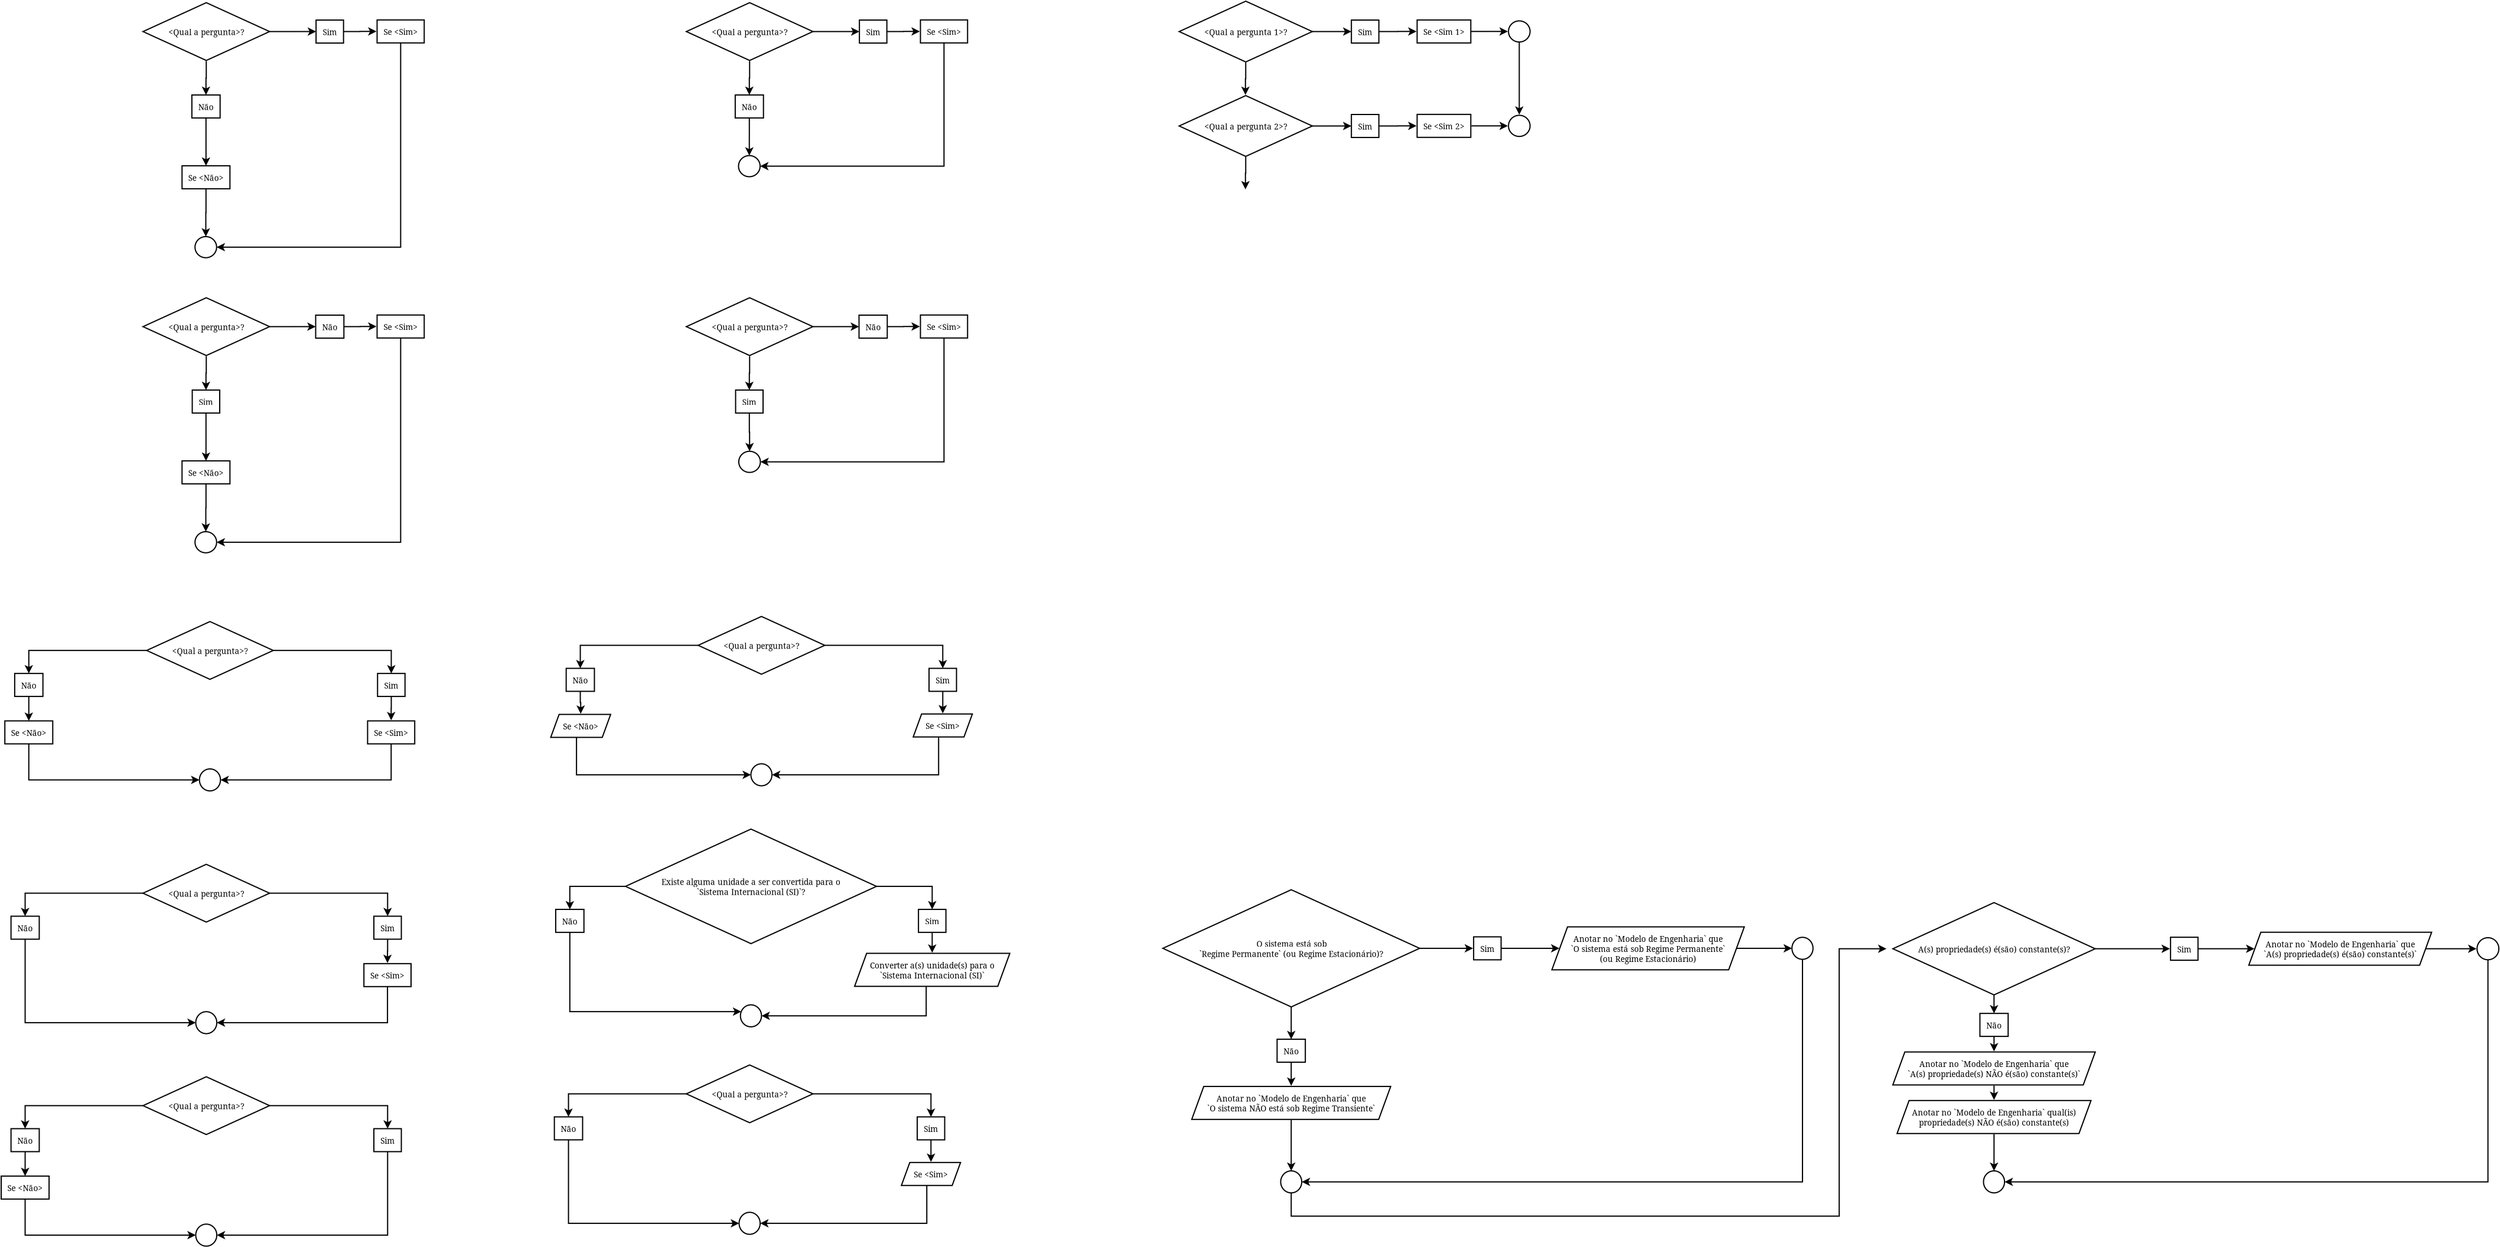 <?xml version="1.0" encoding="UTF-8"?>
<dia:diagram xmlns:dia="http://www.lysator.liu.se/~alla/dia/">
  <dia:layer name="Background" visible="true" connectable="true"/>
  <dia:layer name="Flowchart" visible="true" connectable="true" active="true">
    <dia:object type="Standard - ZigZagLine" version="1" id="O0">
      <dia:attribute name="obj_pos">
        <dia:point val="173.213,60.3"/>
      </dia:attribute>
      <dia:attribute name="obj_bb">
        <dia:rectangle val="173.163,59.938;177,60.661"/>
      </dia:attribute>
      <dia:attribute name="orth_points">
        <dia:point val="173.213,60.3"/>
        <dia:point val="175.081,60.3"/>
        <dia:point val="175.081,60.299"/>
        <dia:point val="176.95,60.299"/>
      </dia:attribute>
      <dia:attribute name="orth_orient">
        <dia:enum val="0"/>
        <dia:enum val="1"/>
        <dia:enum val="0"/>
      </dia:attribute>
      <dia:attribute name="autorouting">
        <dia:boolean val="true"/>
      </dia:attribute>
      <dia:attribute name="end_arrow">
        <dia:enum val="22"/>
      </dia:attribute>
      <dia:attribute name="end_arrow_length">
        <dia:real val="0.5"/>
      </dia:attribute>
      <dia:attribute name="end_arrow_width">
        <dia:real val="0.5"/>
      </dia:attribute>
      <dia:connections>
        <dia:connection handle="0" to="O1" connection="4"/>
        <dia:connection handle="1" to="O3" connection="16"/>
      </dia:connections>
    </dia:object>
    <dia:object type="Flowchart - Diamond" version="0" id="O1">
      <dia:attribute name="obj_pos">
        <dia:point val="150,55"/>
      </dia:attribute>
      <dia:attribute name="obj_bb">
        <dia:rectangle val="149.95,54.95;173.263,65.65"/>
      </dia:attribute>
      <dia:attribute name="elem_corner">
        <dia:point val="150,55"/>
      </dia:attribute>
      <dia:attribute name="elem_width">
        <dia:real val="23.213"/>
      </dia:attribute>
      <dia:attribute name="elem_height">
        <dia:real val="10.6"/>
      </dia:attribute>
      <dia:attribute name="show_background">
        <dia:boolean val="true"/>
      </dia:attribute>
      <dia:attribute name="padding">
        <dia:real val="0.354"/>
      </dia:attribute>
      <dia:attribute name="text">
        <dia:composite type="text">
          <dia:attribute name="string">
            <dia:string>#O sistema está sob
`Regime Permanente` (ou Regime Estacionário)?#</dia:string>
          </dia:attribute>
          <dia:attribute name="font">
            <dia:font family="serif" style="0" name="Times-Roman"/>
          </dia:attribute>
          <dia:attribute name="height">
            <dia:real val="0.847"/>
          </dia:attribute>
          <dia:attribute name="pos">
            <dia:point val="161.606,60.082"/>
          </dia:attribute>
          <dia:attribute name="color">
            <dia:color val="#000000ff"/>
          </dia:attribute>
          <dia:attribute name="alignment">
            <dia:enum val="1"/>
          </dia:attribute>
        </dia:composite>
      </dia:attribute>
      <dia:attribute name="text_fitting">
        <dia:enum val="2"/>
      </dia:attribute>
    </dia:object>
    <dia:object type="Flowchart - Box" version="0" id="O2">
      <dia:attribute name="obj_pos">
        <dia:point val="160.354,68"/>
      </dia:attribute>
      <dia:attribute name="obj_bb">
        <dia:rectangle val="160.304,67.95;162.909,69.997"/>
      </dia:attribute>
      <dia:attribute name="elem_corner">
        <dia:point val="160.354,68"/>
      </dia:attribute>
      <dia:attribute name="elem_width">
        <dia:real val="2.505"/>
      </dia:attribute>
      <dia:attribute name="elem_height">
        <dia:real val="1.947"/>
      </dia:attribute>
      <dia:attribute name="show_background">
        <dia:boolean val="true"/>
      </dia:attribute>
      <dia:attribute name="padding">
        <dia:real val="0.5"/>
      </dia:attribute>
      <dia:attribute name="text">
        <dia:composite type="text">
          <dia:attribute name="string">
            <dia:string>#Não#</dia:string>
          </dia:attribute>
          <dia:attribute name="font">
            <dia:font family="serif" style="0" name="Times-Roman"/>
          </dia:attribute>
          <dia:attribute name="height">
            <dia:real val="0.847"/>
          </dia:attribute>
          <dia:attribute name="pos">
            <dia:point val="161.606,69.179"/>
          </dia:attribute>
          <dia:attribute name="color">
            <dia:color val="#000000ff"/>
          </dia:attribute>
          <dia:attribute name="alignment">
            <dia:enum val="1"/>
          </dia:attribute>
        </dia:composite>
      </dia:attribute>
      <dia:attribute name="text_fitting">
        <dia:enum val="2"/>
      </dia:attribute>
    </dia:object>
    <dia:object type="Flowchart - Box" version="0" id="O3">
      <dia:attribute name="obj_pos">
        <dia:point val="177,59.326"/>
      </dia:attribute>
      <dia:attribute name="obj_bb">
        <dia:rectangle val="176.95,59.276;179.475,61.323"/>
      </dia:attribute>
      <dia:attribute name="elem_corner">
        <dia:point val="177,59.326"/>
      </dia:attribute>
      <dia:attribute name="elem_width">
        <dia:real val="2.425"/>
      </dia:attribute>
      <dia:attribute name="elem_height">
        <dia:real val="1.947"/>
      </dia:attribute>
      <dia:attribute name="show_background">
        <dia:boolean val="true"/>
      </dia:attribute>
      <dia:attribute name="padding">
        <dia:real val="0.5"/>
      </dia:attribute>
      <dia:attribute name="text">
        <dia:composite type="text">
          <dia:attribute name="string">
            <dia:string>#Sim#</dia:string>
          </dia:attribute>
          <dia:attribute name="font">
            <dia:font family="serif" style="0" name="Times-Roman"/>
          </dia:attribute>
          <dia:attribute name="height">
            <dia:real val="0.847"/>
          </dia:attribute>
          <dia:attribute name="pos">
            <dia:point val="178.213,60.505"/>
          </dia:attribute>
          <dia:attribute name="color">
            <dia:color val="#000000ff"/>
          </dia:attribute>
          <dia:attribute name="alignment">
            <dia:enum val="1"/>
          </dia:attribute>
        </dia:composite>
      </dia:attribute>
      <dia:attribute name="text_fitting">
        <dia:enum val="2"/>
      </dia:attribute>
    </dia:object>
    <dia:object type="Standard - ZigZagLine" version="1" id="O4">
      <dia:attribute name="obj_pos">
        <dia:point val="161.606,69.947"/>
      </dia:attribute>
      <dia:attribute name="obj_bb">
        <dia:rectangle val="161.245,69.897;161.969,72.0"/>
      </dia:attribute>
      <dia:attribute name="orth_points">
        <dia:point val="161.606,69.947"/>
        <dia:point val="161.606,70.948"/>
        <dia:point val="161.607,70.948"/>
        <dia:point val="161.607,71.95"/>
      </dia:attribute>
      <dia:attribute name="orth_orient">
        <dia:enum val="1"/>
        <dia:enum val="0"/>
        <dia:enum val="1"/>
      </dia:attribute>
      <dia:attribute name="autorouting">
        <dia:boolean val="true"/>
      </dia:attribute>
      <dia:attribute name="end_arrow">
        <dia:enum val="22"/>
      </dia:attribute>
      <dia:attribute name="end_arrow_length">
        <dia:real val="0.5"/>
      </dia:attribute>
      <dia:attribute name="end_arrow_width">
        <dia:real val="0.5"/>
      </dia:attribute>
      <dia:connections>
        <dia:connection handle="0" to="O2" connection="13"/>
        <dia:connection handle="1" to="O8" connection="16"/>
      </dia:connections>
    </dia:object>
    <dia:object type="Standard - ZigZagLine" version="1" id="O5">
      <dia:attribute name="obj_pos">
        <dia:point val="179.425,60.299"/>
      </dia:attribute>
      <dia:attribute name="obj_bb">
        <dia:rectangle val="179.375,59.938;183.682,60.662"/>
      </dia:attribute>
      <dia:attribute name="orth_points">
        <dia:point val="179.425,60.299"/>
        <dia:point val="181.529,60.299"/>
        <dia:point val="181.529,60.3"/>
        <dia:point val="183.632,60.3"/>
      </dia:attribute>
      <dia:attribute name="orth_orient">
        <dia:enum val="0"/>
        <dia:enum val="1"/>
        <dia:enum val="0"/>
      </dia:attribute>
      <dia:attribute name="autorouting">
        <dia:boolean val="true"/>
      </dia:attribute>
      <dia:attribute name="end_arrow">
        <dia:enum val="22"/>
      </dia:attribute>
      <dia:attribute name="end_arrow_length">
        <dia:real val="0.5"/>
      </dia:attribute>
      <dia:attribute name="end_arrow_width">
        <dia:real val="0.5"/>
      </dia:attribute>
      <dia:connections>
        <dia:connection handle="0" to="O3" connection="8"/>
        <dia:connection handle="1" to="O9" connection="16"/>
      </dia:connections>
    </dia:object>
    <dia:object type="Flowchart - Ellipse" version="0" id="O6">
      <dia:attribute name="obj_pos">
        <dia:point val="204,59.367"/>
      </dia:attribute>
      <dia:attribute name="obj_bb">
        <dia:rectangle val="203.95,59.317;205.832,61.281"/>
      </dia:attribute>
      <dia:attribute name="elem_corner">
        <dia:point val="204,59.367"/>
      </dia:attribute>
      <dia:attribute name="elem_width">
        <dia:real val="1.782"/>
      </dia:attribute>
      <dia:attribute name="elem_height">
        <dia:real val="1.864"/>
      </dia:attribute>
      <dia:attribute name="show_background">
        <dia:boolean val="true"/>
      </dia:attribute>
      <dia:attribute name="padding">
        <dia:real val="0.354"/>
      </dia:attribute>
      <dia:attribute name="text">
        <dia:composite type="text">
          <dia:attribute name="string">
            <dia:string>##</dia:string>
          </dia:attribute>
          <dia:attribute name="font">
            <dia:font family="sans" style="0" name="Helvetica"/>
          </dia:attribute>
          <dia:attribute name="height">
            <dia:real val="0.8"/>
          </dia:attribute>
          <dia:attribute name="pos">
            <dia:point val="204.891,60.493"/>
          </dia:attribute>
          <dia:attribute name="color">
            <dia:color val="#000000ff"/>
          </dia:attribute>
          <dia:attribute name="alignment">
            <dia:enum val="1"/>
          </dia:attribute>
        </dia:composite>
      </dia:attribute>
    </dia:object>
    <dia:object type="Standard - ZigZagLine" version="1" id="O7">
      <dia:attribute name="obj_pos">
        <dia:point val="200.01,60.3"/>
      </dia:attribute>
      <dia:attribute name="obj_bb">
        <dia:rectangle val="199.96,59.937;204.05,60.661"/>
      </dia:attribute>
      <dia:attribute name="orth_points">
        <dia:point val="200.01,60.3"/>
        <dia:point val="202.005,60.3"/>
        <dia:point val="202.005,60.299"/>
        <dia:point val="204,60.299"/>
      </dia:attribute>
      <dia:attribute name="orth_orient">
        <dia:enum val="0"/>
        <dia:enum val="1"/>
        <dia:enum val="0"/>
      </dia:attribute>
      <dia:attribute name="autorouting">
        <dia:boolean val="true"/>
      </dia:attribute>
      <dia:attribute name="end_arrow">
        <dia:enum val="22"/>
      </dia:attribute>
      <dia:attribute name="end_arrow_length">
        <dia:real val="0.5"/>
      </dia:attribute>
      <dia:attribute name="end_arrow_width">
        <dia:real val="0.5"/>
      </dia:attribute>
      <dia:connections>
        <dia:connection handle="0" to="O9" connection="16"/>
        <dia:connection handle="1" to="O6" connection="8"/>
      </dia:connections>
    </dia:object>
    <dia:object type="Flowchart - Parallelogram" version="0" id="O8">
      <dia:attribute name="obj_pos">
        <dia:point val="152.393,72"/>
      </dia:attribute>
      <dia:attribute name="obj_bb">
        <dia:rectangle val="152.343,71.95;170.871,74.843"/>
      </dia:attribute>
      <dia:attribute name="elem_corner">
        <dia:point val="152.393,72"/>
      </dia:attribute>
      <dia:attribute name="elem_width">
        <dia:real val="18.428"/>
      </dia:attribute>
      <dia:attribute name="elem_height">
        <dia:real val="2.793"/>
      </dia:attribute>
      <dia:attribute name="show_background">
        <dia:boolean val="true"/>
      </dia:attribute>
      <dia:attribute name="shear_angle">
        <dia:real val="70"/>
      </dia:attribute>
      <dia:attribute name="padding">
        <dia:real val="0.5"/>
      </dia:attribute>
      <dia:attribute name="text">
        <dia:composite type="text">
          <dia:attribute name="string">
            <dia:string>#Anotar no `Modelo de Engenharia` que
`O sistema NÃO está sob Regime Transiente`#</dia:string>
          </dia:attribute>
          <dia:attribute name="font">
            <dia:font family="serif" style="0" name="Times-Roman"/>
          </dia:attribute>
          <dia:attribute name="height">
            <dia:real val="0.847"/>
          </dia:attribute>
          <dia:attribute name="pos">
            <dia:point val="161.607,73.179"/>
          </dia:attribute>
          <dia:attribute name="color">
            <dia:color val="#000000ff"/>
          </dia:attribute>
          <dia:attribute name="alignment">
            <dia:enum val="1"/>
          </dia:attribute>
        </dia:composite>
      </dia:attribute>
      <dia:attribute name="text_fitting">
        <dia:enum val="2"/>
      </dia:attribute>
    </dia:object>
    <dia:object type="Flowchart - Parallelogram" version="0" id="O9">
      <dia:attribute name="obj_pos">
        <dia:point val="183,58.48"/>
      </dia:attribute>
      <dia:attribute name="obj_bb">
        <dia:rectangle val="182.95,58.43;200.692,62.17"/>
      </dia:attribute>
      <dia:attribute name="elem_corner">
        <dia:point val="183,58.48"/>
      </dia:attribute>
      <dia:attribute name="elem_width">
        <dia:real val="17.642"/>
      </dia:attribute>
      <dia:attribute name="elem_height">
        <dia:real val="3.64"/>
      </dia:attribute>
      <dia:attribute name="show_background">
        <dia:boolean val="true"/>
      </dia:attribute>
      <dia:attribute name="shear_angle">
        <dia:real val="70"/>
      </dia:attribute>
      <dia:attribute name="padding">
        <dia:real val="0.5"/>
      </dia:attribute>
      <dia:attribute name="text">
        <dia:composite type="text">
          <dia:attribute name="string">
            <dia:string>#Anotar no `Modelo de Engenharia` que
`O sistema está sob Regime Permanente`
(ou Regime Estacionário)#</dia:string>
          </dia:attribute>
          <dia:attribute name="font">
            <dia:font family="serif" style="0" name="Times-Roman"/>
          </dia:attribute>
          <dia:attribute name="height">
            <dia:real val="0.847"/>
          </dia:attribute>
          <dia:attribute name="pos">
            <dia:point val="191.821,59.659"/>
          </dia:attribute>
          <dia:attribute name="color">
            <dia:color val="#000000ff"/>
          </dia:attribute>
          <dia:attribute name="alignment">
            <dia:enum val="1"/>
          </dia:attribute>
        </dia:composite>
      </dia:attribute>
      <dia:attribute name="text_fitting">
        <dia:enum val="2"/>
      </dia:attribute>
    </dia:object>
    <dia:object type="Flowchart - Diamond" version="0" id="O10">
      <dia:attribute name="obj_pos">
        <dia:point val="212,56.176"/>
      </dia:attribute>
      <dia:attribute name="obj_bb">
        <dia:rectangle val="211.95,56.126;230.264,64.543"/>
      </dia:attribute>
      <dia:attribute name="elem_corner">
        <dia:point val="212,56.176"/>
      </dia:attribute>
      <dia:attribute name="elem_width">
        <dia:real val="18.214"/>
      </dia:attribute>
      <dia:attribute name="elem_height">
        <dia:real val="8.317"/>
      </dia:attribute>
      <dia:attribute name="show_background">
        <dia:boolean val="true"/>
      </dia:attribute>
      <dia:attribute name="padding">
        <dia:real val="0.354"/>
      </dia:attribute>
      <dia:attribute name="text">
        <dia:composite type="text">
          <dia:attribute name="string">
            <dia:string>#A(s) propriedade(s) é(são) constante(s)?#</dia:string>
          </dia:attribute>
          <dia:attribute name="font">
            <dia:font family="serif" style="0" name="Times-Roman"/>
          </dia:attribute>
          <dia:attribute name="height">
            <dia:real val="0.847"/>
          </dia:attribute>
          <dia:attribute name="pos">
            <dia:point val="221.107,60.54"/>
          </dia:attribute>
          <dia:attribute name="color">
            <dia:color val="#000000ff"/>
          </dia:attribute>
          <dia:attribute name="alignment">
            <dia:enum val="1"/>
          </dia:attribute>
        </dia:composite>
      </dia:attribute>
      <dia:attribute name="text_fitting">
        <dia:enum val="2"/>
      </dia:attribute>
    </dia:object>
    <dia:object type="Flowchart - Box" version="0" id="O11">
      <dia:attribute name="obj_pos">
        <dia:point val="219.855,65.814"/>
      </dia:attribute>
      <dia:attribute name="obj_bb">
        <dia:rectangle val="219.805,65.764;222.41,67.811"/>
      </dia:attribute>
      <dia:attribute name="elem_corner">
        <dia:point val="219.855,65.814"/>
      </dia:attribute>
      <dia:attribute name="elem_width">
        <dia:real val="2.505"/>
      </dia:attribute>
      <dia:attribute name="elem_height">
        <dia:real val="1.947"/>
      </dia:attribute>
      <dia:attribute name="show_background">
        <dia:boolean val="true"/>
      </dia:attribute>
      <dia:attribute name="padding">
        <dia:real val="0.5"/>
      </dia:attribute>
      <dia:attribute name="text">
        <dia:composite type="text">
          <dia:attribute name="string">
            <dia:string>#Não#</dia:string>
          </dia:attribute>
          <dia:attribute name="font">
            <dia:font family="serif" style="0" name="Times-Roman"/>
          </dia:attribute>
          <dia:attribute name="height">
            <dia:real val="0.847"/>
          </dia:attribute>
          <dia:attribute name="pos">
            <dia:point val="221.108,66.993"/>
          </dia:attribute>
          <dia:attribute name="color">
            <dia:color val="#000000ff"/>
          </dia:attribute>
          <dia:attribute name="alignment">
            <dia:enum val="1"/>
          </dia:attribute>
        </dia:composite>
      </dia:attribute>
      <dia:attribute name="text_fitting">
        <dia:enum val="2"/>
      </dia:attribute>
    </dia:object>
    <dia:object type="Flowchart - Box" version="0" id="O12">
      <dia:attribute name="obj_pos">
        <dia:point val="236,59.361"/>
      </dia:attribute>
      <dia:attribute name="obj_bb">
        <dia:rectangle val="235.95,59.311;238.475,61.358"/>
      </dia:attribute>
      <dia:attribute name="elem_corner">
        <dia:point val="236,59.361"/>
      </dia:attribute>
      <dia:attribute name="elem_width">
        <dia:real val="2.425"/>
      </dia:attribute>
      <dia:attribute name="elem_height">
        <dia:real val="1.947"/>
      </dia:attribute>
      <dia:attribute name="show_background">
        <dia:boolean val="true"/>
      </dia:attribute>
      <dia:attribute name="padding">
        <dia:real val="0.5"/>
      </dia:attribute>
      <dia:attribute name="text">
        <dia:composite type="text">
          <dia:attribute name="string">
            <dia:string>#Sim#</dia:string>
          </dia:attribute>
          <dia:attribute name="font">
            <dia:font family="serif" style="0" name="Times-Roman"/>
          </dia:attribute>
          <dia:attribute name="height">
            <dia:real val="0.847"/>
          </dia:attribute>
          <dia:attribute name="pos">
            <dia:point val="237.213,60.54"/>
          </dia:attribute>
          <dia:attribute name="color">
            <dia:color val="#000000ff"/>
          </dia:attribute>
          <dia:attribute name="alignment">
            <dia:enum val="1"/>
          </dia:attribute>
        </dia:composite>
      </dia:attribute>
      <dia:attribute name="text_fitting">
        <dia:enum val="2"/>
      </dia:attribute>
    </dia:object>
    <dia:object type="Standard - ZigZagLine" version="1" id="O13">
      <dia:attribute name="obj_pos">
        <dia:point val="221.108,67.761"/>
      </dia:attribute>
      <dia:attribute name="obj_bb">
        <dia:rectangle val="220.746,67.711;221.469,69.082"/>
      </dia:attribute>
      <dia:attribute name="orth_points">
        <dia:point val="221.108,67.761"/>
        <dia:point val="221.108,68.396"/>
        <dia:point val="221.108,68.396"/>
        <dia:point val="221.108,69.032"/>
      </dia:attribute>
      <dia:attribute name="orth_orient">
        <dia:enum val="1"/>
        <dia:enum val="0"/>
        <dia:enum val="1"/>
      </dia:attribute>
      <dia:attribute name="autorouting">
        <dia:boolean val="true"/>
      </dia:attribute>
      <dia:attribute name="end_arrow">
        <dia:enum val="22"/>
      </dia:attribute>
      <dia:attribute name="end_arrow_length">
        <dia:real val="0.5"/>
      </dia:attribute>
      <dia:attribute name="end_arrow_width">
        <dia:real val="0.5"/>
      </dia:attribute>
      <dia:connections>
        <dia:connection handle="0" to="O11" connection="13"/>
        <dia:connection handle="1" to="O17" connection="16"/>
      </dia:connections>
    </dia:object>
    <dia:object type="Flowchart - Ellipse" version="0" id="O14">
      <dia:attribute name="obj_pos">
        <dia:point val="220.216,79.155"/>
      </dia:attribute>
      <dia:attribute name="obj_bb">
        <dia:rectangle val="220.166,79.105;222.048,81.069"/>
      </dia:attribute>
      <dia:attribute name="elem_corner">
        <dia:point val="220.216,79.155"/>
      </dia:attribute>
      <dia:attribute name="elem_width">
        <dia:real val="1.782"/>
      </dia:attribute>
      <dia:attribute name="elem_height">
        <dia:real val="1.864"/>
      </dia:attribute>
      <dia:attribute name="show_background">
        <dia:boolean val="true"/>
      </dia:attribute>
      <dia:attribute name="padding">
        <dia:real val="0.354"/>
      </dia:attribute>
      <dia:attribute name="text">
        <dia:composite type="text">
          <dia:attribute name="string">
            <dia:string>##</dia:string>
          </dia:attribute>
          <dia:attribute name="font">
            <dia:font family="sans" style="0" name="Helvetica"/>
          </dia:attribute>
          <dia:attribute name="height">
            <dia:real val="0.8"/>
          </dia:attribute>
          <dia:attribute name="pos">
            <dia:point val="221.107,80.281"/>
          </dia:attribute>
          <dia:attribute name="color">
            <dia:color val="#000000ff"/>
          </dia:attribute>
          <dia:attribute name="alignment">
            <dia:enum val="1"/>
          </dia:attribute>
        </dia:composite>
      </dia:attribute>
    </dia:object>
    <dia:object type="Standard - ZigZagLine" version="1" id="O15">
      <dia:attribute name="obj_pos">
        <dia:point val="221.108,71.926"/>
      </dia:attribute>
      <dia:attribute name="obj_bb">
        <dia:rectangle val="220.745,71.876;221.469,73.196"/>
      </dia:attribute>
      <dia:attribute name="orth_points">
        <dia:point val="221.108,71.926"/>
        <dia:point val="221.108,72.536"/>
        <dia:point val="221.107,72.536"/>
        <dia:point val="221.107,73.146"/>
      </dia:attribute>
      <dia:attribute name="orth_orient">
        <dia:enum val="1"/>
        <dia:enum val="0"/>
        <dia:enum val="1"/>
      </dia:attribute>
      <dia:attribute name="autorouting">
        <dia:boolean val="true"/>
      </dia:attribute>
      <dia:attribute name="end_arrow">
        <dia:enum val="22"/>
      </dia:attribute>
      <dia:attribute name="end_arrow_length">
        <dia:real val="0.5"/>
      </dia:attribute>
      <dia:attribute name="end_arrow_width">
        <dia:real val="0.5"/>
      </dia:attribute>
      <dia:connections>
        <dia:connection handle="0" to="O17" connection="16"/>
        <dia:connection handle="1" to="O19" connection="16"/>
      </dia:connections>
    </dia:object>
    <dia:object type="Standard - ZigZagLine" version="1" id="O16">
      <dia:attribute name="obj_pos">
        <dia:point val="262.922,61.269"/>
      </dia:attribute>
      <dia:attribute name="obj_bb">
        <dia:rectangle val="221.948,61.219;262.972,80.449"/>
      </dia:attribute>
      <dia:attribute name="orth_points">
        <dia:point val="262.922,61.269"/>
        <dia:point val="262.922,80.087"/>
        <dia:point val="221.998,80.087"/>
      </dia:attribute>
      <dia:attribute name="orth_orient">
        <dia:enum val="1"/>
        <dia:enum val="0"/>
      </dia:attribute>
      <dia:attribute name="autorouting">
        <dia:boolean val="true"/>
      </dia:attribute>
      <dia:attribute name="end_arrow">
        <dia:enum val="22"/>
      </dia:attribute>
      <dia:attribute name="end_arrow_length">
        <dia:real val="0.5"/>
      </dia:attribute>
      <dia:attribute name="end_arrow_width">
        <dia:real val="0.5"/>
      </dia:attribute>
      <dia:connections>
        <dia:connection handle="0" to="O29" connection="12"/>
        <dia:connection handle="1" to="O14" connection="0"/>
      </dia:connections>
    </dia:object>
    <dia:object type="Flowchart - Parallelogram" version="0" id="O17">
      <dia:attribute name="obj_pos">
        <dia:point val="211.766,69.082"/>
      </dia:attribute>
      <dia:attribute name="obj_bb">
        <dia:rectangle val="211.716,69.032;230.499,71.925"/>
      </dia:attribute>
      <dia:attribute name="elem_corner">
        <dia:point val="211.766,69.082"/>
      </dia:attribute>
      <dia:attribute name="elem_width">
        <dia:real val="18.683"/>
      </dia:attribute>
      <dia:attribute name="elem_height">
        <dia:real val="2.793"/>
      </dia:attribute>
      <dia:attribute name="show_background">
        <dia:boolean val="true"/>
      </dia:attribute>
      <dia:attribute name="shear_angle">
        <dia:real val="70"/>
      </dia:attribute>
      <dia:attribute name="padding">
        <dia:real val="0.5"/>
      </dia:attribute>
      <dia:attribute name="text">
        <dia:composite type="text">
          <dia:attribute name="string">
            <dia:string>#Anotar no `Modelo de Engenharia` que
`A(s) propriedade(s) NÃO é(são) constante(s)`#</dia:string>
          </dia:attribute>
          <dia:attribute name="font">
            <dia:font family="serif" style="0" name="Times-Roman"/>
          </dia:attribute>
          <dia:attribute name="height">
            <dia:real val="0.847"/>
          </dia:attribute>
          <dia:attribute name="pos">
            <dia:point val="221.108,70.261"/>
          </dia:attribute>
          <dia:attribute name="color">
            <dia:color val="#000000ff"/>
          </dia:attribute>
          <dia:attribute name="alignment">
            <dia:enum val="1"/>
          </dia:attribute>
        </dia:composite>
      </dia:attribute>
      <dia:attribute name="text_fitting">
        <dia:enum val="2"/>
      </dia:attribute>
    </dia:object>
    <dia:object type="Flowchart - Parallelogram" version="0" id="O18">
      <dia:attribute name="obj_pos">
        <dia:point val="242,58.938"/>
      </dia:attribute>
      <dia:attribute name="obj_bb">
        <dia:rectangle val="241.95,58.888;258.881,61.781"/>
      </dia:attribute>
      <dia:attribute name="elem_corner">
        <dia:point val="242,58.938"/>
      </dia:attribute>
      <dia:attribute name="elem_width">
        <dia:real val="16.831"/>
      </dia:attribute>
      <dia:attribute name="elem_height">
        <dia:real val="2.793"/>
      </dia:attribute>
      <dia:attribute name="show_background">
        <dia:boolean val="true"/>
      </dia:attribute>
      <dia:attribute name="shear_angle">
        <dia:real val="70"/>
      </dia:attribute>
      <dia:attribute name="padding">
        <dia:real val="0.5"/>
      </dia:attribute>
      <dia:attribute name="text">
        <dia:composite type="text">
          <dia:attribute name="string">
            <dia:string>#Anotar no `Modelo de Engenharia` que
`A(s) propriedade(s) é(são) constante(s)`#</dia:string>
          </dia:attribute>
          <dia:attribute name="font">
            <dia:font family="serif" style="0" name="Times-Roman"/>
          </dia:attribute>
          <dia:attribute name="height">
            <dia:real val="0.847"/>
          </dia:attribute>
          <dia:attribute name="pos">
            <dia:point val="250.415,60.117"/>
          </dia:attribute>
          <dia:attribute name="color">
            <dia:color val="#000000ff"/>
          </dia:attribute>
          <dia:attribute name="alignment">
            <dia:enum val="1"/>
          </dia:attribute>
        </dia:composite>
      </dia:attribute>
      <dia:attribute name="text_fitting">
        <dia:enum val="2"/>
      </dia:attribute>
    </dia:object>
    <dia:object type="Flowchart - Parallelogram" version="0" id="O19">
      <dia:attribute name="obj_pos">
        <dia:point val="212.297,73.196"/>
      </dia:attribute>
      <dia:attribute name="obj_bb">
        <dia:rectangle val="212.247,73.146;229.968,76.039"/>
      </dia:attribute>
      <dia:attribute name="elem_corner">
        <dia:point val="212.297,73.196"/>
      </dia:attribute>
      <dia:attribute name="elem_width">
        <dia:real val="17.621"/>
      </dia:attribute>
      <dia:attribute name="elem_height">
        <dia:real val="2.793"/>
      </dia:attribute>
      <dia:attribute name="show_background">
        <dia:boolean val="true"/>
      </dia:attribute>
      <dia:attribute name="shear_angle">
        <dia:real val="70"/>
      </dia:attribute>
      <dia:attribute name="padding">
        <dia:real val="0.5"/>
      </dia:attribute>
      <dia:attribute name="text">
        <dia:composite type="text">
          <dia:attribute name="string">
            <dia:string>#Anotar no `Modelo de Engenharia` qual(is)
propriedade(s) NÃO é(são) constante(s)#</dia:string>
          </dia:attribute>
          <dia:attribute name="font">
            <dia:font family="serif" style="0" name="Times-Roman"/>
          </dia:attribute>
          <dia:attribute name="height">
            <dia:real val="0.847"/>
          </dia:attribute>
          <dia:attribute name="pos">
            <dia:point val="221.107,74.375"/>
          </dia:attribute>
          <dia:attribute name="color">
            <dia:color val="#000000ff"/>
          </dia:attribute>
          <dia:attribute name="alignment">
            <dia:enum val="1"/>
          </dia:attribute>
        </dia:composite>
      </dia:attribute>
      <dia:attribute name="text_fitting">
        <dia:enum val="2"/>
      </dia:attribute>
    </dia:object>
    <dia:object type="Standard - ZigZagLine" version="1" id="O20">
      <dia:attribute name="obj_pos">
        <dia:point val="161.606,65.6"/>
      </dia:attribute>
      <dia:attribute name="obj_bb">
        <dia:rectangle val="161.245,65.55;161.968,68.05"/>
      </dia:attribute>
      <dia:attribute name="orth_points">
        <dia:point val="161.606,65.6"/>
        <dia:point val="161.606,66.8"/>
        <dia:point val="161.606,66.8"/>
        <dia:point val="161.606,68"/>
      </dia:attribute>
      <dia:attribute name="orth_orient">
        <dia:enum val="1"/>
        <dia:enum val="0"/>
        <dia:enum val="1"/>
      </dia:attribute>
      <dia:attribute name="autorouting">
        <dia:boolean val="true"/>
      </dia:attribute>
      <dia:attribute name="end_arrow">
        <dia:enum val="22"/>
      </dia:attribute>
      <dia:attribute name="end_arrow_length">
        <dia:real val="0.5"/>
      </dia:attribute>
      <dia:attribute name="end_arrow_width">
        <dia:real val="0.5"/>
      </dia:attribute>
      <dia:connections>
        <dia:connection handle="0" to="O1" connection="8"/>
        <dia:connection handle="1" to="O2" connection="2"/>
      </dia:connections>
    </dia:object>
    <dia:object type="Flowchart - Ellipse" version="0" id="O21">
      <dia:attribute name="obj_pos">
        <dia:point val="160.716,79.155"/>
      </dia:attribute>
      <dia:attribute name="obj_bb">
        <dia:rectangle val="160.666,79.105;162.548,81.069"/>
      </dia:attribute>
      <dia:attribute name="elem_corner">
        <dia:point val="160.716,79.155"/>
      </dia:attribute>
      <dia:attribute name="elem_width">
        <dia:real val="1.782"/>
      </dia:attribute>
      <dia:attribute name="elem_height">
        <dia:real val="1.864"/>
      </dia:attribute>
      <dia:attribute name="show_background">
        <dia:boolean val="true"/>
      </dia:attribute>
      <dia:attribute name="padding">
        <dia:real val="0.354"/>
      </dia:attribute>
      <dia:attribute name="text">
        <dia:composite type="text">
          <dia:attribute name="string">
            <dia:string>##</dia:string>
          </dia:attribute>
          <dia:attribute name="font">
            <dia:font family="sans" style="0" name="Helvetica"/>
          </dia:attribute>
          <dia:attribute name="height">
            <dia:real val="0.8"/>
          </dia:attribute>
          <dia:attribute name="pos">
            <dia:point val="161.607,80.281"/>
          </dia:attribute>
          <dia:attribute name="color">
            <dia:color val="#000000ff"/>
          </dia:attribute>
          <dia:attribute name="alignment">
            <dia:enum val="1"/>
          </dia:attribute>
        </dia:composite>
      </dia:attribute>
    </dia:object>
    <dia:object type="Standard - ZigZagLine" version="1" id="O22">
      <dia:attribute name="obj_pos">
        <dia:point val="161.607,74.844"/>
      </dia:attribute>
      <dia:attribute name="obj_bb">
        <dia:rectangle val="161.245,74.794;161.969,79.205"/>
      </dia:attribute>
      <dia:attribute name="orth_points">
        <dia:point val="161.607,74.844"/>
        <dia:point val="161.607,76.999"/>
        <dia:point val="161.607,76.999"/>
        <dia:point val="161.607,79.155"/>
      </dia:attribute>
      <dia:attribute name="orth_orient">
        <dia:enum val="1"/>
        <dia:enum val="0"/>
        <dia:enum val="1"/>
      </dia:attribute>
      <dia:attribute name="autorouting">
        <dia:boolean val="true"/>
      </dia:attribute>
      <dia:attribute name="end_arrow">
        <dia:enum val="22"/>
      </dia:attribute>
      <dia:attribute name="end_arrow_length">
        <dia:real val="0.5"/>
      </dia:attribute>
      <dia:attribute name="end_arrow_width">
        <dia:real val="0.5"/>
      </dia:attribute>
      <dia:connections>
        <dia:connection handle="0" to="O8" connection="16"/>
        <dia:connection handle="1" to="O21" connection="4"/>
      </dia:connections>
    </dia:object>
    <dia:object type="Standard - ZigZagLine" version="1" id="O23">
      <dia:attribute name="obj_pos">
        <dia:point val="204.891,61.231"/>
      </dia:attribute>
      <dia:attribute name="obj_bb">
        <dia:rectangle val="162.448,61.181;204.941,80.449"/>
      </dia:attribute>
      <dia:attribute name="orth_points">
        <dia:point val="204.891,61.231"/>
        <dia:point val="204.891,80.087"/>
        <dia:point val="162.498,80.087"/>
      </dia:attribute>
      <dia:attribute name="orth_orient">
        <dia:enum val="1"/>
        <dia:enum val="0"/>
      </dia:attribute>
      <dia:attribute name="autorouting">
        <dia:boolean val="true"/>
      </dia:attribute>
      <dia:attribute name="end_arrow">
        <dia:enum val="22"/>
      </dia:attribute>
      <dia:attribute name="end_arrow_length">
        <dia:real val="0.5"/>
      </dia:attribute>
      <dia:attribute name="end_arrow_width">
        <dia:real val="0.5"/>
      </dia:attribute>
      <dia:connections>
        <dia:connection handle="0" to="O6" connection="12"/>
        <dia:connection handle="1" to="O21" connection="0"/>
      </dia:connections>
    </dia:object>
    <dia:object type="Standard - ZigZagLine" version="1" id="O24">
      <dia:attribute name="obj_pos">
        <dia:point val="230.214,60.335"/>
      </dia:attribute>
      <dia:attribute name="obj_bb">
        <dia:rectangle val="230.164,59.972;236,60.696"/>
      </dia:attribute>
      <dia:attribute name="orth_points">
        <dia:point val="230.214,60.335"/>
        <dia:point val="233.082,60.335"/>
        <dia:point val="233.082,60.334"/>
        <dia:point val="235.95,60.334"/>
      </dia:attribute>
      <dia:attribute name="orth_orient">
        <dia:enum val="0"/>
        <dia:enum val="1"/>
        <dia:enum val="0"/>
      </dia:attribute>
      <dia:attribute name="autorouting">
        <dia:boolean val="true"/>
      </dia:attribute>
      <dia:attribute name="end_arrow">
        <dia:enum val="22"/>
      </dia:attribute>
      <dia:attribute name="end_arrow_length">
        <dia:real val="0.5"/>
      </dia:attribute>
      <dia:attribute name="end_arrow_width">
        <dia:real val="0.5"/>
      </dia:attribute>
      <dia:connections>
        <dia:connection handle="0" to="O10" connection="4"/>
        <dia:connection handle="1" to="O12" connection="16"/>
      </dia:connections>
    </dia:object>
    <dia:object type="Standard - ZigZagLine" version="1" id="O25">
      <dia:attribute name="obj_pos">
        <dia:point val="238.425,60.334"/>
      </dia:attribute>
      <dia:attribute name="obj_bb">
        <dia:rectangle val="238.375,59.973;242.526,60.697"/>
      </dia:attribute>
      <dia:attribute name="orth_points">
        <dia:point val="238.425,60.334"/>
        <dia:point val="240.451,60.334"/>
        <dia:point val="240.451,60.335"/>
        <dia:point val="242.476,60.335"/>
      </dia:attribute>
      <dia:attribute name="orth_orient">
        <dia:enum val="0"/>
        <dia:enum val="1"/>
        <dia:enum val="0"/>
      </dia:attribute>
      <dia:attribute name="autorouting">
        <dia:boolean val="true"/>
      </dia:attribute>
      <dia:attribute name="end_arrow">
        <dia:enum val="22"/>
      </dia:attribute>
      <dia:attribute name="end_arrow_length">
        <dia:real val="0.5"/>
      </dia:attribute>
      <dia:attribute name="end_arrow_width">
        <dia:real val="0.5"/>
      </dia:attribute>
      <dia:connections>
        <dia:connection handle="0" to="O12" connection="8"/>
        <dia:connection handle="1" to="O18" connection="16"/>
      </dia:connections>
    </dia:object>
    <dia:object type="Standard - ZigZagLine" version="1" id="O26">
      <dia:attribute name="obj_pos">
        <dia:point val="221.107,76.04"/>
      </dia:attribute>
      <dia:attribute name="obj_bb">
        <dia:rectangle val="220.745,75.99;221.469,79.205"/>
      </dia:attribute>
      <dia:attribute name="orth_points">
        <dia:point val="221.107,76.04"/>
        <dia:point val="221.107,77.597"/>
        <dia:point val="221.107,77.597"/>
        <dia:point val="221.107,79.155"/>
      </dia:attribute>
      <dia:attribute name="orth_orient">
        <dia:enum val="1"/>
        <dia:enum val="0"/>
        <dia:enum val="1"/>
      </dia:attribute>
      <dia:attribute name="autorouting">
        <dia:boolean val="true"/>
      </dia:attribute>
      <dia:attribute name="end_arrow">
        <dia:enum val="22"/>
      </dia:attribute>
      <dia:attribute name="end_arrow_length">
        <dia:real val="0.5"/>
      </dia:attribute>
      <dia:attribute name="end_arrow_width">
        <dia:real val="0.5"/>
      </dia:attribute>
      <dia:connections>
        <dia:connection handle="0" to="O19" connection="16"/>
        <dia:connection handle="1" to="O14" connection="4"/>
      </dia:connections>
    </dia:object>
    <dia:object type="Standard - ZigZagLine" version="1" id="O27">
      <dia:attribute name="obj_pos">
        <dia:point val="221.107,64.493"/>
      </dia:attribute>
      <dia:attribute name="obj_bb">
        <dia:rectangle val="220.746,64.443;221.469,65.864"/>
      </dia:attribute>
      <dia:attribute name="orth_points">
        <dia:point val="221.107,64.493"/>
        <dia:point val="221.107,65.154"/>
        <dia:point val="221.108,65.154"/>
        <dia:point val="221.108,65.814"/>
      </dia:attribute>
      <dia:attribute name="orth_orient">
        <dia:enum val="1"/>
        <dia:enum val="0"/>
        <dia:enum val="1"/>
      </dia:attribute>
      <dia:attribute name="autorouting">
        <dia:boolean val="true"/>
      </dia:attribute>
      <dia:attribute name="end_arrow">
        <dia:enum val="22"/>
      </dia:attribute>
      <dia:attribute name="end_arrow_length">
        <dia:real val="0.5"/>
      </dia:attribute>
      <dia:attribute name="end_arrow_width">
        <dia:real val="0.5"/>
      </dia:attribute>
      <dia:connections>
        <dia:connection handle="0" to="O10" connection="8"/>
        <dia:connection handle="1" to="O11" connection="2"/>
      </dia:connections>
    </dia:object>
    <dia:object type="Standard - ZigZagLine" version="1" id="O28">
      <dia:attribute name="obj_pos">
        <dia:point val="161.607,81.02"/>
      </dia:attribute>
      <dia:attribute name="obj_bb">
        <dia:rectangle val="161.557,59.973;212.05,83.038"/>
      </dia:attribute>
      <dia:attribute name="orth_points">
        <dia:point val="161.607,81.02"/>
        <dia:point val="161.607,82.988"/>
        <dia:point val="208,82.988"/>
        <dia:point val="208,60.335"/>
        <dia:point val="212,60.335"/>
      </dia:attribute>
      <dia:attribute name="orth_orient">
        <dia:enum val="1"/>
        <dia:enum val="0"/>
        <dia:enum val="1"/>
        <dia:enum val="0"/>
      </dia:attribute>
      <dia:attribute name="autorouting">
        <dia:boolean val="false"/>
      </dia:attribute>
      <dia:attribute name="end_arrow">
        <dia:enum val="22"/>
      </dia:attribute>
      <dia:attribute name="end_arrow_length">
        <dia:real val="0.5"/>
      </dia:attribute>
      <dia:attribute name="end_arrow_width">
        <dia:real val="0.5"/>
      </dia:attribute>
      <dia:connections>
        <dia:connection handle="0" to="O21" connection="12"/>
        <dia:connection handle="1" to="O10" connection="12"/>
      </dia:connections>
    </dia:object>
    <dia:object type="Flowchart - Ellipse" version="0" id="O29">
      <dia:attribute name="obj_pos">
        <dia:point val="262,59.4"/>
      </dia:attribute>
      <dia:attribute name="obj_bb">
        <dia:rectangle val="261.95,59.35;263.895,61.319"/>
      </dia:attribute>
      <dia:attribute name="elem_corner">
        <dia:point val="262,59.4"/>
      </dia:attribute>
      <dia:attribute name="elem_width">
        <dia:real val="1.845"/>
      </dia:attribute>
      <dia:attribute name="elem_height">
        <dia:real val="1.869"/>
      </dia:attribute>
      <dia:attribute name="show_background">
        <dia:boolean val="true"/>
      </dia:attribute>
      <dia:attribute name="padding">
        <dia:real val="0.354"/>
      </dia:attribute>
      <dia:attribute name="text">
        <dia:composite type="text">
          <dia:attribute name="string">
            <dia:string>##</dia:string>
          </dia:attribute>
          <dia:attribute name="font">
            <dia:font family="sans" style="0" name="Helvetica"/>
          </dia:attribute>
          <dia:attribute name="height">
            <dia:real val="0.8"/>
          </dia:attribute>
          <dia:attribute name="pos">
            <dia:point val="262.922,60.529"/>
          </dia:attribute>
          <dia:attribute name="color">
            <dia:color val="#000000ff"/>
          </dia:attribute>
          <dia:attribute name="alignment">
            <dia:enum val="1"/>
          </dia:attribute>
        </dia:composite>
      </dia:attribute>
    </dia:object>
    <dia:object type="Standard - ZigZagLine" version="1" id="O30">
      <dia:attribute name="obj_pos">
        <dia:point val="258.322,60.335"/>
      </dia:attribute>
      <dia:attribute name="obj_bb">
        <dia:rectangle val="258.272,59.973;262,60.696"/>
      </dia:attribute>
      <dia:attribute name="orth_points">
        <dia:point val="258.322,60.335"/>
        <dia:point val="260.136,60.335"/>
        <dia:point val="260.136,60.334"/>
        <dia:point val="261.95,60.334"/>
      </dia:attribute>
      <dia:attribute name="orth_orient">
        <dia:enum val="0"/>
        <dia:enum val="1"/>
        <dia:enum val="0"/>
      </dia:attribute>
      <dia:attribute name="autorouting">
        <dia:boolean val="true"/>
      </dia:attribute>
      <dia:attribute name="end_arrow">
        <dia:enum val="22"/>
      </dia:attribute>
      <dia:attribute name="end_arrow_length">
        <dia:real val="0.5"/>
      </dia:attribute>
      <dia:attribute name="end_arrow_width">
        <dia:real val="0.5"/>
      </dia:attribute>
      <dia:connections>
        <dia:connection handle="0" to="O18" connection="8"/>
        <dia:connection handle="1" to="O29" connection="16"/>
      </dia:connections>
    </dia:object>
    <dia:group>
      <dia:attribute name="meta">
        <dia:composite type="dict"/>
      </dia:attribute>
      <dia:attribute name="matrix"/>
      <dia:object type="Flowchart - Diamond" version="0" id="O31">
        <dia:attribute name="obj_pos">
          <dia:point val="111,32"/>
        </dia:attribute>
        <dia:attribute name="obj_bb">
          <dia:rectangle val="110.95,31.95;122.561,37.306"/>
        </dia:attribute>
        <dia:attribute name="elem_corner">
          <dia:point val="111,32"/>
        </dia:attribute>
        <dia:attribute name="elem_width">
          <dia:real val="11.511"/>
        </dia:attribute>
        <dia:attribute name="elem_height">
          <dia:real val="5.257"/>
        </dia:attribute>
        <dia:attribute name="show_background">
          <dia:boolean val="true"/>
        </dia:attribute>
        <dia:attribute name="padding">
          <dia:real val="0.354"/>
        </dia:attribute>
        <dia:attribute name="text">
          <dia:composite type="text">
            <dia:attribute name="string">
              <dia:string>#&lt;Qual a pergunta&gt;?#</dia:string>
            </dia:attribute>
            <dia:attribute name="font">
              <dia:font family="serif" style="0" name="Times-Roman"/>
            </dia:attribute>
            <dia:attribute name="height">
              <dia:real val="0.847"/>
            </dia:attribute>
            <dia:attribute name="pos">
              <dia:point val="116.756,34.834"/>
            </dia:attribute>
            <dia:attribute name="color">
              <dia:color val="#000000ff"/>
            </dia:attribute>
            <dia:attribute name="alignment">
              <dia:enum val="1"/>
            </dia:attribute>
          </dia:composite>
        </dia:attribute>
        <dia:attribute name="text_fitting">
          <dia:enum val="2"/>
        </dia:attribute>
        <dia:connections>
          <dia:connection handle="0" to="O31" connection="12"/>
          <dia:connection handle="1" to="O32" connection="2"/>
        </dia:connections>
      </dia:object>
      <dia:object type="Flowchart - Box" version="0" id="O32">
        <dia:attribute name="obj_pos">
          <dia:point val="100.168,36.579"/>
        </dia:attribute>
        <dia:attribute name="obj_bb">
          <dia:rectangle val="100.118,36.529;102.723,38.575"/>
        </dia:attribute>
        <dia:attribute name="elem_corner">
          <dia:point val="100.168,36.579"/>
        </dia:attribute>
        <dia:attribute name="elem_width">
          <dia:real val="2.505"/>
        </dia:attribute>
        <dia:attribute name="elem_height">
          <dia:real val="1.947"/>
        </dia:attribute>
        <dia:attribute name="show_background">
          <dia:boolean val="true"/>
        </dia:attribute>
        <dia:attribute name="padding">
          <dia:real val="0.5"/>
        </dia:attribute>
        <dia:attribute name="text">
          <dia:composite type="text">
            <dia:attribute name="string">
              <dia:string>#Não#</dia:string>
            </dia:attribute>
            <dia:attribute name="font">
              <dia:font family="serif" style="0" name="Times-Roman"/>
            </dia:attribute>
            <dia:attribute name="height">
              <dia:real val="0.847"/>
            </dia:attribute>
            <dia:attribute name="pos">
              <dia:point val="101.42,37.757"/>
            </dia:attribute>
            <dia:attribute name="color">
              <dia:color val="#000000ff"/>
            </dia:attribute>
            <dia:attribute name="alignment">
              <dia:enum val="1"/>
            </dia:attribute>
          </dia:composite>
        </dia:attribute>
        <dia:attribute name="text_fitting">
          <dia:enum val="2"/>
        </dia:attribute>
      </dia:object>
      <dia:object type="Standard - ZigZagLine" version="1" id="O33">
        <dia:attribute name="obj_pos">
          <dia:point val="111,34.628"/>
        </dia:attribute>
        <dia:attribute name="obj_bb">
          <dia:rectangle val="101.058,34.578;111.05,36.629"/>
        </dia:attribute>
        <dia:attribute name="orth_points">
          <dia:point val="111,34.628"/>
          <dia:point val="101.42,34.628"/>
          <dia:point val="101.42,36.579"/>
        </dia:attribute>
        <dia:attribute name="orth_orient">
          <dia:enum val="0"/>
          <dia:enum val="1"/>
        </dia:attribute>
        <dia:attribute name="autorouting">
          <dia:boolean val="true"/>
        </dia:attribute>
        <dia:attribute name="end_arrow">
          <dia:enum val="22"/>
        </dia:attribute>
        <dia:attribute name="end_arrow_length">
          <dia:real val="0.5"/>
        </dia:attribute>
        <dia:attribute name="end_arrow_width">
          <dia:real val="0.5"/>
        </dia:attribute>
        <dia:connections>
          <dia:connection handle="0" to="O31" connection="4"/>
          <dia:connection handle="1" to="O34" connection="2"/>
        </dia:connections>
      </dia:object>
      <dia:object type="Flowchart - Box" version="0" id="O34">
        <dia:attribute name="obj_pos">
          <dia:point val="130.895,36.579"/>
        </dia:attribute>
        <dia:attribute name="obj_bb">
          <dia:rectangle val="130.845,36.529;133.37,38.575"/>
        </dia:attribute>
        <dia:attribute name="elem_corner">
          <dia:point val="130.895,36.579"/>
        </dia:attribute>
        <dia:attribute name="elem_width">
          <dia:real val="2.425"/>
        </dia:attribute>
        <dia:attribute name="elem_height">
          <dia:real val="1.947"/>
        </dia:attribute>
        <dia:attribute name="show_background">
          <dia:boolean val="true"/>
        </dia:attribute>
        <dia:attribute name="padding">
          <dia:real val="0.5"/>
        </dia:attribute>
        <dia:attribute name="text">
          <dia:composite type="text">
            <dia:attribute name="string">
              <dia:string>#Sim#</dia:string>
            </dia:attribute>
            <dia:attribute name="font">
              <dia:font family="serif" style="0" name="Times-Roman"/>
            </dia:attribute>
            <dia:attribute name="height">
              <dia:real val="0.847"/>
            </dia:attribute>
            <dia:attribute name="pos">
              <dia:point val="132.107,37.757"/>
            </dia:attribute>
            <dia:attribute name="color">
              <dia:color val="#000000ff"/>
            </dia:attribute>
            <dia:attribute name="alignment">
              <dia:enum val="1"/>
            </dia:attribute>
          </dia:composite>
        </dia:attribute>
        <dia:attribute name="text_fitting">
          <dia:enum val="2"/>
        </dia:attribute>
        <dia:connections>
          <dia:connection handle="0" to="O32" connection="13"/>
          <dia:connection handle="1" to="O41" connection="16"/>
        </dia:connections>
      </dia:object>
      <dia:object type="Standard - ZigZagLine" version="1" id="O35">
        <dia:attribute name="obj_pos">
          <dia:point val="122.511,34.628"/>
        </dia:attribute>
        <dia:attribute name="obj_bb">
          <dia:rectangle val="122.461,34.578;132.469,36.629"/>
        </dia:attribute>
        <dia:attribute name="orth_points">
          <dia:point val="122.511,34.628"/>
          <dia:point val="132.108,34.628"/>
          <dia:point val="132.108,36.579"/>
        </dia:attribute>
        <dia:attribute name="orth_orient">
          <dia:enum val="0"/>
          <dia:enum val="1"/>
        </dia:attribute>
        <dia:attribute name="autorouting">
          <dia:boolean val="true"/>
        </dia:attribute>
        <dia:attribute name="end_arrow">
          <dia:enum val="22"/>
        </dia:attribute>
        <dia:attribute name="end_arrow_length">
          <dia:real val="0.5"/>
        </dia:attribute>
        <dia:attribute name="end_arrow_width">
          <dia:real val="0.5"/>
        </dia:attribute>
        <dia:connections>
          <dia:connection handle="0" to="O34" connection="13"/>
          <dia:connection handle="1" to="O42" connection="16"/>
        </dia:connections>
      </dia:object>
      <dia:object type="Standard - ZigZagLine" version="1" id="O36">
        <dia:attribute name="obj_pos">
          <dia:point val="101.42,38.525"/>
        </dia:attribute>
        <dia:attribute name="obj_bb">
          <dia:rectangle val="101.091,38.475;101.815,40.48"/>
        </dia:attribute>
        <dia:attribute name="orth_points">
          <dia:point val="101.42,38.525"/>
          <dia:point val="101.42,39.477"/>
          <dia:point val="101.453,39.477"/>
          <dia:point val="101.453,40.429"/>
        </dia:attribute>
        <dia:attribute name="orth_orient">
          <dia:enum val="1"/>
          <dia:enum val="0"/>
          <dia:enum val="1"/>
        </dia:attribute>
        <dia:attribute name="autorouting">
          <dia:boolean val="true"/>
        </dia:attribute>
        <dia:attribute name="end_arrow">
          <dia:enum val="22"/>
        </dia:attribute>
        <dia:attribute name="end_arrow_length">
          <dia:real val="0.5"/>
        </dia:attribute>
        <dia:attribute name="end_arrow_width">
          <dia:real val="0.5"/>
        </dia:attribute>
      </dia:object>
      <dia:object type="Standard - ZigZagLine" version="1" id="O37">
        <dia:attribute name="obj_pos">
          <dia:point val="132.108,38.525"/>
        </dia:attribute>
        <dia:attribute name="obj_bb">
          <dia:rectangle val="131.748,38.475;132.471,40.445"/>
        </dia:attribute>
        <dia:attribute name="orth_points">
          <dia:point val="132.108,38.525"/>
          <dia:point val="132.108,39.535"/>
          <dia:point val="132.109,39.535"/>
          <dia:point val="132.109,40.395"/>
        </dia:attribute>
        <dia:attribute name="orth_orient">
          <dia:enum val="1"/>
          <dia:enum val="0"/>
          <dia:enum val="1"/>
        </dia:attribute>
        <dia:attribute name="autorouting">
          <dia:boolean val="false"/>
        </dia:attribute>
        <dia:attribute name="end_arrow">
          <dia:enum val="22"/>
        </dia:attribute>
        <dia:attribute name="end_arrow_length">
          <dia:real val="0.5"/>
        </dia:attribute>
        <dia:attribute name="end_arrow_width">
          <dia:real val="0.5"/>
        </dia:attribute>
        <dia:connections>
          <dia:connection handle="0" to="O41" connection="13"/>
          <dia:connection handle="1" to="O38" connection="8"/>
        </dia:connections>
      </dia:object>
      <dia:object type="Flowchart - Ellipse" version="0" id="O38">
        <dia:attribute name="obj_pos">
          <dia:point val="115.865,44.666"/>
        </dia:attribute>
        <dia:attribute name="obj_bb">
          <dia:rectangle val="115.815,44.616;117.696,46.58"/>
        </dia:attribute>
        <dia:attribute name="elem_corner">
          <dia:point val="115.865,44.666"/>
        </dia:attribute>
        <dia:attribute name="elem_width">
          <dia:real val="1.782"/>
        </dia:attribute>
        <dia:attribute name="elem_height">
          <dia:real val="1.864"/>
        </dia:attribute>
        <dia:attribute name="show_background">
          <dia:boolean val="true"/>
        </dia:attribute>
        <dia:attribute name="padding">
          <dia:real val="0.354"/>
        </dia:attribute>
        <dia:attribute name="text">
          <dia:composite type="text">
            <dia:attribute name="string">
              <dia:string>##</dia:string>
            </dia:attribute>
            <dia:attribute name="font">
              <dia:font family="sans" style="0" name="Helvetica"/>
            </dia:attribute>
            <dia:attribute name="height">
              <dia:real val="0.8"/>
            </dia:attribute>
            <dia:attribute name="pos">
              <dia:point val="116.756,45.792"/>
            </dia:attribute>
            <dia:attribute name="color">
              <dia:color val="#000000ff"/>
            </dia:attribute>
            <dia:attribute name="alignment">
              <dia:enum val="1"/>
            </dia:attribute>
          </dia:composite>
        </dia:attribute>
        <dia:connections>
          <dia:connection handle="0" to="O42" connection="13"/>
          <dia:connection handle="1" to="O38" connection="0"/>
        </dia:connections>
      </dia:object>
      <dia:object type="Standard - ZigZagLine" version="1" id="O39">
        <dia:attribute name="obj_pos">
          <dia:point val="101.099,42.427"/>
        </dia:attribute>
        <dia:attribute name="obj_bb">
          <dia:rectangle val="101.049,42.377;115.915,45.96"/>
        </dia:attribute>
        <dia:attribute name="orth_points">
          <dia:point val="101.099,42.427"/>
          <dia:point val="101.099,45.598"/>
          <dia:point val="115.865,45.598"/>
        </dia:attribute>
        <dia:attribute name="orth_orient">
          <dia:enum val="1"/>
          <dia:enum val="0"/>
        </dia:attribute>
        <dia:attribute name="autorouting">
          <dia:boolean val="true"/>
        </dia:attribute>
        <dia:attribute name="end_arrow">
          <dia:enum val="22"/>
        </dia:attribute>
        <dia:attribute name="end_arrow_length">
          <dia:real val="0.5"/>
        </dia:attribute>
        <dia:attribute name="end_arrow_width">
          <dia:real val="0.5"/>
        </dia:attribute>
      </dia:object>
      <dia:object type="Standard - ZigZagLine" version="1" id="O40">
        <dia:attribute name="obj_pos">
          <dia:point val="131.755,42.391"/>
        </dia:attribute>
        <dia:attribute name="obj_bb">
          <dia:rectangle val="117.596,42.341;131.805,45.96"/>
        </dia:attribute>
        <dia:attribute name="orth_points">
          <dia:point val="131.755,42.391"/>
          <dia:point val="131.755,45.598"/>
          <dia:point val="117.646,45.598"/>
        </dia:attribute>
        <dia:attribute name="orth_orient">
          <dia:enum val="1"/>
          <dia:enum val="0"/>
        </dia:attribute>
        <dia:attribute name="autorouting">
          <dia:boolean val="true"/>
        </dia:attribute>
        <dia:attribute name="end_arrow">
          <dia:enum val="22"/>
        </dia:attribute>
        <dia:attribute name="end_arrow_length">
          <dia:real val="0.5"/>
        </dia:attribute>
        <dia:attribute name="end_arrow_width">
          <dia:real val="0.5"/>
        </dia:attribute>
      </dia:object>
      <dia:object type="Flowchart - Parallelogram" version="0" id="O41">
        <dia:attribute name="obj_pos">
          <dia:point val="98.585,40.48"/>
        </dia:attribute>
        <dia:attribute name="obj_bb">
          <dia:rectangle val="98.535,40.43;104.372,42.477"/>
        </dia:attribute>
        <dia:attribute name="elem_corner">
          <dia:point val="98.585,40.48"/>
        </dia:attribute>
        <dia:attribute name="elem_width">
          <dia:real val="5.737"/>
        </dia:attribute>
        <dia:attribute name="elem_height">
          <dia:real val="1.947"/>
        </dia:attribute>
        <dia:attribute name="show_background">
          <dia:boolean val="true"/>
        </dia:attribute>
        <dia:attribute name="shear_angle">
          <dia:real val="70"/>
        </dia:attribute>
        <dia:attribute name="padding">
          <dia:real val="0.5"/>
        </dia:attribute>
        <dia:attribute name="text">
          <dia:composite type="text">
            <dia:attribute name="string">
              <dia:string>#Se &lt;Não&gt;#</dia:string>
            </dia:attribute>
            <dia:attribute name="font">
              <dia:font family="serif" style="0" name="Times-Roman"/>
            </dia:attribute>
            <dia:attribute name="height">
              <dia:real val="0.847"/>
            </dia:attribute>
            <dia:attribute name="pos">
              <dia:point val="101.453,41.659"/>
            </dia:attribute>
            <dia:attribute name="color">
              <dia:color val="#000000ff"/>
            </dia:attribute>
            <dia:attribute name="alignment">
              <dia:enum val="1"/>
            </dia:attribute>
          </dia:composite>
        </dia:attribute>
        <dia:attribute name="text_fitting">
          <dia:enum val="2"/>
        </dia:attribute>
      </dia:object>
      <dia:object type="Flowchart - Parallelogram" version="0" id="O42">
        <dia:attribute name="obj_pos">
          <dia:point val="129.281,40.444"/>
        </dia:attribute>
        <dia:attribute name="obj_bb">
          <dia:rectangle val="129.231,40.394;134.988,42.441"/>
        </dia:attribute>
        <dia:attribute name="elem_corner">
          <dia:point val="129.281,40.444"/>
        </dia:attribute>
        <dia:attribute name="elem_width">
          <dia:real val="5.657"/>
        </dia:attribute>
        <dia:attribute name="elem_height">
          <dia:real val="1.947"/>
        </dia:attribute>
        <dia:attribute name="show_background">
          <dia:boolean val="true"/>
        </dia:attribute>
        <dia:attribute name="shear_angle">
          <dia:real val="70"/>
        </dia:attribute>
        <dia:attribute name="padding">
          <dia:real val="0.5"/>
        </dia:attribute>
        <dia:attribute name="text">
          <dia:composite type="text">
            <dia:attribute name="string">
              <dia:string>#Se &lt;Sim&gt;#</dia:string>
            </dia:attribute>
            <dia:attribute name="font">
              <dia:font family="serif" style="0" name="Times-Roman"/>
            </dia:attribute>
            <dia:attribute name="height">
              <dia:real val="0.847"/>
            </dia:attribute>
            <dia:attribute name="pos">
              <dia:point val="132.109,41.623"/>
            </dia:attribute>
            <dia:attribute name="color">
              <dia:color val="#000000ff"/>
            </dia:attribute>
            <dia:attribute name="alignment">
              <dia:enum val="1"/>
            </dia:attribute>
          </dia:composite>
        </dia:attribute>
        <dia:attribute name="text_fitting">
          <dia:enum val="2"/>
        </dia:attribute>
      </dia:object>
    </dia:group>
    <dia:group>
      <dia:attribute name="meta">
        <dia:composite type="dict"/>
      </dia:attribute>
      <dia:attribute name="matrix"/>
      <dia:object type="Flowchart - Box" version="0" id="O43">
        <dia:attribute name="obj_pos">
          <dia:point val="130,57"/>
        </dia:attribute>
        <dia:attribute name="obj_bb">
          <dia:rectangle val="129.95,56.95;132.475,58.997"/>
        </dia:attribute>
        <dia:attribute name="elem_corner">
          <dia:point val="130,57"/>
        </dia:attribute>
        <dia:attribute name="elem_width">
          <dia:real val="2.425"/>
        </dia:attribute>
        <dia:attribute name="elem_height">
          <dia:real val="1.947"/>
        </dia:attribute>
        <dia:attribute name="show_background">
          <dia:boolean val="true"/>
        </dia:attribute>
        <dia:attribute name="padding">
          <dia:real val="0.5"/>
        </dia:attribute>
        <dia:attribute name="text">
          <dia:composite type="text">
            <dia:attribute name="string">
              <dia:string>#Sim#</dia:string>
            </dia:attribute>
            <dia:attribute name="font">
              <dia:font family="serif" style="0" name="Times-Roman"/>
            </dia:attribute>
            <dia:attribute name="height">
              <dia:real val="0.847"/>
            </dia:attribute>
            <dia:attribute name="pos">
              <dia:point val="131.213,58.179"/>
            </dia:attribute>
            <dia:attribute name="color">
              <dia:color val="#000000ff"/>
            </dia:attribute>
            <dia:attribute name="alignment">
              <dia:enum val="1"/>
            </dia:attribute>
          </dia:composite>
        </dia:attribute>
        <dia:attribute name="text_fitting">
          <dia:enum val="2"/>
        </dia:attribute>
      </dia:object>
      <dia:object type="Flowchart - Diamond" version="0" id="O44">
        <dia:attribute name="obj_pos">
          <dia:point val="104.715,49.956"/>
        </dia:attribute>
        <dia:attribute name="obj_bb">
          <dia:rectangle val="104.665,49.906;127.073,60.193"/>
        </dia:attribute>
        <dia:attribute name="elem_corner">
          <dia:point val="104.715,49.956"/>
        </dia:attribute>
        <dia:attribute name="elem_width">
          <dia:real val="22.308"/>
        </dia:attribute>
        <dia:attribute name="elem_height">
          <dia:real val="10.187"/>
        </dia:attribute>
        <dia:attribute name="show_background">
          <dia:boolean val="true"/>
        </dia:attribute>
        <dia:attribute name="padding">
          <dia:real val="0.354"/>
        </dia:attribute>
        <dia:attribute name="text">
          <dia:composite type="text">
            <dia:attribute name="string">
              <dia:string>#Existe alguma unidade a ser convertida para o
`Sistema Internacional (SI)`?#</dia:string>
            </dia:attribute>
            <dia:attribute name="font">
              <dia:font family="serif" style="0" name="Times-Roman"/>
            </dia:attribute>
            <dia:attribute name="height">
              <dia:real val="0.847"/>
            </dia:attribute>
            <dia:attribute name="pos">
              <dia:point val="115.869,54.832"/>
            </dia:attribute>
            <dia:attribute name="color">
              <dia:color val="#000000ff"/>
            </dia:attribute>
            <dia:attribute name="alignment">
              <dia:enum val="1"/>
            </dia:attribute>
          </dia:composite>
        </dia:attribute>
        <dia:attribute name="text_fitting">
          <dia:enum val="2"/>
        </dia:attribute>
        <dia:connections>
          <dia:connection handle="0" to="O43" connection="16"/>
          <dia:connection handle="1" to="O49" connection="16"/>
        </dia:connections>
      </dia:object>
      <dia:object type="Flowchart - Box" version="0" id="O45">
        <dia:attribute name="obj_pos">
          <dia:point val="99.281,57"/>
        </dia:attribute>
        <dia:attribute name="obj_bb">
          <dia:rectangle val="99.231,56.95;101.836,58.997"/>
        </dia:attribute>
        <dia:attribute name="elem_corner">
          <dia:point val="99.281,57"/>
        </dia:attribute>
        <dia:attribute name="elem_width">
          <dia:real val="2.505"/>
        </dia:attribute>
        <dia:attribute name="elem_height">
          <dia:real val="1.947"/>
        </dia:attribute>
        <dia:attribute name="show_background">
          <dia:boolean val="true"/>
        </dia:attribute>
        <dia:attribute name="padding">
          <dia:real val="0.5"/>
        </dia:attribute>
        <dia:attribute name="text">
          <dia:composite type="text">
            <dia:attribute name="string">
              <dia:string>#Não#</dia:string>
            </dia:attribute>
            <dia:attribute name="font">
              <dia:font family="serif" style="0" name="Times-Roman"/>
            </dia:attribute>
            <dia:attribute name="height">
              <dia:real val="0.847"/>
            </dia:attribute>
            <dia:attribute name="pos">
              <dia:point val="100.534,58.179"/>
            </dia:attribute>
            <dia:attribute name="color">
              <dia:color val="#000000ff"/>
            </dia:attribute>
            <dia:attribute name="alignment">
              <dia:enum val="1"/>
            </dia:attribute>
          </dia:composite>
        </dia:attribute>
        <dia:attribute name="text_fitting">
          <dia:enum val="2"/>
        </dia:attribute>
      </dia:object>
      <dia:object type="Standard - ZigZagLine" version="1" id="O46">
        <dia:attribute name="obj_pos">
          <dia:point val="131.213,58.997"/>
        </dia:attribute>
        <dia:attribute name="obj_bb">
          <dia:rectangle val="130.85,58.947;131.574,60.725"/>
        </dia:attribute>
        <dia:attribute name="orth_points">
          <dia:point val="131.213,58.997"/>
          <dia:point val="131.213,59.599"/>
          <dia:point val="131.212,59.599"/>
          <dia:point val="131.212,60.675"/>
        </dia:attribute>
        <dia:attribute name="orth_orient">
          <dia:enum val="1"/>
          <dia:enum val="0"/>
          <dia:enum val="1"/>
        </dia:attribute>
        <dia:attribute name="autorouting">
          <dia:boolean val="false"/>
        </dia:attribute>
        <dia:attribute name="end_arrow">
          <dia:enum val="22"/>
        </dia:attribute>
        <dia:attribute name="end_arrow_length">
          <dia:real val="0.5"/>
        </dia:attribute>
        <dia:attribute name="end_arrow_width">
          <dia:real val="0.5"/>
        </dia:attribute>
        <dia:connections>
          <dia:connection handle="0" to="O49" connection="13"/>
          <dia:connection handle="1" to="O47" connection="0"/>
        </dia:connections>
      </dia:object>
      <dia:object type="Flowchart - Ellipse" version="0" id="O47">
        <dia:attribute name="obj_pos">
          <dia:point val="114.978,65.087"/>
        </dia:attribute>
        <dia:attribute name="obj_bb">
          <dia:rectangle val="114.928,65.037;116.81,67.002"/>
        </dia:attribute>
        <dia:attribute name="elem_corner">
          <dia:point val="114.978,65.087"/>
        </dia:attribute>
        <dia:attribute name="elem_width">
          <dia:real val="1.782"/>
        </dia:attribute>
        <dia:attribute name="elem_height">
          <dia:real val="1.864"/>
        </dia:attribute>
        <dia:attribute name="show_background">
          <dia:boolean val="true"/>
        </dia:attribute>
        <dia:attribute name="padding">
          <dia:real val="0.354"/>
        </dia:attribute>
        <dia:attribute name="text">
          <dia:composite type="text">
            <dia:attribute name="string">
              <dia:string>##</dia:string>
            </dia:attribute>
            <dia:attribute name="font">
              <dia:font family="sans" style="0" name="Helvetica"/>
            </dia:attribute>
            <dia:attribute name="height">
              <dia:real val="0.8"/>
            </dia:attribute>
            <dia:attribute name="pos">
              <dia:point val="115.869,66.214"/>
            </dia:attribute>
            <dia:attribute name="color">
              <dia:color val="#000000ff"/>
            </dia:attribute>
            <dia:attribute name="alignment">
              <dia:enum val="1"/>
            </dia:attribute>
          </dia:composite>
        </dia:attribute>
      </dia:object>
      <dia:object type="Standard - ZigZagLine" version="1" id="O48">
        <dia:attribute name="obj_pos">
          <dia:point val="130.704,63.519"/>
        </dia:attribute>
        <dia:attribute name="obj_bb">
          <dia:rectangle val="116.71,63.469;130.754,66.381"/>
        </dia:attribute>
        <dia:attribute name="orth_points">
          <dia:point val="130.704,63.519"/>
          <dia:point val="130.704,66.019"/>
          <dia:point val="116.76,66.019"/>
        </dia:attribute>
        <dia:attribute name="orth_orient">
          <dia:enum val="1"/>
          <dia:enum val="0"/>
        </dia:attribute>
        <dia:attribute name="autorouting">
          <dia:boolean val="true"/>
        </dia:attribute>
        <dia:attribute name="end_arrow">
          <dia:enum val="22"/>
        </dia:attribute>
        <dia:attribute name="end_arrow_length">
          <dia:real val="0.5"/>
        </dia:attribute>
        <dia:attribute name="end_arrow_width">
          <dia:real val="0.5"/>
        </dia:attribute>
        <dia:connections>
          <dia:connection handle="0" to="O44" connection="12"/>
          <dia:connection handle="1" to="O45" connection="2"/>
        </dia:connections>
      </dia:object>
      <dia:object type="Flowchart - Parallelogram" version="0" id="O49">
        <dia:attribute name="obj_pos">
          <dia:point val="124.237,60.726"/>
        </dia:attribute>
        <dia:attribute name="obj_bb">
          <dia:rectangle val="124.187,60.676;138.238,63.569"/>
        </dia:attribute>
        <dia:attribute name="elem_corner">
          <dia:point val="124.237,60.726"/>
        </dia:attribute>
        <dia:attribute name="elem_width">
          <dia:real val="13.951"/>
        </dia:attribute>
        <dia:attribute name="elem_height">
          <dia:real val="2.793"/>
        </dia:attribute>
        <dia:attribute name="show_background">
          <dia:boolean val="true"/>
        </dia:attribute>
        <dia:attribute name="shear_angle">
          <dia:real val="70"/>
        </dia:attribute>
        <dia:attribute name="padding">
          <dia:real val="0.5"/>
        </dia:attribute>
        <dia:attribute name="text">
          <dia:composite type="text">
            <dia:attribute name="string">
              <dia:string>#Converter a(s) unidade(s) para o
`Sistema Internacional (SI)`#</dia:string>
            </dia:attribute>
            <dia:attribute name="font">
              <dia:font family="serif" style="0" name="Times-Roman"/>
            </dia:attribute>
            <dia:attribute name="height">
              <dia:real val="0.847"/>
            </dia:attribute>
            <dia:attribute name="pos">
              <dia:point val="131.212,61.904"/>
            </dia:attribute>
            <dia:attribute name="color">
              <dia:color val="#000000ff"/>
            </dia:attribute>
            <dia:attribute name="alignment">
              <dia:enum val="1"/>
            </dia:attribute>
          </dia:composite>
        </dia:attribute>
        <dia:attribute name="text_fitting">
          <dia:enum val="2"/>
        </dia:attribute>
        <dia:connections>
          <dia:connection handle="0" to="O44" connection="4"/>
          <dia:connection handle="1" to="O43" connection="2"/>
        </dia:connections>
      </dia:object>
      <dia:object type="Standard - ZigZagLine" version="1" id="O50">
        <dia:attribute name="obj_pos">
          <dia:point val="104.715,55.05"/>
        </dia:attribute>
        <dia:attribute name="obj_bb">
          <dia:rectangle val="100.172,55.0;104.765,57.05"/>
        </dia:attribute>
        <dia:attribute name="orth_points">
          <dia:point val="104.715,55.05"/>
          <dia:point val="100.534,55.05"/>
          <dia:point val="100.534,57"/>
        </dia:attribute>
        <dia:attribute name="orth_orient">
          <dia:enum val="0"/>
          <dia:enum val="1"/>
        </dia:attribute>
        <dia:attribute name="autorouting">
          <dia:boolean val="true"/>
        </dia:attribute>
        <dia:attribute name="end_arrow">
          <dia:enum val="22"/>
        </dia:attribute>
        <dia:attribute name="end_arrow_length">
          <dia:real val="0.5"/>
        </dia:attribute>
        <dia:attribute name="end_arrow_width">
          <dia:real val="0.5"/>
        </dia:attribute>
        <dia:connections>
          <dia:connection handle="0" to="O45" connection="13"/>
          <dia:connection handle="1" to="O47" connection="7"/>
        </dia:connections>
      </dia:object>
      <dia:object type="Standard - ZigZagLine" version="1" id="O51">
        <dia:attribute name="obj_pos">
          <dia:point val="127.023,55.05"/>
        </dia:attribute>
        <dia:attribute name="obj_bb">
          <dia:rectangle val="126.973,55.0;131.574,57.05"/>
        </dia:attribute>
        <dia:attribute name="orth_points">
          <dia:point val="127.023,55.05"/>
          <dia:point val="131.213,55.05"/>
          <dia:point val="131.213,57"/>
        </dia:attribute>
        <dia:attribute name="orth_orient">
          <dia:enum val="0"/>
          <dia:enum val="1"/>
        </dia:attribute>
        <dia:attribute name="autorouting">
          <dia:boolean val="true"/>
        </dia:attribute>
        <dia:attribute name="end_arrow">
          <dia:enum val="22"/>
        </dia:attribute>
        <dia:attribute name="end_arrow_length">
          <dia:real val="0.5"/>
        </dia:attribute>
        <dia:attribute name="end_arrow_width">
          <dia:real val="0.5"/>
        </dia:attribute>
      </dia:object>
      <dia:object type="Standard - ZigZagLine" version="1" id="O52">
        <dia:attribute name="obj_pos">
          <dia:point val="100.534,58.947"/>
        </dia:attribute>
        <dia:attribute name="obj_bb">
          <dia:rectangle val="100.484,58.897;115.096,66.025"/>
        </dia:attribute>
        <dia:attribute name="orth_points">
          <dia:point val="100.534,58.947"/>
          <dia:point val="100.534,65.663"/>
          <dia:point val="115.046,65.663"/>
        </dia:attribute>
        <dia:attribute name="orth_orient">
          <dia:enum val="1"/>
          <dia:enum val="0"/>
        </dia:attribute>
        <dia:attribute name="autorouting">
          <dia:boolean val="true"/>
        </dia:attribute>
        <dia:attribute name="end_arrow">
          <dia:enum val="22"/>
        </dia:attribute>
        <dia:attribute name="end_arrow_length">
          <dia:real val="0.5"/>
        </dia:attribute>
        <dia:attribute name="end_arrow_width">
          <dia:real val="0.5"/>
        </dia:attribute>
      </dia:object>
    </dia:group>
    <dia:group>
      <dia:attribute name="meta">
        <dia:composite type="dict"/>
      </dia:attribute>
      <dia:attribute name="matrix"/>
      <dia:object type="Flowchart - Diamond" version="0" id="O53">
        <dia:attribute name="obj_pos">
          <dia:point val="64,71"/>
        </dia:attribute>
        <dia:attribute name="obj_bb">
          <dia:rectangle val="63.95,70.95;75.561,76.306"/>
        </dia:attribute>
        <dia:attribute name="elem_corner">
          <dia:point val="64,71"/>
        </dia:attribute>
        <dia:attribute name="elem_width">
          <dia:real val="11.511"/>
        </dia:attribute>
        <dia:attribute name="elem_height">
          <dia:real val="5.257"/>
        </dia:attribute>
        <dia:attribute name="show_background">
          <dia:boolean val="true"/>
        </dia:attribute>
        <dia:attribute name="padding">
          <dia:real val="0.354"/>
        </dia:attribute>
        <dia:attribute name="text">
          <dia:composite type="text">
            <dia:attribute name="string">
              <dia:string>#&lt;Qual a pergunta&gt;?#</dia:string>
            </dia:attribute>
            <dia:attribute name="font">
              <dia:font family="serif" style="0" name="Times-Roman"/>
            </dia:attribute>
            <dia:attribute name="height">
              <dia:real val="0.847"/>
            </dia:attribute>
            <dia:attribute name="pos">
              <dia:point val="69.756,73.834"/>
            </dia:attribute>
            <dia:attribute name="color">
              <dia:color val="#000000ff"/>
            </dia:attribute>
            <dia:attribute name="alignment">
              <dia:enum val="1"/>
            </dia:attribute>
          </dia:composite>
        </dia:attribute>
        <dia:attribute name="text_fitting">
          <dia:enum val="2"/>
        </dia:attribute>
        <dia:connections>
          <dia:connection handle="0" to="O53" connection="12"/>
          <dia:connection handle="1" to="O54" connection="2"/>
        </dia:connections>
      </dia:object>
      <dia:object type="Flowchart - Box" version="0" id="O54">
        <dia:attribute name="obj_pos">
          <dia:point val="53.168,75.579"/>
        </dia:attribute>
        <dia:attribute name="obj_bb">
          <dia:rectangle val="53.118,75.529;55.723,77.575"/>
        </dia:attribute>
        <dia:attribute name="elem_corner">
          <dia:point val="53.168,75.579"/>
        </dia:attribute>
        <dia:attribute name="elem_width">
          <dia:real val="2.505"/>
        </dia:attribute>
        <dia:attribute name="elem_height">
          <dia:real val="1.947"/>
        </dia:attribute>
        <dia:attribute name="show_background">
          <dia:boolean val="true"/>
        </dia:attribute>
        <dia:attribute name="padding">
          <dia:real val="0.5"/>
        </dia:attribute>
        <dia:attribute name="text">
          <dia:composite type="text">
            <dia:attribute name="string">
              <dia:string>#Não#</dia:string>
            </dia:attribute>
            <dia:attribute name="font">
              <dia:font family="serif" style="0" name="Times-Roman"/>
            </dia:attribute>
            <dia:attribute name="height">
              <dia:real val="0.847"/>
            </dia:attribute>
            <dia:attribute name="pos">
              <dia:point val="54.42,76.757"/>
            </dia:attribute>
            <dia:attribute name="color">
              <dia:color val="#000000ff"/>
            </dia:attribute>
            <dia:attribute name="alignment">
              <dia:enum val="1"/>
            </dia:attribute>
          </dia:composite>
        </dia:attribute>
        <dia:attribute name="text_fitting">
          <dia:enum val="2"/>
        </dia:attribute>
      </dia:object>
      <dia:object type="Standard - ZigZagLine" version="1" id="O55">
        <dia:attribute name="obj_pos">
          <dia:point val="64,73.628"/>
        </dia:attribute>
        <dia:attribute name="obj_bb">
          <dia:rectangle val="54.059,73.578;64.05,75.629"/>
        </dia:attribute>
        <dia:attribute name="orth_points">
          <dia:point val="64,73.628"/>
          <dia:point val="54.42,73.628"/>
          <dia:point val="54.42,75.579"/>
        </dia:attribute>
        <dia:attribute name="orth_orient">
          <dia:enum val="0"/>
          <dia:enum val="1"/>
        </dia:attribute>
        <dia:attribute name="autorouting">
          <dia:boolean val="true"/>
        </dia:attribute>
        <dia:attribute name="end_arrow">
          <dia:enum val="22"/>
        </dia:attribute>
        <dia:attribute name="end_arrow_length">
          <dia:real val="0.5"/>
        </dia:attribute>
        <dia:attribute name="end_arrow_width">
          <dia:real val="0.5"/>
        </dia:attribute>
        <dia:connections>
          <dia:connection handle="0" to="O53" connection="4"/>
          <dia:connection handle="1" to="O56" connection="2"/>
        </dia:connections>
      </dia:object>
      <dia:object type="Flowchart - Box" version="0" id="O56">
        <dia:attribute name="obj_pos">
          <dia:point val="83.895,75.579"/>
        </dia:attribute>
        <dia:attribute name="obj_bb">
          <dia:rectangle val="83.845,75.529;86.37,77.575"/>
        </dia:attribute>
        <dia:attribute name="elem_corner">
          <dia:point val="83.895,75.579"/>
        </dia:attribute>
        <dia:attribute name="elem_width">
          <dia:real val="2.425"/>
        </dia:attribute>
        <dia:attribute name="elem_height">
          <dia:real val="1.947"/>
        </dia:attribute>
        <dia:attribute name="show_background">
          <dia:boolean val="true"/>
        </dia:attribute>
        <dia:attribute name="padding">
          <dia:real val="0.5"/>
        </dia:attribute>
        <dia:attribute name="text">
          <dia:composite type="text">
            <dia:attribute name="string">
              <dia:string>#Sim#</dia:string>
            </dia:attribute>
            <dia:attribute name="font">
              <dia:font family="serif" style="0" name="Times-Roman"/>
            </dia:attribute>
            <dia:attribute name="height">
              <dia:real val="0.847"/>
            </dia:attribute>
            <dia:attribute name="pos">
              <dia:point val="85.108,76.757"/>
            </dia:attribute>
            <dia:attribute name="color">
              <dia:color val="#000000ff"/>
            </dia:attribute>
            <dia:attribute name="alignment">
              <dia:enum val="1"/>
            </dia:attribute>
          </dia:composite>
        </dia:attribute>
        <dia:attribute name="text_fitting">
          <dia:enum val="2"/>
        </dia:attribute>
      </dia:object>
      <dia:object type="Standard - ZigZagLine" version="1" id="O57">
        <dia:attribute name="obj_pos">
          <dia:point val="75.511,73.628"/>
        </dia:attribute>
        <dia:attribute name="obj_bb">
          <dia:rectangle val="75.461,73.578;85.469,75.629"/>
        </dia:attribute>
        <dia:attribute name="orth_points">
          <dia:point val="75.511,73.628"/>
          <dia:point val="85.108,73.628"/>
          <dia:point val="85.108,75.579"/>
        </dia:attribute>
        <dia:attribute name="orth_orient">
          <dia:enum val="0"/>
          <dia:enum val="1"/>
        </dia:attribute>
        <dia:attribute name="autorouting">
          <dia:boolean val="true"/>
        </dia:attribute>
        <dia:attribute name="end_arrow">
          <dia:enum val="22"/>
        </dia:attribute>
        <dia:attribute name="end_arrow_length">
          <dia:real val="0.5"/>
        </dia:attribute>
        <dia:attribute name="end_arrow_width">
          <dia:real val="0.5"/>
        </dia:attribute>
        <dia:connections>
          <dia:connection handle="0" to="O54" connection="13"/>
          <dia:connection handle="1" to="O58" connection="2"/>
        </dia:connections>
      </dia:object>
      <dia:object type="Flowchart - Box" version="0" id="O58">
        <dia:attribute name="obj_pos">
          <dia:point val="52.06,79.596"/>
        </dia:attribute>
        <dia:attribute name="obj_bb">
          <dia:rectangle val="52.01,79.546;56.83,81.593"/>
        </dia:attribute>
        <dia:attribute name="elem_corner">
          <dia:point val="52.06,79.596"/>
        </dia:attribute>
        <dia:attribute name="elem_width">
          <dia:real val="4.72"/>
        </dia:attribute>
        <dia:attribute name="elem_height">
          <dia:real val="1.947"/>
        </dia:attribute>
        <dia:attribute name="show_background">
          <dia:boolean val="true"/>
        </dia:attribute>
        <dia:attribute name="padding">
          <dia:real val="0.5"/>
        </dia:attribute>
        <dia:attribute name="text">
          <dia:composite type="text">
            <dia:attribute name="string">
              <dia:string>#Se &lt;Não&gt;#</dia:string>
            </dia:attribute>
            <dia:attribute name="font">
              <dia:font family="serif" style="0" name="Times-Roman"/>
            </dia:attribute>
            <dia:attribute name="height">
              <dia:real val="0.847"/>
            </dia:attribute>
            <dia:attribute name="pos">
              <dia:point val="54.42,80.775"/>
            </dia:attribute>
            <dia:attribute name="color">
              <dia:color val="#000000ff"/>
            </dia:attribute>
            <dia:attribute name="alignment">
              <dia:enum val="1"/>
            </dia:attribute>
          </dia:composite>
        </dia:attribute>
        <dia:attribute name="text_fitting">
          <dia:enum val="2"/>
        </dia:attribute>
      </dia:object>
      <dia:object type="Standard - ZigZagLine" version="1" id="O59">
        <dia:attribute name="obj_pos">
          <dia:point val="54.42,77.525"/>
        </dia:attribute>
        <dia:attribute name="obj_bb">
          <dia:rectangle val="54.059,77.475;54.782,79.646"/>
        </dia:attribute>
        <dia:attribute name="orth_points">
          <dia:point val="54.42,77.525"/>
          <dia:point val="54.42,78.561"/>
          <dia:point val="54.42,78.561"/>
          <dia:point val="54.42,79.596"/>
        </dia:attribute>
        <dia:attribute name="orth_orient">
          <dia:enum val="1"/>
          <dia:enum val="0"/>
          <dia:enum val="1"/>
        </dia:attribute>
        <dia:attribute name="autorouting">
          <dia:boolean val="true"/>
        </dia:attribute>
        <dia:attribute name="end_arrow">
          <dia:enum val="22"/>
        </dia:attribute>
        <dia:attribute name="end_arrow_length">
          <dia:real val="0.5"/>
        </dia:attribute>
        <dia:attribute name="end_arrow_width">
          <dia:real val="0.5"/>
        </dia:attribute>
        <dia:connections>
          <dia:connection handle="0" to="O58" connection="13"/>
          <dia:connection handle="1" to="O60" connection="8"/>
        </dia:connections>
      </dia:object>
      <dia:object type="Flowchart - Ellipse" version="0" id="O60">
        <dia:attribute name="obj_pos">
          <dia:point val="68.865,83.666"/>
        </dia:attribute>
        <dia:attribute name="obj_bb">
          <dia:rectangle val="68.815,83.616;70.696,85.58"/>
        </dia:attribute>
        <dia:attribute name="elem_corner">
          <dia:point val="68.865,83.666"/>
        </dia:attribute>
        <dia:attribute name="elem_width">
          <dia:real val="1.782"/>
        </dia:attribute>
        <dia:attribute name="elem_height">
          <dia:real val="1.864"/>
        </dia:attribute>
        <dia:attribute name="show_background">
          <dia:boolean val="true"/>
        </dia:attribute>
        <dia:attribute name="padding">
          <dia:real val="0.354"/>
        </dia:attribute>
        <dia:attribute name="text">
          <dia:composite type="text">
            <dia:attribute name="string">
              <dia:string>##</dia:string>
            </dia:attribute>
            <dia:attribute name="font">
              <dia:font family="sans" style="0" name="Helvetica"/>
            </dia:attribute>
            <dia:attribute name="height">
              <dia:real val="0.8"/>
            </dia:attribute>
            <dia:attribute name="pos">
              <dia:point val="69.756,84.792"/>
            </dia:attribute>
            <dia:attribute name="color">
              <dia:color val="#000000ff"/>
            </dia:attribute>
            <dia:attribute name="alignment">
              <dia:enum val="1"/>
            </dia:attribute>
          </dia:composite>
        </dia:attribute>
        <dia:connections>
          <dia:connection handle="0" to="O56" connection="13"/>
          <dia:connection handle="1" to="O60" connection="0"/>
        </dia:connections>
      </dia:object>
      <dia:object type="Standard - ZigZagLine" version="1" id="O61">
        <dia:attribute name="obj_pos">
          <dia:point val="54.42,81.543"/>
        </dia:attribute>
        <dia:attribute name="obj_bb">
          <dia:rectangle val="54.37,81.493;68.915,84.96"/>
        </dia:attribute>
        <dia:attribute name="orth_points">
          <dia:point val="54.42,81.543"/>
          <dia:point val="54.42,84.598"/>
          <dia:point val="68.865,84.598"/>
        </dia:attribute>
        <dia:attribute name="orth_orient">
          <dia:enum val="1"/>
          <dia:enum val="0"/>
        </dia:attribute>
        <dia:attribute name="autorouting">
          <dia:boolean val="true"/>
        </dia:attribute>
        <dia:attribute name="end_arrow">
          <dia:enum val="22"/>
        </dia:attribute>
        <dia:attribute name="end_arrow_length">
          <dia:real val="0.5"/>
        </dia:attribute>
        <dia:attribute name="end_arrow_width">
          <dia:real val="0.5"/>
        </dia:attribute>
      </dia:object>
      <dia:object type="Standard - ZigZagLine" version="1" id="O62">
        <dia:attribute name="obj_pos">
          <dia:point val="85.108,77.525"/>
        </dia:attribute>
        <dia:attribute name="obj_bb">
          <dia:rectangle val="70.596,77.475;85.157,84.96"/>
        </dia:attribute>
        <dia:attribute name="orth_points">
          <dia:point val="85.108,77.525"/>
          <dia:point val="85.108,84.598"/>
          <dia:point val="70.646,84.598"/>
        </dia:attribute>
        <dia:attribute name="orth_orient">
          <dia:enum val="1"/>
          <dia:enum val="0"/>
        </dia:attribute>
        <dia:attribute name="autorouting">
          <dia:boolean val="true"/>
        </dia:attribute>
        <dia:attribute name="end_arrow">
          <dia:enum val="22"/>
        </dia:attribute>
        <dia:attribute name="end_arrow_length">
          <dia:real val="0.5"/>
        </dia:attribute>
        <dia:attribute name="end_arrow_width">
          <dia:real val="0.5"/>
        </dia:attribute>
      </dia:object>
    </dia:group>
    <dia:group>
      <dia:attribute name="meta">
        <dia:composite type="dict"/>
      </dia:attribute>
      <dia:attribute name="matrix"/>
      <dia:object type="Flowchart - Diamond" version="0" id="O63">
        <dia:attribute name="obj_pos">
          <dia:point val="64,53"/>
        </dia:attribute>
        <dia:attribute name="obj_bb">
          <dia:rectangle val="63.95,52.95;75.561,58.306"/>
        </dia:attribute>
        <dia:attribute name="elem_corner">
          <dia:point val="64,53"/>
        </dia:attribute>
        <dia:attribute name="elem_width">
          <dia:real val="11.511"/>
        </dia:attribute>
        <dia:attribute name="elem_height">
          <dia:real val="5.257"/>
        </dia:attribute>
        <dia:attribute name="show_background">
          <dia:boolean val="true"/>
        </dia:attribute>
        <dia:attribute name="padding">
          <dia:real val="0.354"/>
        </dia:attribute>
        <dia:attribute name="text">
          <dia:composite type="text">
            <dia:attribute name="string">
              <dia:string>#&lt;Qual a pergunta&gt;?#</dia:string>
            </dia:attribute>
            <dia:attribute name="font">
              <dia:font family="serif" style="0" name="Times-Roman"/>
            </dia:attribute>
            <dia:attribute name="height">
              <dia:real val="0.847"/>
            </dia:attribute>
            <dia:attribute name="pos">
              <dia:point val="69.756,55.834"/>
            </dia:attribute>
            <dia:attribute name="color">
              <dia:color val="#000000ff"/>
            </dia:attribute>
            <dia:attribute name="alignment">
              <dia:enum val="1"/>
            </dia:attribute>
          </dia:composite>
        </dia:attribute>
        <dia:attribute name="text_fitting">
          <dia:enum val="2"/>
        </dia:attribute>
        <dia:connections>
          <dia:connection handle="0" to="O63" connection="12"/>
          <dia:connection handle="1" to="O64" connection="2"/>
        </dia:connections>
      </dia:object>
      <dia:object type="Flowchart - Box" version="0" id="O64">
        <dia:attribute name="obj_pos">
          <dia:point val="53.168,57.579"/>
        </dia:attribute>
        <dia:attribute name="obj_bb">
          <dia:rectangle val="53.118,57.529;55.723,59.575"/>
        </dia:attribute>
        <dia:attribute name="elem_corner">
          <dia:point val="53.168,57.579"/>
        </dia:attribute>
        <dia:attribute name="elem_width">
          <dia:real val="2.505"/>
        </dia:attribute>
        <dia:attribute name="elem_height">
          <dia:real val="1.947"/>
        </dia:attribute>
        <dia:attribute name="show_background">
          <dia:boolean val="true"/>
        </dia:attribute>
        <dia:attribute name="padding">
          <dia:real val="0.5"/>
        </dia:attribute>
        <dia:attribute name="text">
          <dia:composite type="text">
            <dia:attribute name="string">
              <dia:string>#Não#</dia:string>
            </dia:attribute>
            <dia:attribute name="font">
              <dia:font family="serif" style="0" name="Times-Roman"/>
            </dia:attribute>
            <dia:attribute name="height">
              <dia:real val="0.847"/>
            </dia:attribute>
            <dia:attribute name="pos">
              <dia:point val="54.42,58.757"/>
            </dia:attribute>
            <dia:attribute name="color">
              <dia:color val="#000000ff"/>
            </dia:attribute>
            <dia:attribute name="alignment">
              <dia:enum val="1"/>
            </dia:attribute>
          </dia:composite>
        </dia:attribute>
        <dia:attribute name="text_fitting">
          <dia:enum val="2"/>
        </dia:attribute>
      </dia:object>
      <dia:object type="Standard - ZigZagLine" version="1" id="O65">
        <dia:attribute name="obj_pos">
          <dia:point val="64,55.628"/>
        </dia:attribute>
        <dia:attribute name="obj_bb">
          <dia:rectangle val="54.059,55.578;64.05,57.629"/>
        </dia:attribute>
        <dia:attribute name="orth_points">
          <dia:point val="64,55.628"/>
          <dia:point val="54.42,55.628"/>
          <dia:point val="54.42,57.579"/>
        </dia:attribute>
        <dia:attribute name="orth_orient">
          <dia:enum val="0"/>
          <dia:enum val="1"/>
        </dia:attribute>
        <dia:attribute name="autorouting">
          <dia:boolean val="true"/>
        </dia:attribute>
        <dia:attribute name="end_arrow">
          <dia:enum val="22"/>
        </dia:attribute>
        <dia:attribute name="end_arrow_length">
          <dia:real val="0.5"/>
        </dia:attribute>
        <dia:attribute name="end_arrow_width">
          <dia:real val="0.5"/>
        </dia:attribute>
        <dia:connections>
          <dia:connection handle="0" to="O63" connection="4"/>
          <dia:connection handle="1" to="O66" connection="2"/>
        </dia:connections>
      </dia:object>
      <dia:object type="Flowchart - Box" version="0" id="O66">
        <dia:attribute name="obj_pos">
          <dia:point val="83.895,57.579"/>
        </dia:attribute>
        <dia:attribute name="obj_bb">
          <dia:rectangle val="83.845,57.529;86.37,59.575"/>
        </dia:attribute>
        <dia:attribute name="elem_corner">
          <dia:point val="83.895,57.579"/>
        </dia:attribute>
        <dia:attribute name="elem_width">
          <dia:real val="2.425"/>
        </dia:attribute>
        <dia:attribute name="elem_height">
          <dia:real val="1.947"/>
        </dia:attribute>
        <dia:attribute name="show_background">
          <dia:boolean val="true"/>
        </dia:attribute>
        <dia:attribute name="padding">
          <dia:real val="0.5"/>
        </dia:attribute>
        <dia:attribute name="text">
          <dia:composite type="text">
            <dia:attribute name="string">
              <dia:string>#Sim#</dia:string>
            </dia:attribute>
            <dia:attribute name="font">
              <dia:font family="serif" style="0" name="Times-Roman"/>
            </dia:attribute>
            <dia:attribute name="height">
              <dia:real val="0.847"/>
            </dia:attribute>
            <dia:attribute name="pos">
              <dia:point val="85.108,58.757"/>
            </dia:attribute>
            <dia:attribute name="color">
              <dia:color val="#000000ff"/>
            </dia:attribute>
            <dia:attribute name="alignment">
              <dia:enum val="1"/>
            </dia:attribute>
          </dia:composite>
        </dia:attribute>
        <dia:attribute name="text_fitting">
          <dia:enum val="2"/>
        </dia:attribute>
      </dia:object>
      <dia:object type="Standard - ZigZagLine" version="1" id="O67">
        <dia:attribute name="obj_pos">
          <dia:point val="75.511,55.628"/>
        </dia:attribute>
        <dia:attribute name="obj_bb">
          <dia:rectangle val="75.461,55.578;85.469,57.629"/>
        </dia:attribute>
        <dia:attribute name="orth_points">
          <dia:point val="75.511,55.628"/>
          <dia:point val="85.108,55.628"/>
          <dia:point val="85.108,57.579"/>
        </dia:attribute>
        <dia:attribute name="orth_orient">
          <dia:enum val="0"/>
          <dia:enum val="1"/>
        </dia:attribute>
        <dia:attribute name="autorouting">
          <dia:boolean val="true"/>
        </dia:attribute>
        <dia:attribute name="end_arrow">
          <dia:enum val="22"/>
        </dia:attribute>
        <dia:attribute name="end_arrow_length">
          <dia:real val="0.5"/>
        </dia:attribute>
        <dia:attribute name="end_arrow_width">
          <dia:real val="0.5"/>
        </dia:attribute>
        <dia:connections>
          <dia:connection handle="0" to="O64" connection="13"/>
          <dia:connection handle="1" to="O71" connection="8"/>
        </dia:connections>
      </dia:object>
      <dia:object type="Flowchart - Box" version="0" id="O68">
        <dia:attribute name="obj_pos">
          <dia:point val="82.777,61.596"/>
        </dia:attribute>
        <dia:attribute name="obj_bb">
          <dia:rectangle val="82.727,61.546;87.467,63.593"/>
        </dia:attribute>
        <dia:attribute name="elem_corner">
          <dia:point val="82.777,61.596"/>
        </dia:attribute>
        <dia:attribute name="elem_width">
          <dia:real val="4.64"/>
        </dia:attribute>
        <dia:attribute name="elem_height">
          <dia:real val="1.947"/>
        </dia:attribute>
        <dia:attribute name="show_background">
          <dia:boolean val="true"/>
        </dia:attribute>
        <dia:attribute name="padding">
          <dia:real val="0.5"/>
        </dia:attribute>
        <dia:attribute name="text">
          <dia:composite type="text">
            <dia:attribute name="string">
              <dia:string>#Se &lt;Sim&gt;#</dia:string>
            </dia:attribute>
            <dia:attribute name="font">
              <dia:font family="serif" style="0" name="Times-Roman"/>
            </dia:attribute>
            <dia:attribute name="height">
              <dia:real val="0.847"/>
            </dia:attribute>
            <dia:attribute name="pos">
              <dia:point val="85.097,62.775"/>
            </dia:attribute>
            <dia:attribute name="color">
              <dia:color val="#000000ff"/>
            </dia:attribute>
            <dia:attribute name="alignment">
              <dia:enum val="1"/>
            </dia:attribute>
          </dia:composite>
        </dia:attribute>
        <dia:attribute name="text_fitting">
          <dia:enum val="2"/>
        </dia:attribute>
        <dia:connections>
          <dia:connection handle="0" to="O66" connection="13"/>
          <dia:connection handle="1" to="O68" connection="16"/>
        </dia:connections>
      </dia:object>
      <dia:object type="Standard - ZigZagLine" version="1" id="O69">
        <dia:attribute name="obj_pos">
          <dia:point val="54.42,59.525"/>
        </dia:attribute>
        <dia:attribute name="obj_bb">
          <dia:rectangle val="54.37,59.475;68.915,66.96"/>
        </dia:attribute>
        <dia:attribute name="orth_points">
          <dia:point val="54.42,59.525"/>
          <dia:point val="54.42,66.598"/>
          <dia:point val="68.865,66.598"/>
        </dia:attribute>
        <dia:attribute name="orth_orient">
          <dia:enum val="1"/>
          <dia:enum val="0"/>
        </dia:attribute>
        <dia:attribute name="autorouting">
          <dia:boolean val="true"/>
        </dia:attribute>
        <dia:attribute name="end_arrow">
          <dia:enum val="22"/>
        </dia:attribute>
        <dia:attribute name="end_arrow_length">
          <dia:real val="0.5"/>
        </dia:attribute>
        <dia:attribute name="end_arrow_width">
          <dia:real val="0.5"/>
        </dia:attribute>
      </dia:object>
      <dia:object type="Standard - ZigZagLine" version="1" id="O70">
        <dia:attribute name="obj_pos">
          <dia:point val="85.108,59.525"/>
        </dia:attribute>
        <dia:attribute name="obj_bb">
          <dia:rectangle val="84.735,59.475;85.459,61.596"/>
        </dia:attribute>
        <dia:attribute name="orth_points">
          <dia:point val="85.108,59.525"/>
          <dia:point val="85.108,60.535"/>
          <dia:point val="85.097,60.535"/>
          <dia:point val="85.097,61.546"/>
        </dia:attribute>
        <dia:attribute name="orth_orient">
          <dia:enum val="1"/>
          <dia:enum val="0"/>
          <dia:enum val="1"/>
        </dia:attribute>
        <dia:attribute name="autorouting">
          <dia:boolean val="true"/>
        </dia:attribute>
        <dia:attribute name="end_arrow">
          <dia:enum val="22"/>
        </dia:attribute>
        <dia:attribute name="end_arrow_length">
          <dia:real val="0.5"/>
        </dia:attribute>
        <dia:attribute name="end_arrow_width">
          <dia:real val="0.5"/>
        </dia:attribute>
        <dia:connections>
          <dia:connection handle="0" to="O68" connection="13"/>
          <dia:connection handle="1" to="O71" connection="0"/>
        </dia:connections>
      </dia:object>
      <dia:object type="Flowchart - Ellipse" version="0" id="O71">
        <dia:attribute name="obj_pos">
          <dia:point val="68.865,65.666"/>
        </dia:attribute>
        <dia:attribute name="obj_bb">
          <dia:rectangle val="68.815,65.616;70.696,67.58"/>
        </dia:attribute>
        <dia:attribute name="elem_corner">
          <dia:point val="68.865,65.666"/>
        </dia:attribute>
        <dia:attribute name="elem_width">
          <dia:real val="1.782"/>
        </dia:attribute>
        <dia:attribute name="elem_height">
          <dia:real val="1.864"/>
        </dia:attribute>
        <dia:attribute name="show_background">
          <dia:boolean val="true"/>
        </dia:attribute>
        <dia:attribute name="padding">
          <dia:real val="0.354"/>
        </dia:attribute>
        <dia:attribute name="text">
          <dia:composite type="text">
            <dia:attribute name="string">
              <dia:string>##</dia:string>
            </dia:attribute>
            <dia:attribute name="font">
              <dia:font family="sans" style="0" name="Helvetica"/>
            </dia:attribute>
            <dia:attribute name="height">
              <dia:real val="0.8"/>
            </dia:attribute>
            <dia:attribute name="pos">
              <dia:point val="69.756,66.792"/>
            </dia:attribute>
            <dia:attribute name="color">
              <dia:color val="#000000ff"/>
            </dia:attribute>
            <dia:attribute name="alignment">
              <dia:enum val="1"/>
            </dia:attribute>
          </dia:composite>
        </dia:attribute>
      </dia:object>
      <dia:object type="Standard - ZigZagLine" version="1" id="O72">
        <dia:attribute name="obj_pos">
          <dia:point val="85.097,63.543"/>
        </dia:attribute>
        <dia:attribute name="obj_bb">
          <dia:rectangle val="70.596,63.493;85.147,66.96"/>
        </dia:attribute>
        <dia:attribute name="orth_points">
          <dia:point val="85.097,63.543"/>
          <dia:point val="85.097,66.598"/>
          <dia:point val="70.646,66.598"/>
        </dia:attribute>
        <dia:attribute name="orth_orient">
          <dia:enum val="1"/>
          <dia:enum val="0"/>
        </dia:attribute>
        <dia:attribute name="autorouting">
          <dia:boolean val="true"/>
        </dia:attribute>
        <dia:attribute name="end_arrow">
          <dia:enum val="22"/>
        </dia:attribute>
        <dia:attribute name="end_arrow_length">
          <dia:real val="0.5"/>
        </dia:attribute>
        <dia:attribute name="end_arrow_width">
          <dia:real val="0.5"/>
        </dia:attribute>
      </dia:object>
    </dia:group>
    <dia:group>
      <dia:attribute name="meta">
        <dia:composite type="dict"/>
      </dia:attribute>
      <dia:attribute name="matrix"/>
      <dia:object type="Flowchart - Diamond" version="0" id="O73">
        <dia:attribute name="obj_pos">
          <dia:point val="110,70"/>
        </dia:attribute>
        <dia:attribute name="obj_bb">
          <dia:rectangle val="109.95,69.95;121.561,75.306"/>
        </dia:attribute>
        <dia:attribute name="elem_corner">
          <dia:point val="110,70"/>
        </dia:attribute>
        <dia:attribute name="elem_width">
          <dia:real val="11.511"/>
        </dia:attribute>
        <dia:attribute name="elem_height">
          <dia:real val="5.257"/>
        </dia:attribute>
        <dia:attribute name="show_background">
          <dia:boolean val="true"/>
        </dia:attribute>
        <dia:attribute name="padding">
          <dia:real val="0.354"/>
        </dia:attribute>
        <dia:attribute name="text">
          <dia:composite type="text">
            <dia:attribute name="string">
              <dia:string>#&lt;Qual a pergunta&gt;?#</dia:string>
            </dia:attribute>
            <dia:attribute name="font">
              <dia:font family="serif" style="0" name="Times-Roman"/>
            </dia:attribute>
            <dia:attribute name="height">
              <dia:real val="0.847"/>
            </dia:attribute>
            <dia:attribute name="pos">
              <dia:point val="115.756,72.834"/>
            </dia:attribute>
            <dia:attribute name="color">
              <dia:color val="#000000ff"/>
            </dia:attribute>
            <dia:attribute name="alignment">
              <dia:enum val="1"/>
            </dia:attribute>
          </dia:composite>
        </dia:attribute>
        <dia:attribute name="text_fitting">
          <dia:enum val="2"/>
        </dia:attribute>
        <dia:connections>
          <dia:connection handle="0" to="O73" connection="12"/>
          <dia:connection handle="1" to="O74" connection="2"/>
        </dia:connections>
      </dia:object>
      <dia:object type="Flowchart - Box" version="0" id="O74">
        <dia:attribute name="obj_pos">
          <dia:point val="99.168,74.579"/>
        </dia:attribute>
        <dia:attribute name="obj_bb">
          <dia:rectangle val="99.118,74.529;101.723,76.575"/>
        </dia:attribute>
        <dia:attribute name="elem_corner">
          <dia:point val="99.168,74.579"/>
        </dia:attribute>
        <dia:attribute name="elem_width">
          <dia:real val="2.505"/>
        </dia:attribute>
        <dia:attribute name="elem_height">
          <dia:real val="1.947"/>
        </dia:attribute>
        <dia:attribute name="show_background">
          <dia:boolean val="true"/>
        </dia:attribute>
        <dia:attribute name="padding">
          <dia:real val="0.5"/>
        </dia:attribute>
        <dia:attribute name="text">
          <dia:composite type="text">
            <dia:attribute name="string">
              <dia:string>#Não#</dia:string>
            </dia:attribute>
            <dia:attribute name="font">
              <dia:font family="serif" style="0" name="Times-Roman"/>
            </dia:attribute>
            <dia:attribute name="height">
              <dia:real val="0.847"/>
            </dia:attribute>
            <dia:attribute name="pos">
              <dia:point val="100.42,75.757"/>
            </dia:attribute>
            <dia:attribute name="color">
              <dia:color val="#000000ff"/>
            </dia:attribute>
            <dia:attribute name="alignment">
              <dia:enum val="1"/>
            </dia:attribute>
          </dia:composite>
        </dia:attribute>
        <dia:attribute name="text_fitting">
          <dia:enum val="2"/>
        </dia:attribute>
      </dia:object>
      <dia:object type="Standard - ZigZagLine" version="1" id="O75">
        <dia:attribute name="obj_pos">
          <dia:point val="110,72.628"/>
        </dia:attribute>
        <dia:attribute name="obj_bb">
          <dia:rectangle val="100.058,72.578;110.05,74.629"/>
        </dia:attribute>
        <dia:attribute name="orth_points">
          <dia:point val="110,72.628"/>
          <dia:point val="100.42,72.628"/>
          <dia:point val="100.42,74.579"/>
        </dia:attribute>
        <dia:attribute name="orth_orient">
          <dia:enum val="0"/>
          <dia:enum val="1"/>
        </dia:attribute>
        <dia:attribute name="autorouting">
          <dia:boolean val="true"/>
        </dia:attribute>
        <dia:attribute name="end_arrow">
          <dia:enum val="22"/>
        </dia:attribute>
        <dia:attribute name="end_arrow_length">
          <dia:real val="0.5"/>
        </dia:attribute>
        <dia:attribute name="end_arrow_width">
          <dia:real val="0.5"/>
        </dia:attribute>
        <dia:connections>
          <dia:connection handle="0" to="O73" connection="4"/>
          <dia:connection handle="1" to="O76" connection="2"/>
        </dia:connections>
      </dia:object>
      <dia:object type="Flowchart - Box" version="0" id="O76">
        <dia:attribute name="obj_pos">
          <dia:point val="129.895,74.579"/>
        </dia:attribute>
        <dia:attribute name="obj_bb">
          <dia:rectangle val="129.845,74.529;132.37,76.575"/>
        </dia:attribute>
        <dia:attribute name="elem_corner">
          <dia:point val="129.895,74.579"/>
        </dia:attribute>
        <dia:attribute name="elem_width">
          <dia:real val="2.425"/>
        </dia:attribute>
        <dia:attribute name="elem_height">
          <dia:real val="1.947"/>
        </dia:attribute>
        <dia:attribute name="show_background">
          <dia:boolean val="true"/>
        </dia:attribute>
        <dia:attribute name="padding">
          <dia:real val="0.5"/>
        </dia:attribute>
        <dia:attribute name="text">
          <dia:composite type="text">
            <dia:attribute name="string">
              <dia:string>#Sim#</dia:string>
            </dia:attribute>
            <dia:attribute name="font">
              <dia:font family="serif" style="0" name="Times-Roman"/>
            </dia:attribute>
            <dia:attribute name="height">
              <dia:real val="0.847"/>
            </dia:attribute>
            <dia:attribute name="pos">
              <dia:point val="131.107,75.757"/>
            </dia:attribute>
            <dia:attribute name="color">
              <dia:color val="#000000ff"/>
            </dia:attribute>
            <dia:attribute name="alignment">
              <dia:enum val="1"/>
            </dia:attribute>
          </dia:composite>
        </dia:attribute>
        <dia:attribute name="text_fitting">
          <dia:enum val="2"/>
        </dia:attribute>
        <dia:connections>
          <dia:connection handle="0" to="O74" connection="13"/>
          <dia:connection handle="1" to="O80" connection="8"/>
        </dia:connections>
      </dia:object>
      <dia:object type="Standard - ZigZagLine" version="1" id="O77">
        <dia:attribute name="obj_pos">
          <dia:point val="121.511,72.628"/>
        </dia:attribute>
        <dia:attribute name="obj_bb">
          <dia:rectangle val="121.461,72.578;131.469,74.629"/>
        </dia:attribute>
        <dia:attribute name="orth_points">
          <dia:point val="121.511,72.628"/>
          <dia:point val="131.108,72.628"/>
          <dia:point val="131.108,74.579"/>
        </dia:attribute>
        <dia:attribute name="orth_orient">
          <dia:enum val="0"/>
          <dia:enum val="1"/>
        </dia:attribute>
        <dia:attribute name="autorouting">
          <dia:boolean val="true"/>
        </dia:attribute>
        <dia:attribute name="end_arrow">
          <dia:enum val="22"/>
        </dia:attribute>
        <dia:attribute name="end_arrow_length">
          <dia:real val="0.5"/>
        </dia:attribute>
        <dia:attribute name="end_arrow_width">
          <dia:real val="0.5"/>
        </dia:attribute>
        <dia:connections>
          <dia:connection handle="0" to="O76" connection="13"/>
          <dia:connection handle="1" to="O82" connection="16"/>
        </dia:connections>
      </dia:object>
      <dia:object type="Standard - ZigZagLine" version="1" id="O78">
        <dia:attribute name="obj_pos">
          <dia:point val="100.42,76.525"/>
        </dia:attribute>
        <dia:attribute name="obj_bb">
          <dia:rectangle val="100.37,76.475;114.915,83.96"/>
        </dia:attribute>
        <dia:attribute name="orth_points">
          <dia:point val="100.42,76.525"/>
          <dia:point val="100.42,83.598"/>
          <dia:point val="114.865,83.598"/>
        </dia:attribute>
        <dia:attribute name="orth_orient">
          <dia:enum val="1"/>
          <dia:enum val="0"/>
        </dia:attribute>
        <dia:attribute name="autorouting">
          <dia:boolean val="true"/>
        </dia:attribute>
        <dia:attribute name="end_arrow">
          <dia:enum val="22"/>
        </dia:attribute>
        <dia:attribute name="end_arrow_length">
          <dia:real val="0.5"/>
        </dia:attribute>
        <dia:attribute name="end_arrow_width">
          <dia:real val="0.5"/>
        </dia:attribute>
      </dia:object>
      <dia:object type="Standard - ZigZagLine" version="1" id="O79">
        <dia:attribute name="obj_pos">
          <dia:point val="131.108,76.525"/>
        </dia:attribute>
        <dia:attribute name="obj_bb">
          <dia:rectangle val="130.748,76.475;131.471,78.445"/>
        </dia:attribute>
        <dia:attribute name="orth_points">
          <dia:point val="131.108,76.525"/>
          <dia:point val="131.108,77.535"/>
          <dia:point val="131.109,77.535"/>
          <dia:point val="131.109,78.395"/>
        </dia:attribute>
        <dia:attribute name="orth_orient">
          <dia:enum val="1"/>
          <dia:enum val="0"/>
          <dia:enum val="1"/>
        </dia:attribute>
        <dia:attribute name="autorouting">
          <dia:boolean val="false"/>
        </dia:attribute>
        <dia:attribute name="end_arrow">
          <dia:enum val="22"/>
        </dia:attribute>
        <dia:attribute name="end_arrow_length">
          <dia:real val="0.5"/>
        </dia:attribute>
        <dia:attribute name="end_arrow_width">
          <dia:real val="0.5"/>
        </dia:attribute>
        <dia:connections>
          <dia:connection handle="0" to="O82" connection="13"/>
          <dia:connection handle="1" to="O80" connection="0"/>
        </dia:connections>
      </dia:object>
      <dia:object type="Flowchart - Ellipse" version="0" id="O80">
        <dia:attribute name="obj_pos">
          <dia:point val="114.865,82.666"/>
        </dia:attribute>
        <dia:attribute name="obj_bb">
          <dia:rectangle val="114.815,82.616;116.696,84.58"/>
        </dia:attribute>
        <dia:attribute name="elem_corner">
          <dia:point val="114.865,82.666"/>
        </dia:attribute>
        <dia:attribute name="elem_width">
          <dia:real val="1.782"/>
        </dia:attribute>
        <dia:attribute name="elem_height">
          <dia:real val="1.864"/>
        </dia:attribute>
        <dia:attribute name="show_background">
          <dia:boolean val="true"/>
        </dia:attribute>
        <dia:attribute name="padding">
          <dia:real val="0.354"/>
        </dia:attribute>
        <dia:attribute name="text">
          <dia:composite type="text">
            <dia:attribute name="string">
              <dia:string>##</dia:string>
            </dia:attribute>
            <dia:attribute name="font">
              <dia:font family="sans" style="0" name="Helvetica"/>
            </dia:attribute>
            <dia:attribute name="height">
              <dia:real val="0.8"/>
            </dia:attribute>
            <dia:attribute name="pos">
              <dia:point val="115.756,83.792"/>
            </dia:attribute>
            <dia:attribute name="color">
              <dia:color val="#000000ff"/>
            </dia:attribute>
            <dia:attribute name="alignment">
              <dia:enum val="1"/>
            </dia:attribute>
          </dia:composite>
        </dia:attribute>
      </dia:object>
      <dia:object type="Standard - ZigZagLine" version="1" id="O81">
        <dia:attribute name="obj_pos">
          <dia:point val="130.755,80.391"/>
        </dia:attribute>
        <dia:attribute name="obj_bb">
          <dia:rectangle val="116.596,80.341;130.805,83.96"/>
        </dia:attribute>
        <dia:attribute name="orth_points">
          <dia:point val="130.755,80.391"/>
          <dia:point val="130.755,83.598"/>
          <dia:point val="116.646,83.598"/>
        </dia:attribute>
        <dia:attribute name="orth_orient">
          <dia:enum val="1"/>
          <dia:enum val="0"/>
        </dia:attribute>
        <dia:attribute name="autorouting">
          <dia:boolean val="true"/>
        </dia:attribute>
        <dia:attribute name="end_arrow">
          <dia:enum val="22"/>
        </dia:attribute>
        <dia:attribute name="end_arrow_length">
          <dia:real val="0.5"/>
        </dia:attribute>
        <dia:attribute name="end_arrow_width">
          <dia:real val="0.5"/>
        </dia:attribute>
      </dia:object>
      <dia:object type="Flowchart - Parallelogram" version="0" id="O82">
        <dia:attribute name="obj_pos">
          <dia:point val="128.281,78.444"/>
        </dia:attribute>
        <dia:attribute name="obj_bb">
          <dia:rectangle val="128.231,78.394;133.988,80.441"/>
        </dia:attribute>
        <dia:attribute name="elem_corner">
          <dia:point val="128.281,78.444"/>
        </dia:attribute>
        <dia:attribute name="elem_width">
          <dia:real val="5.657"/>
        </dia:attribute>
        <dia:attribute name="elem_height">
          <dia:real val="1.947"/>
        </dia:attribute>
        <dia:attribute name="show_background">
          <dia:boolean val="true"/>
        </dia:attribute>
        <dia:attribute name="shear_angle">
          <dia:real val="70"/>
        </dia:attribute>
        <dia:attribute name="padding">
          <dia:real val="0.5"/>
        </dia:attribute>
        <dia:attribute name="text">
          <dia:composite type="text">
            <dia:attribute name="string">
              <dia:string>#Se &lt;Sim&gt;#</dia:string>
            </dia:attribute>
            <dia:attribute name="font">
              <dia:font family="serif" style="0" name="Times-Roman"/>
            </dia:attribute>
            <dia:attribute name="height">
              <dia:real val="0.847"/>
            </dia:attribute>
            <dia:attribute name="pos">
              <dia:point val="131.109,79.623"/>
            </dia:attribute>
            <dia:attribute name="color">
              <dia:color val="#000000ff"/>
            </dia:attribute>
            <dia:attribute name="alignment">
              <dia:enum val="1"/>
            </dia:attribute>
          </dia:composite>
        </dia:attribute>
        <dia:attribute name="text_fitting">
          <dia:enum val="2"/>
        </dia:attribute>
      </dia:object>
    </dia:group>
    <dia:group>
      <dia:attribute name="meta">
        <dia:composite type="dict"/>
      </dia:attribute>
      <dia:attribute name="matrix"/>
      <dia:object type="Flowchart - Diamond" version="0" id="O83">
        <dia:attribute name="obj_pos">
          <dia:point val="64.311,32.434"/>
        </dia:attribute>
        <dia:attribute name="obj_bb">
          <dia:rectangle val="64.261,32.384;75.872,37.74"/>
        </dia:attribute>
        <dia:attribute name="elem_corner">
          <dia:point val="64.311,32.434"/>
        </dia:attribute>
        <dia:attribute name="elem_width">
          <dia:real val="11.511"/>
        </dia:attribute>
        <dia:attribute name="elem_height">
          <dia:real val="5.257"/>
        </dia:attribute>
        <dia:attribute name="show_background">
          <dia:boolean val="true"/>
        </dia:attribute>
        <dia:attribute name="padding">
          <dia:real val="0.354"/>
        </dia:attribute>
        <dia:attribute name="text">
          <dia:composite type="text">
            <dia:attribute name="string">
              <dia:string>#&lt;Qual a pergunta&gt;?#</dia:string>
            </dia:attribute>
            <dia:attribute name="font">
              <dia:font family="serif" style="0" name="Times-Roman"/>
            </dia:attribute>
            <dia:attribute name="height">
              <dia:real val="0.847"/>
            </dia:attribute>
            <dia:attribute name="pos">
              <dia:point val="70.066,35.267"/>
            </dia:attribute>
            <dia:attribute name="color">
              <dia:color val="#000000ff"/>
            </dia:attribute>
            <dia:attribute name="alignment">
              <dia:enum val="1"/>
            </dia:attribute>
          </dia:composite>
        </dia:attribute>
        <dia:attribute name="text_fitting">
          <dia:enum val="2"/>
        </dia:attribute>
        <dia:connections>
          <dia:connection handle="0" to="O83" connection="12"/>
          <dia:connection handle="1" to="O84" connection="2"/>
        </dia:connections>
      </dia:object>
      <dia:object type="Flowchart - Box" version="0" id="O84">
        <dia:attribute name="obj_pos">
          <dia:point val="53.479,37.012"/>
        </dia:attribute>
        <dia:attribute name="obj_bb">
          <dia:rectangle val="53.429,36.962;56.034,39.009"/>
        </dia:attribute>
        <dia:attribute name="elem_corner">
          <dia:point val="53.479,37.012"/>
        </dia:attribute>
        <dia:attribute name="elem_width">
          <dia:real val="2.505"/>
        </dia:attribute>
        <dia:attribute name="elem_height">
          <dia:real val="1.947"/>
        </dia:attribute>
        <dia:attribute name="show_background">
          <dia:boolean val="true"/>
        </dia:attribute>
        <dia:attribute name="padding">
          <dia:real val="0.5"/>
        </dia:attribute>
        <dia:attribute name="text">
          <dia:composite type="text">
            <dia:attribute name="string">
              <dia:string>#Não#</dia:string>
            </dia:attribute>
            <dia:attribute name="font">
              <dia:font family="serif" style="0" name="Times-Roman"/>
            </dia:attribute>
            <dia:attribute name="height">
              <dia:real val="0.847"/>
            </dia:attribute>
            <dia:attribute name="pos">
              <dia:point val="54.731,38.191"/>
            </dia:attribute>
            <dia:attribute name="color">
              <dia:color val="#000000ff"/>
            </dia:attribute>
            <dia:attribute name="alignment">
              <dia:enum val="1"/>
            </dia:attribute>
          </dia:composite>
        </dia:attribute>
        <dia:attribute name="text_fitting">
          <dia:enum val="2"/>
        </dia:attribute>
      </dia:object>
      <dia:object type="Standard - ZigZagLine" version="1" id="O85">
        <dia:attribute name="obj_pos">
          <dia:point val="64.311,35.062"/>
        </dia:attribute>
        <dia:attribute name="obj_bb">
          <dia:rectangle val="54.369,35.012;64.361,37.062"/>
        </dia:attribute>
        <dia:attribute name="orth_points">
          <dia:point val="64.311,35.062"/>
          <dia:point val="54.731,35.062"/>
          <dia:point val="54.731,37.012"/>
        </dia:attribute>
        <dia:attribute name="orth_orient">
          <dia:enum val="0"/>
          <dia:enum val="1"/>
        </dia:attribute>
        <dia:attribute name="autorouting">
          <dia:boolean val="true"/>
        </dia:attribute>
        <dia:attribute name="end_arrow">
          <dia:enum val="22"/>
        </dia:attribute>
        <dia:attribute name="end_arrow_length">
          <dia:real val="0.5"/>
        </dia:attribute>
        <dia:attribute name="end_arrow_width">
          <dia:real val="0.5"/>
        </dia:attribute>
        <dia:connections>
          <dia:connection handle="0" to="O83" connection="4"/>
          <dia:connection handle="1" to="O86" connection="2"/>
        </dia:connections>
      </dia:object>
      <dia:object type="Flowchart - Box" version="0" id="O86">
        <dia:attribute name="obj_pos">
          <dia:point val="84.206,37.012"/>
        </dia:attribute>
        <dia:attribute name="obj_bb">
          <dia:rectangle val="84.156,36.962;86.681,39.009"/>
        </dia:attribute>
        <dia:attribute name="elem_corner">
          <dia:point val="84.206,37.012"/>
        </dia:attribute>
        <dia:attribute name="elem_width">
          <dia:real val="2.425"/>
        </dia:attribute>
        <dia:attribute name="elem_height">
          <dia:real val="1.947"/>
        </dia:attribute>
        <dia:attribute name="show_background">
          <dia:boolean val="true"/>
        </dia:attribute>
        <dia:attribute name="padding">
          <dia:real val="0.5"/>
        </dia:attribute>
        <dia:attribute name="text">
          <dia:composite type="text">
            <dia:attribute name="string">
              <dia:string>#Sim#</dia:string>
            </dia:attribute>
            <dia:attribute name="font">
              <dia:font family="serif" style="0" name="Times-Roman"/>
            </dia:attribute>
            <dia:attribute name="height">
              <dia:real val="0.847"/>
            </dia:attribute>
            <dia:attribute name="pos">
              <dia:point val="85.418,38.191"/>
            </dia:attribute>
            <dia:attribute name="color">
              <dia:color val="#000000ff"/>
            </dia:attribute>
            <dia:attribute name="alignment">
              <dia:enum val="1"/>
            </dia:attribute>
          </dia:composite>
        </dia:attribute>
        <dia:attribute name="text_fitting">
          <dia:enum val="2"/>
        </dia:attribute>
      </dia:object>
      <dia:object type="Standard - ZigZagLine" version="1" id="O87">
        <dia:attribute name="obj_pos">
          <dia:point val="75.822,35.062"/>
        </dia:attribute>
        <dia:attribute name="obj_bb">
          <dia:rectangle val="75.772,35.012;85.78,37.062"/>
        </dia:attribute>
        <dia:attribute name="orth_points">
          <dia:point val="75.822,35.062"/>
          <dia:point val="85.418,35.062"/>
          <dia:point val="85.418,37.012"/>
        </dia:attribute>
        <dia:attribute name="orth_orient">
          <dia:enum val="0"/>
          <dia:enum val="1"/>
        </dia:attribute>
        <dia:attribute name="autorouting">
          <dia:boolean val="true"/>
        </dia:attribute>
        <dia:attribute name="end_arrow">
          <dia:enum val="22"/>
        </dia:attribute>
        <dia:attribute name="end_arrow_length">
          <dia:real val="0.5"/>
        </dia:attribute>
        <dia:attribute name="end_arrow_width">
          <dia:real val="0.5"/>
        </dia:attribute>
      </dia:object>
      <dia:object type="Flowchart - Box" version="0" id="O88">
        <dia:attribute name="obj_pos">
          <dia:point val="52.371,41.03"/>
        </dia:attribute>
        <dia:attribute name="obj_bb">
          <dia:rectangle val="52.321,40.98;57.141,43.026"/>
        </dia:attribute>
        <dia:attribute name="elem_corner">
          <dia:point val="52.371,41.03"/>
        </dia:attribute>
        <dia:attribute name="elem_width">
          <dia:real val="4.72"/>
        </dia:attribute>
        <dia:attribute name="elem_height">
          <dia:real val="1.947"/>
        </dia:attribute>
        <dia:attribute name="show_background">
          <dia:boolean val="true"/>
        </dia:attribute>
        <dia:attribute name="padding">
          <dia:real val="0.5"/>
        </dia:attribute>
        <dia:attribute name="text">
          <dia:composite type="text">
            <dia:attribute name="string">
              <dia:string>#Se &lt;Não&gt;#</dia:string>
            </dia:attribute>
            <dia:attribute name="font">
              <dia:font family="serif" style="0" name="Times-Roman"/>
            </dia:attribute>
            <dia:attribute name="height">
              <dia:real val="0.847"/>
            </dia:attribute>
            <dia:attribute name="pos">
              <dia:point val="54.731,42.209"/>
            </dia:attribute>
            <dia:attribute name="color">
              <dia:color val="#000000ff"/>
            </dia:attribute>
            <dia:attribute name="alignment">
              <dia:enum val="1"/>
            </dia:attribute>
          </dia:composite>
        </dia:attribute>
        <dia:attribute name="text_fitting">
          <dia:enum val="2"/>
        </dia:attribute>
        <dia:connections>
          <dia:connection handle="0" to="O84" connection="13"/>
          <dia:connection handle="1" to="O88" connection="2"/>
        </dia:connections>
      </dia:object>
      <dia:object type="Flowchart - Box" version="0" id="O89">
        <dia:attribute name="obj_pos">
          <dia:point val="83.088,41.03"/>
        </dia:attribute>
        <dia:attribute name="obj_bb">
          <dia:rectangle val="83.038,40.98;87.778,43.026"/>
        </dia:attribute>
        <dia:attribute name="elem_corner">
          <dia:point val="83.088,41.03"/>
        </dia:attribute>
        <dia:attribute name="elem_width">
          <dia:real val="4.64"/>
        </dia:attribute>
        <dia:attribute name="elem_height">
          <dia:real val="1.947"/>
        </dia:attribute>
        <dia:attribute name="show_background">
          <dia:boolean val="true"/>
        </dia:attribute>
        <dia:attribute name="padding">
          <dia:real val="0.5"/>
        </dia:attribute>
        <dia:attribute name="text">
          <dia:composite type="text">
            <dia:attribute name="string">
              <dia:string>#Se &lt;Sim&gt;#</dia:string>
            </dia:attribute>
            <dia:attribute name="font">
              <dia:font family="serif" style="0" name="Times-Roman"/>
            </dia:attribute>
            <dia:attribute name="height">
              <dia:real val="0.847"/>
            </dia:attribute>
            <dia:attribute name="pos">
              <dia:point val="85.408,42.209"/>
            </dia:attribute>
            <dia:attribute name="color">
              <dia:color val="#000000ff"/>
            </dia:attribute>
            <dia:attribute name="alignment">
              <dia:enum val="1"/>
            </dia:attribute>
          </dia:composite>
        </dia:attribute>
        <dia:attribute name="text_fitting">
          <dia:enum val="2"/>
        </dia:attribute>
        <dia:connections>
          <dia:connection handle="0" to="O86" connection="13"/>
          <dia:connection handle="1" to="O89" connection="16"/>
        </dia:connections>
      </dia:object>
      <dia:object type="Standard - ZigZagLine" version="1" id="O90">
        <dia:attribute name="obj_pos">
          <dia:point val="54.731,38.959"/>
        </dia:attribute>
        <dia:attribute name="obj_bb">
          <dia:rectangle val="54.369,38.909;55.093,41.08"/>
        </dia:attribute>
        <dia:attribute name="orth_points">
          <dia:point val="54.731,38.959"/>
          <dia:point val="54.731,39.994"/>
          <dia:point val="54.731,39.994"/>
          <dia:point val="54.731,41.03"/>
        </dia:attribute>
        <dia:attribute name="orth_orient">
          <dia:enum val="1"/>
          <dia:enum val="0"/>
          <dia:enum val="1"/>
        </dia:attribute>
        <dia:attribute name="autorouting">
          <dia:boolean val="true"/>
        </dia:attribute>
        <dia:attribute name="end_arrow">
          <dia:enum val="22"/>
        </dia:attribute>
        <dia:attribute name="end_arrow_length">
          <dia:real val="0.5"/>
        </dia:attribute>
        <dia:attribute name="end_arrow_width">
          <dia:real val="0.5"/>
        </dia:attribute>
      </dia:object>
      <dia:object type="Standard - ZigZagLine" version="1" id="O91">
        <dia:attribute name="obj_pos">
          <dia:point val="85.418,38.959"/>
        </dia:attribute>
        <dia:attribute name="obj_bb">
          <dia:rectangle val="85.046,38.909;85.77,41.029"/>
        </dia:attribute>
        <dia:attribute name="orth_points">
          <dia:point val="85.418,38.959"/>
          <dia:point val="85.418,39.969"/>
          <dia:point val="85.408,39.969"/>
          <dia:point val="85.408,40.979"/>
        </dia:attribute>
        <dia:attribute name="orth_orient">
          <dia:enum val="1"/>
          <dia:enum val="0"/>
          <dia:enum val="1"/>
        </dia:attribute>
        <dia:attribute name="autorouting">
          <dia:boolean val="true"/>
        </dia:attribute>
        <dia:attribute name="end_arrow">
          <dia:enum val="22"/>
        </dia:attribute>
        <dia:attribute name="end_arrow_length">
          <dia:real val="0.5"/>
        </dia:attribute>
        <dia:attribute name="end_arrow_width">
          <dia:real val="0.5"/>
        </dia:attribute>
        <dia:connections>
          <dia:connection handle="0" to="O88" connection="13"/>
          <dia:connection handle="1" to="O92" connection="8"/>
        </dia:connections>
      </dia:object>
      <dia:object type="Flowchart - Ellipse" version="0" id="O92">
        <dia:attribute name="obj_pos">
          <dia:point val="69.176,45.099"/>
        </dia:attribute>
        <dia:attribute name="obj_bb">
          <dia:rectangle val="69.126,45.05;71.007,47.014"/>
        </dia:attribute>
        <dia:attribute name="elem_corner">
          <dia:point val="69.176,45.099"/>
        </dia:attribute>
        <dia:attribute name="elem_width">
          <dia:real val="1.782"/>
        </dia:attribute>
        <dia:attribute name="elem_height">
          <dia:real val="1.864"/>
        </dia:attribute>
        <dia:attribute name="show_background">
          <dia:boolean val="true"/>
        </dia:attribute>
        <dia:attribute name="padding">
          <dia:real val="0.354"/>
        </dia:attribute>
        <dia:attribute name="text">
          <dia:composite type="text">
            <dia:attribute name="string">
              <dia:string>##</dia:string>
            </dia:attribute>
            <dia:attribute name="font">
              <dia:font family="sans" style="0" name="Helvetica"/>
            </dia:attribute>
            <dia:attribute name="height">
              <dia:real val="0.8"/>
            </dia:attribute>
            <dia:attribute name="pos">
              <dia:point val="70.066,46.226"/>
            </dia:attribute>
            <dia:attribute name="color">
              <dia:color val="#000000ff"/>
            </dia:attribute>
            <dia:attribute name="alignment">
              <dia:enum val="1"/>
            </dia:attribute>
          </dia:composite>
        </dia:attribute>
        <dia:connections>
          <dia:connection handle="0" to="O89" connection="13"/>
          <dia:connection handle="1" to="O92" connection="0"/>
        </dia:connections>
      </dia:object>
      <dia:object type="Standard - ZigZagLine" version="1" id="O93">
        <dia:attribute name="obj_pos">
          <dia:point val="54.731,42.977"/>
        </dia:attribute>
        <dia:attribute name="obj_bb">
          <dia:rectangle val="54.681,42.926;69.226,46.394"/>
        </dia:attribute>
        <dia:attribute name="orth_points">
          <dia:point val="54.731,42.977"/>
          <dia:point val="54.731,46.032"/>
          <dia:point val="69.176,46.032"/>
        </dia:attribute>
        <dia:attribute name="orth_orient">
          <dia:enum val="1"/>
          <dia:enum val="0"/>
        </dia:attribute>
        <dia:attribute name="autorouting">
          <dia:boolean val="true"/>
        </dia:attribute>
        <dia:attribute name="end_arrow">
          <dia:enum val="22"/>
        </dia:attribute>
        <dia:attribute name="end_arrow_length">
          <dia:real val="0.5"/>
        </dia:attribute>
        <dia:attribute name="end_arrow_width">
          <dia:real val="0.5"/>
        </dia:attribute>
      </dia:object>
      <dia:object type="Standard - ZigZagLine" version="1" id="O94">
        <dia:attribute name="obj_pos">
          <dia:point val="85.408,42.977"/>
        </dia:attribute>
        <dia:attribute name="obj_bb">
          <dia:rectangle val="70.907,42.926;85.458,46.394"/>
        </dia:attribute>
        <dia:attribute name="orth_points">
          <dia:point val="85.408,42.977"/>
          <dia:point val="85.408,46.032"/>
          <dia:point val="70.957,46.032"/>
        </dia:attribute>
        <dia:attribute name="orth_orient">
          <dia:enum val="1"/>
          <dia:enum val="0"/>
        </dia:attribute>
        <dia:attribute name="autorouting">
          <dia:boolean val="true"/>
        </dia:attribute>
        <dia:attribute name="end_arrow">
          <dia:enum val="22"/>
        </dia:attribute>
        <dia:attribute name="end_arrow_length">
          <dia:real val="0.5"/>
        </dia:attribute>
        <dia:attribute name="end_arrow_width">
          <dia:real val="0.5"/>
        </dia:attribute>
      </dia:object>
    </dia:group>
    <dia:object type="Flowchart - Diamond" version="0" id="O95">
      <dia:attribute name="obj_pos">
        <dia:point val="64,-20"/>
      </dia:attribute>
      <dia:attribute name="obj_bb">
        <dia:rectangle val="63.95,-20.05;75.561,-14.694"/>
      </dia:attribute>
      <dia:attribute name="elem_corner">
        <dia:point val="64,-20"/>
      </dia:attribute>
      <dia:attribute name="elem_width">
        <dia:real val="11.511"/>
      </dia:attribute>
      <dia:attribute name="elem_height">
        <dia:real val="5.257"/>
      </dia:attribute>
      <dia:attribute name="show_background">
        <dia:boolean val="true"/>
      </dia:attribute>
      <dia:attribute name="padding">
        <dia:real val="0.354"/>
      </dia:attribute>
      <dia:attribute name="text">
        <dia:composite type="text">
          <dia:attribute name="string">
            <dia:string>#&lt;Qual a pergunta&gt;?#</dia:string>
          </dia:attribute>
          <dia:attribute name="font">
            <dia:font family="serif" style="0" name="Times-Roman"/>
          </dia:attribute>
          <dia:attribute name="height">
            <dia:real val="0.847"/>
          </dia:attribute>
          <dia:attribute name="pos">
            <dia:point val="69.756,-17.166"/>
          </dia:attribute>
          <dia:attribute name="color">
            <dia:color val="#000000ff"/>
          </dia:attribute>
          <dia:attribute name="alignment">
            <dia:enum val="1"/>
          </dia:attribute>
        </dia:composite>
      </dia:attribute>
      <dia:attribute name="text_fitting">
        <dia:enum val="2"/>
      </dia:attribute>
    </dia:object>
    <dia:object type="Flowchart - Box" version="0" id="O96">
      <dia:attribute name="obj_pos">
        <dia:point val="68.479,-12"/>
      </dia:attribute>
      <dia:attribute name="obj_bb">
        <dia:rectangle val="68.429,-12.05;71.034,-10.003"/>
      </dia:attribute>
      <dia:attribute name="elem_corner">
        <dia:point val="68.479,-12"/>
      </dia:attribute>
      <dia:attribute name="elem_width">
        <dia:real val="2.505"/>
      </dia:attribute>
      <dia:attribute name="elem_height">
        <dia:real val="1.947"/>
      </dia:attribute>
      <dia:attribute name="show_background">
        <dia:boolean val="true"/>
      </dia:attribute>
      <dia:attribute name="padding">
        <dia:real val="0.5"/>
      </dia:attribute>
      <dia:attribute name="text">
        <dia:composite type="text">
          <dia:attribute name="string">
            <dia:string>#Não#</dia:string>
          </dia:attribute>
          <dia:attribute name="font">
            <dia:font family="serif" style="0" name="Times-Roman"/>
          </dia:attribute>
          <dia:attribute name="height">
            <dia:real val="0.847"/>
          </dia:attribute>
          <dia:attribute name="pos">
            <dia:point val="69.732,-10.821"/>
          </dia:attribute>
          <dia:attribute name="color">
            <dia:color val="#000000ff"/>
          </dia:attribute>
          <dia:attribute name="alignment">
            <dia:enum val="1"/>
          </dia:attribute>
        </dia:composite>
      </dia:attribute>
      <dia:attribute name="text_fitting">
        <dia:enum val="2"/>
      </dia:attribute>
    </dia:object>
    <dia:object type="Standard - ZigZagLine" version="1" id="O97">
      <dia:attribute name="obj_pos">
        <dia:point val="69.756,-14.694"/>
      </dia:attribute>
      <dia:attribute name="obj_bb">
        <dia:rectangle val="69.37,-14.743;70.094,-11.95"/>
      </dia:attribute>
      <dia:attribute name="orth_points">
        <dia:point val="69.756,-14.694"/>
        <dia:point val="69.756,-13.347"/>
        <dia:point val="69.732,-13.347"/>
        <dia:point val="69.732,-12"/>
      </dia:attribute>
      <dia:attribute name="orth_orient">
        <dia:enum val="1"/>
        <dia:enum val="0"/>
        <dia:enum val="1"/>
      </dia:attribute>
      <dia:attribute name="autorouting">
        <dia:boolean val="true"/>
      </dia:attribute>
      <dia:attribute name="end_arrow">
        <dia:enum val="22"/>
      </dia:attribute>
      <dia:attribute name="end_arrow_length">
        <dia:real val="0.5"/>
      </dia:attribute>
      <dia:attribute name="end_arrow_width">
        <dia:real val="0.5"/>
      </dia:attribute>
      <dia:connections>
        <dia:connection handle="0" to="O95" connection="16"/>
        <dia:connection handle="1" to="O96" connection="2"/>
      </dia:connections>
    </dia:object>
    <dia:object type="Flowchart - Box" version="0" id="O98">
      <dia:attribute name="obj_pos">
        <dia:point val="79,-18.346"/>
      </dia:attribute>
      <dia:attribute name="obj_bb">
        <dia:rectangle val="78.95,-18.396;81.475,-16.349"/>
      </dia:attribute>
      <dia:attribute name="elem_corner">
        <dia:point val="79,-18.346"/>
      </dia:attribute>
      <dia:attribute name="elem_width">
        <dia:real val="2.425"/>
      </dia:attribute>
      <dia:attribute name="elem_height">
        <dia:real val="1.947"/>
      </dia:attribute>
      <dia:attribute name="show_background">
        <dia:boolean val="true"/>
      </dia:attribute>
      <dia:attribute name="padding">
        <dia:real val="0.5"/>
      </dia:attribute>
      <dia:attribute name="text">
        <dia:composite type="text">
          <dia:attribute name="string">
            <dia:string>#Sim#</dia:string>
          </dia:attribute>
          <dia:attribute name="font">
            <dia:font family="serif" style="0" name="Times-Roman"/>
          </dia:attribute>
          <dia:attribute name="height">
            <dia:real val="0.847"/>
          </dia:attribute>
          <dia:attribute name="pos">
            <dia:point val="80.213,-17.167"/>
          </dia:attribute>
          <dia:attribute name="color">
            <dia:color val="#000000ff"/>
          </dia:attribute>
          <dia:attribute name="alignment">
            <dia:enum val="1"/>
          </dia:attribute>
        </dia:composite>
      </dia:attribute>
      <dia:attribute name="text_fitting">
        <dia:enum val="2"/>
      </dia:attribute>
    </dia:object>
    <dia:object type="Standard - ZigZagLine" version="1" id="O99">
      <dia:attribute name="obj_pos">
        <dia:point val="75.511,-17.372"/>
      </dia:attribute>
      <dia:attribute name="obj_bb">
        <dia:rectangle val="75.461,-17.734;79.05,-17.011"/>
      </dia:attribute>
      <dia:attribute name="orth_points">
        <dia:point val="75.511,-17.372"/>
        <dia:point val="77.256,-17.372"/>
        <dia:point val="77.256,-17.373"/>
        <dia:point val="79,-17.373"/>
      </dia:attribute>
      <dia:attribute name="orth_orient">
        <dia:enum val="0"/>
        <dia:enum val="1"/>
        <dia:enum val="0"/>
      </dia:attribute>
      <dia:attribute name="autorouting">
        <dia:boolean val="true"/>
      </dia:attribute>
      <dia:attribute name="end_arrow">
        <dia:enum val="22"/>
      </dia:attribute>
      <dia:attribute name="end_arrow_length">
        <dia:real val="0.5"/>
      </dia:attribute>
      <dia:attribute name="end_arrow_width">
        <dia:real val="0.5"/>
      </dia:attribute>
      <dia:connections>
        <dia:connection handle="0" to="O95" connection="4"/>
        <dia:connection handle="1" to="O98" connection="7"/>
      </dia:connections>
    </dia:object>
    <dia:object type="Flowchart - Box" version="0" id="O100">
      <dia:attribute name="obj_pos">
        <dia:point val="67.372,-6"/>
      </dia:attribute>
      <dia:attribute name="obj_bb">
        <dia:rectangle val="67.322,-6.05;72.142,-4.003"/>
      </dia:attribute>
      <dia:attribute name="elem_corner">
        <dia:point val="67.372,-6"/>
      </dia:attribute>
      <dia:attribute name="elem_width">
        <dia:real val="4.72"/>
      </dia:attribute>
      <dia:attribute name="elem_height">
        <dia:real val="1.947"/>
      </dia:attribute>
      <dia:attribute name="show_background">
        <dia:boolean val="true"/>
      </dia:attribute>
      <dia:attribute name="padding">
        <dia:real val="0.5"/>
      </dia:attribute>
      <dia:attribute name="text">
        <dia:composite type="text">
          <dia:attribute name="string">
            <dia:string>#Se &lt;Não&gt;#</dia:string>
          </dia:attribute>
          <dia:attribute name="font">
            <dia:font family="serif" style="0" name="Times-Roman"/>
          </dia:attribute>
          <dia:attribute name="height">
            <dia:real val="0.847"/>
          </dia:attribute>
          <dia:attribute name="pos">
            <dia:point val="69.732,-4.821"/>
          </dia:attribute>
          <dia:attribute name="color">
            <dia:color val="#000000ff"/>
          </dia:attribute>
          <dia:attribute name="alignment">
            <dia:enum val="1"/>
          </dia:attribute>
        </dia:composite>
      </dia:attribute>
      <dia:attribute name="text_fitting">
        <dia:enum val="2"/>
      </dia:attribute>
    </dia:object>
    <dia:object type="Flowchart - Box" version="0" id="O101">
      <dia:attribute name="obj_pos">
        <dia:point val="83.892,-18.357"/>
      </dia:attribute>
      <dia:attribute name="obj_bb">
        <dia:rectangle val="83.843,-18.407;88.582,-16.36"/>
      </dia:attribute>
      <dia:attribute name="elem_corner">
        <dia:point val="83.892,-18.357"/>
      </dia:attribute>
      <dia:attribute name="elem_width">
        <dia:real val="4.64"/>
      </dia:attribute>
      <dia:attribute name="elem_height">
        <dia:real val="1.947"/>
      </dia:attribute>
      <dia:attribute name="show_background">
        <dia:boolean val="true"/>
      </dia:attribute>
      <dia:attribute name="padding">
        <dia:real val="0.5"/>
      </dia:attribute>
      <dia:attribute name="text">
        <dia:composite type="text">
          <dia:attribute name="string">
            <dia:string>#Se &lt;Sim&gt;#</dia:string>
          </dia:attribute>
          <dia:attribute name="font">
            <dia:font family="serif" style="0" name="Times-Roman"/>
          </dia:attribute>
          <dia:attribute name="height">
            <dia:real val="0.847"/>
          </dia:attribute>
          <dia:attribute name="pos">
            <dia:point val="86.213,-17.178"/>
          </dia:attribute>
          <dia:attribute name="color">
            <dia:color val="#000000ff"/>
          </dia:attribute>
          <dia:attribute name="alignment">
            <dia:enum val="1"/>
          </dia:attribute>
        </dia:composite>
      </dia:attribute>
      <dia:attribute name="text_fitting">
        <dia:enum val="2"/>
      </dia:attribute>
    </dia:object>
    <dia:object type="Standard - ZigZagLine" version="1" id="O102">
      <dia:attribute name="obj_pos">
        <dia:point val="69.732,-10.053"/>
      </dia:attribute>
      <dia:attribute name="obj_bb">
        <dia:rectangle val="69.37,-10.103;70.094,-5.95"/>
      </dia:attribute>
      <dia:attribute name="orth_points">
        <dia:point val="69.732,-10.053"/>
        <dia:point val="69.732,-8.027"/>
        <dia:point val="69.732,-8.027"/>
        <dia:point val="69.732,-6"/>
      </dia:attribute>
      <dia:attribute name="orth_orient">
        <dia:enum val="1"/>
        <dia:enum val="0"/>
        <dia:enum val="1"/>
      </dia:attribute>
      <dia:attribute name="autorouting">
        <dia:boolean val="true"/>
      </dia:attribute>
      <dia:attribute name="end_arrow">
        <dia:enum val="22"/>
      </dia:attribute>
      <dia:attribute name="end_arrow_length">
        <dia:real val="0.5"/>
      </dia:attribute>
      <dia:attribute name="end_arrow_width">
        <dia:real val="0.5"/>
      </dia:attribute>
      <dia:connections>
        <dia:connection handle="0" to="O96" connection="13"/>
        <dia:connection handle="1" to="O100" connection="2"/>
      </dia:connections>
    </dia:object>
    <dia:object type="Standard - ZigZagLine" version="1" id="O103">
      <dia:attribute name="obj_pos">
        <dia:point val="81.425,-17.373"/>
      </dia:attribute>
      <dia:attribute name="obj_bb">
        <dia:rectangle val="81.375,-17.745;83.892,-17.022"/>
      </dia:attribute>
      <dia:attribute name="orth_points">
        <dia:point val="81.425,-17.373"/>
        <dia:point val="82.634,-17.373"/>
        <dia:point val="82.634,-17.384"/>
        <dia:point val="83.842,-17.384"/>
      </dia:attribute>
      <dia:attribute name="orth_orient">
        <dia:enum val="0"/>
        <dia:enum val="1"/>
        <dia:enum val="0"/>
      </dia:attribute>
      <dia:attribute name="autorouting">
        <dia:boolean val="true"/>
      </dia:attribute>
      <dia:attribute name="end_arrow">
        <dia:enum val="22"/>
      </dia:attribute>
      <dia:attribute name="end_arrow_length">
        <dia:real val="0.5"/>
      </dia:attribute>
      <dia:attribute name="end_arrow_width">
        <dia:real val="0.5"/>
      </dia:attribute>
      <dia:connections>
        <dia:connection handle="0" to="O98" connection="8"/>
        <dia:connection handle="1" to="O101" connection="16"/>
      </dia:connections>
    </dia:object>
    <dia:object type="Standard - ZigZagLine" version="1" id="O104">
      <dia:attribute name="obj_pos">
        <dia:point val="69.732,-4.053"/>
      </dia:attribute>
      <dia:attribute name="obj_bb">
        <dia:rectangle val="69.355,-4.103;70.079,0.05"/>
      </dia:attribute>
      <dia:attribute name="orth_points">
        <dia:point val="69.732,-4.053"/>
        <dia:point val="69.732,-2.027"/>
        <dia:point val="69.717,-2.027"/>
        <dia:point val="69.717,0"/>
      </dia:attribute>
      <dia:attribute name="orth_orient">
        <dia:enum val="1"/>
        <dia:enum val="0"/>
        <dia:enum val="1"/>
      </dia:attribute>
      <dia:attribute name="autorouting">
        <dia:boolean val="true"/>
      </dia:attribute>
      <dia:attribute name="end_arrow">
        <dia:enum val="22"/>
      </dia:attribute>
      <dia:attribute name="end_arrow_length">
        <dia:real val="0.5"/>
      </dia:attribute>
      <dia:attribute name="end_arrow_width">
        <dia:real val="0.5"/>
      </dia:attribute>
      <dia:connections>
        <dia:connection handle="0" to="O100" connection="13"/>
        <dia:connection handle="1" to="O105" connection="4"/>
      </dia:connections>
    </dia:object>
    <dia:object type="Flowchart - Ellipse" version="0" id="O105">
      <dia:attribute name="obj_pos">
        <dia:point val="68.803,0"/>
      </dia:attribute>
      <dia:attribute name="obj_bb">
        <dia:rectangle val="68.753,-0.05;70.681,1.84"/>
      </dia:attribute>
      <dia:attribute name="elem_corner">
        <dia:point val="68.803,0"/>
      </dia:attribute>
      <dia:attribute name="elem_width">
        <dia:real val="1.828"/>
      </dia:attribute>
      <dia:attribute name="elem_height">
        <dia:real val="1.79"/>
      </dia:attribute>
      <dia:attribute name="show_background">
        <dia:boolean val="true"/>
      </dia:attribute>
      <dia:attribute name="padding">
        <dia:real val="0.354"/>
      </dia:attribute>
      <dia:attribute name="text">
        <dia:composite type="text">
          <dia:attribute name="string">
            <dia:string>##</dia:string>
          </dia:attribute>
          <dia:attribute name="font">
            <dia:font family="serif" style="0" name="Times-Roman"/>
          </dia:attribute>
          <dia:attribute name="height">
            <dia:real val="0.847"/>
          </dia:attribute>
          <dia:attribute name="pos">
            <dia:point val="69.717,1.101"/>
          </dia:attribute>
          <dia:attribute name="color">
            <dia:color val="#000000ff"/>
          </dia:attribute>
          <dia:attribute name="alignment">
            <dia:enum val="1"/>
          </dia:attribute>
        </dia:composite>
      </dia:attribute>
      <dia:attribute name="text_fitting">
        <dia:enum val="2"/>
      </dia:attribute>
    </dia:object>
    <dia:object type="Flowchart - Diamond" version="0" id="O106">
      <dia:attribute name="obj_pos">
        <dia:point val="64,5"/>
      </dia:attribute>
      <dia:attribute name="obj_bb">
        <dia:rectangle val="63.95,4.95;75.561,10.306"/>
      </dia:attribute>
      <dia:attribute name="elem_corner">
        <dia:point val="64,5"/>
      </dia:attribute>
      <dia:attribute name="elem_width">
        <dia:real val="11.511"/>
      </dia:attribute>
      <dia:attribute name="elem_height">
        <dia:real val="5.257"/>
      </dia:attribute>
      <dia:attribute name="show_background">
        <dia:boolean val="true"/>
      </dia:attribute>
      <dia:attribute name="padding">
        <dia:real val="0.354"/>
      </dia:attribute>
      <dia:attribute name="text">
        <dia:composite type="text">
          <dia:attribute name="string">
            <dia:string>#&lt;Qual a pergunta&gt;?#</dia:string>
          </dia:attribute>
          <dia:attribute name="font">
            <dia:font family="serif" style="0" name="Times-Roman"/>
          </dia:attribute>
          <dia:attribute name="height">
            <dia:real val="0.847"/>
          </dia:attribute>
          <dia:attribute name="pos">
            <dia:point val="69.756,7.834"/>
          </dia:attribute>
          <dia:attribute name="color">
            <dia:color val="#000000ff"/>
          </dia:attribute>
          <dia:attribute name="alignment">
            <dia:enum val="1"/>
          </dia:attribute>
        </dia:composite>
      </dia:attribute>
      <dia:attribute name="text_fitting">
        <dia:enum val="2"/>
      </dia:attribute>
    </dia:object>
    <dia:object type="Flowchart - Box" version="0" id="O107">
      <dia:attribute name="obj_pos">
        <dia:point val="68.519,13"/>
      </dia:attribute>
      <dia:attribute name="obj_bb">
        <dia:rectangle val="68.469,12.95;70.994,14.997"/>
      </dia:attribute>
      <dia:attribute name="elem_corner">
        <dia:point val="68.519,13"/>
      </dia:attribute>
      <dia:attribute name="elem_width">
        <dia:real val="2.425"/>
      </dia:attribute>
      <dia:attribute name="elem_height">
        <dia:real val="1.947"/>
      </dia:attribute>
      <dia:attribute name="show_background">
        <dia:boolean val="true"/>
      </dia:attribute>
      <dia:attribute name="padding">
        <dia:real val="0.5"/>
      </dia:attribute>
      <dia:attribute name="text">
        <dia:composite type="text">
          <dia:attribute name="string">
            <dia:string>#Sim#</dia:string>
          </dia:attribute>
          <dia:attribute name="font">
            <dia:font family="serif" style="0" name="Times-Roman"/>
          </dia:attribute>
          <dia:attribute name="height">
            <dia:real val="0.847"/>
          </dia:attribute>
          <dia:attribute name="pos">
            <dia:point val="69.732,14.179"/>
          </dia:attribute>
          <dia:attribute name="color">
            <dia:color val="#000000ff"/>
          </dia:attribute>
          <dia:attribute name="alignment">
            <dia:enum val="1"/>
          </dia:attribute>
        </dia:composite>
      </dia:attribute>
      <dia:attribute name="text_fitting">
        <dia:enum val="2"/>
      </dia:attribute>
    </dia:object>
    <dia:object type="Standard - ZigZagLine" version="1" id="O108">
      <dia:attribute name="obj_pos">
        <dia:point val="69.756,10.306"/>
      </dia:attribute>
      <dia:attribute name="obj_bb">
        <dia:rectangle val="69.37,10.257;70.094,13.05"/>
      </dia:attribute>
      <dia:attribute name="orth_points">
        <dia:point val="69.756,10.306"/>
        <dia:point val="69.756,11.653"/>
        <dia:point val="69.732,11.653"/>
        <dia:point val="69.732,13"/>
      </dia:attribute>
      <dia:attribute name="orth_orient">
        <dia:enum val="1"/>
        <dia:enum val="0"/>
        <dia:enum val="1"/>
      </dia:attribute>
      <dia:attribute name="autorouting">
        <dia:boolean val="true"/>
      </dia:attribute>
      <dia:attribute name="end_arrow">
        <dia:enum val="22"/>
      </dia:attribute>
      <dia:attribute name="end_arrow_length">
        <dia:real val="0.5"/>
      </dia:attribute>
      <dia:attribute name="end_arrow_width">
        <dia:real val="0.5"/>
      </dia:attribute>
      <dia:connections>
        <dia:connection handle="0" to="O106" connection="16"/>
        <dia:connection handle="1" to="O107" connection="2"/>
      </dia:connections>
    </dia:object>
    <dia:object type="Flowchart - Box" version="0" id="O109">
      <dia:attribute name="obj_pos">
        <dia:point val="78.96,6.654"/>
      </dia:attribute>
      <dia:attribute name="obj_bb">
        <dia:rectangle val="78.91,6.604;81.515,8.651"/>
      </dia:attribute>
      <dia:attribute name="elem_corner">
        <dia:point val="78.96,6.654"/>
      </dia:attribute>
      <dia:attribute name="elem_width">
        <dia:real val="2.505"/>
      </dia:attribute>
      <dia:attribute name="elem_height">
        <dia:real val="1.947"/>
      </dia:attribute>
      <dia:attribute name="show_background">
        <dia:boolean val="true"/>
      </dia:attribute>
      <dia:attribute name="padding">
        <dia:real val="0.5"/>
      </dia:attribute>
      <dia:attribute name="text">
        <dia:composite type="text">
          <dia:attribute name="string">
            <dia:string>#Não#</dia:string>
          </dia:attribute>
          <dia:attribute name="font">
            <dia:font family="serif" style="0" name="Times-Roman"/>
          </dia:attribute>
          <dia:attribute name="height">
            <dia:real val="0.847"/>
          </dia:attribute>
          <dia:attribute name="pos">
            <dia:point val="80.213,7.833"/>
          </dia:attribute>
          <dia:attribute name="color">
            <dia:color val="#000000ff"/>
          </dia:attribute>
          <dia:attribute name="alignment">
            <dia:enum val="1"/>
          </dia:attribute>
        </dia:composite>
      </dia:attribute>
      <dia:attribute name="text_fitting">
        <dia:enum val="2"/>
      </dia:attribute>
    </dia:object>
    <dia:object type="Standard - ZigZagLine" version="1" id="O110">
      <dia:attribute name="obj_pos">
        <dia:point val="75.511,7.628"/>
      </dia:attribute>
      <dia:attribute name="obj_bb">
        <dia:rectangle val="75.461,7.266;79.01,7.989"/>
      </dia:attribute>
      <dia:attribute name="orth_points">
        <dia:point val="75.511,7.628"/>
        <dia:point val="77.236,7.628"/>
        <dia:point val="77.236,7.627"/>
        <dia:point val="78.96,7.627"/>
      </dia:attribute>
      <dia:attribute name="orth_orient">
        <dia:enum val="0"/>
        <dia:enum val="1"/>
        <dia:enum val="0"/>
      </dia:attribute>
      <dia:attribute name="autorouting">
        <dia:boolean val="true"/>
      </dia:attribute>
      <dia:attribute name="end_arrow">
        <dia:enum val="22"/>
      </dia:attribute>
      <dia:attribute name="end_arrow_length">
        <dia:real val="0.5"/>
      </dia:attribute>
      <dia:attribute name="end_arrow_width">
        <dia:real val="0.5"/>
      </dia:attribute>
      <dia:connections>
        <dia:connection handle="0" to="O106" connection="4"/>
        <dia:connection handle="1" to="O109" connection="7"/>
      </dia:connections>
    </dia:object>
    <dia:object type="Flowchart - Box" version="0" id="O111">
      <dia:attribute name="obj_pos">
        <dia:point val="67.372,19"/>
      </dia:attribute>
      <dia:attribute name="obj_bb">
        <dia:rectangle val="67.322,18.95;72.142,20.997"/>
      </dia:attribute>
      <dia:attribute name="elem_corner">
        <dia:point val="67.372,19"/>
      </dia:attribute>
      <dia:attribute name="elem_width">
        <dia:real val="4.72"/>
      </dia:attribute>
      <dia:attribute name="elem_height">
        <dia:real val="1.947"/>
      </dia:attribute>
      <dia:attribute name="show_background">
        <dia:boolean val="true"/>
      </dia:attribute>
      <dia:attribute name="padding">
        <dia:real val="0.5"/>
      </dia:attribute>
      <dia:attribute name="text">
        <dia:composite type="text">
          <dia:attribute name="string">
            <dia:string>#Se &lt;Não&gt;#</dia:string>
          </dia:attribute>
          <dia:attribute name="font">
            <dia:font family="serif" style="0" name="Times-Roman"/>
          </dia:attribute>
          <dia:attribute name="height">
            <dia:real val="0.847"/>
          </dia:attribute>
          <dia:attribute name="pos">
            <dia:point val="69.732,20.179"/>
          </dia:attribute>
          <dia:attribute name="color">
            <dia:color val="#000000ff"/>
          </dia:attribute>
          <dia:attribute name="alignment">
            <dia:enum val="1"/>
          </dia:attribute>
        </dia:composite>
      </dia:attribute>
      <dia:attribute name="text_fitting">
        <dia:enum val="2"/>
      </dia:attribute>
    </dia:object>
    <dia:object type="Flowchart - Box" version="0" id="O112">
      <dia:attribute name="obj_pos">
        <dia:point val="83.892,6.643"/>
      </dia:attribute>
      <dia:attribute name="obj_bb">
        <dia:rectangle val="83.843,6.593;88.582,8.64"/>
      </dia:attribute>
      <dia:attribute name="elem_corner">
        <dia:point val="83.892,6.643"/>
      </dia:attribute>
      <dia:attribute name="elem_width">
        <dia:real val="4.64"/>
      </dia:attribute>
      <dia:attribute name="elem_height">
        <dia:real val="1.947"/>
      </dia:attribute>
      <dia:attribute name="show_background">
        <dia:boolean val="true"/>
      </dia:attribute>
      <dia:attribute name="padding">
        <dia:real val="0.5"/>
      </dia:attribute>
      <dia:attribute name="text">
        <dia:composite type="text">
          <dia:attribute name="string">
            <dia:string>#Se &lt;Sim&gt;#</dia:string>
          </dia:attribute>
          <dia:attribute name="font">
            <dia:font family="serif" style="0" name="Times-Roman"/>
          </dia:attribute>
          <dia:attribute name="height">
            <dia:real val="0.847"/>
          </dia:attribute>
          <dia:attribute name="pos">
            <dia:point val="86.213,7.822"/>
          </dia:attribute>
          <dia:attribute name="color">
            <dia:color val="#000000ff"/>
          </dia:attribute>
          <dia:attribute name="alignment">
            <dia:enum val="1"/>
          </dia:attribute>
        </dia:composite>
      </dia:attribute>
      <dia:attribute name="text_fitting">
        <dia:enum val="2"/>
      </dia:attribute>
    </dia:object>
    <dia:object type="Standard - ZigZagLine" version="1" id="O113">
      <dia:attribute name="obj_pos">
        <dia:point val="69.732,14.947"/>
      </dia:attribute>
      <dia:attribute name="obj_bb">
        <dia:rectangle val="69.37,14.897;70.094,19.05"/>
      </dia:attribute>
      <dia:attribute name="orth_points">
        <dia:point val="69.732,14.947"/>
        <dia:point val="69.732,16.973"/>
        <dia:point val="69.732,16.973"/>
        <dia:point val="69.732,19"/>
      </dia:attribute>
      <dia:attribute name="orth_orient">
        <dia:enum val="1"/>
        <dia:enum val="0"/>
        <dia:enum val="1"/>
      </dia:attribute>
      <dia:attribute name="autorouting">
        <dia:boolean val="true"/>
      </dia:attribute>
      <dia:attribute name="end_arrow">
        <dia:enum val="22"/>
      </dia:attribute>
      <dia:attribute name="end_arrow_length">
        <dia:real val="0.5"/>
      </dia:attribute>
      <dia:attribute name="end_arrow_width">
        <dia:real val="0.5"/>
      </dia:attribute>
      <dia:connections>
        <dia:connection handle="0" to="O107" connection="13"/>
        <dia:connection handle="1" to="O111" connection="2"/>
      </dia:connections>
    </dia:object>
    <dia:object type="Standard - ZigZagLine" version="1" id="O114">
      <dia:attribute name="obj_pos">
        <dia:point val="81.465,7.627"/>
      </dia:attribute>
      <dia:attribute name="obj_bb">
        <dia:rectangle val="81.415,7.255;83.892,7.978"/>
      </dia:attribute>
      <dia:attribute name="orth_points">
        <dia:point val="81.465,7.627"/>
        <dia:point val="82.654,7.627"/>
        <dia:point val="82.654,7.617"/>
        <dia:point val="83.842,7.617"/>
      </dia:attribute>
      <dia:attribute name="orth_orient">
        <dia:enum val="0"/>
        <dia:enum val="1"/>
        <dia:enum val="0"/>
      </dia:attribute>
      <dia:attribute name="autorouting">
        <dia:boolean val="true"/>
      </dia:attribute>
      <dia:attribute name="end_arrow">
        <dia:enum val="22"/>
      </dia:attribute>
      <dia:attribute name="end_arrow_length">
        <dia:real val="0.5"/>
      </dia:attribute>
      <dia:attribute name="end_arrow_width">
        <dia:real val="0.5"/>
      </dia:attribute>
      <dia:connections>
        <dia:connection handle="0" to="O109" connection="8"/>
        <dia:connection handle="1" to="O112" connection="16"/>
      </dia:connections>
    </dia:object>
    <dia:object type="Standard - ZigZagLine" version="1" id="O115">
      <dia:attribute name="obj_pos">
        <dia:point val="69.732,20.947"/>
      </dia:attribute>
      <dia:attribute name="obj_bb">
        <dia:rectangle val="69.355,20.897;70.079,25.05"/>
      </dia:attribute>
      <dia:attribute name="orth_points">
        <dia:point val="69.732,20.947"/>
        <dia:point val="69.732,22.973"/>
        <dia:point val="69.717,22.973"/>
        <dia:point val="69.717,25"/>
      </dia:attribute>
      <dia:attribute name="orth_orient">
        <dia:enum val="1"/>
        <dia:enum val="0"/>
        <dia:enum val="1"/>
      </dia:attribute>
      <dia:attribute name="autorouting">
        <dia:boolean val="true"/>
      </dia:attribute>
      <dia:attribute name="end_arrow">
        <dia:enum val="22"/>
      </dia:attribute>
      <dia:attribute name="end_arrow_length">
        <dia:real val="0.5"/>
      </dia:attribute>
      <dia:attribute name="end_arrow_width">
        <dia:real val="0.5"/>
      </dia:attribute>
      <dia:connections>
        <dia:connection handle="0" to="O111" connection="13"/>
        <dia:connection handle="1" to="O116" connection="4"/>
      </dia:connections>
    </dia:object>
    <dia:object type="Flowchart - Ellipse" version="0" id="O116">
      <dia:attribute name="obj_pos">
        <dia:point val="68.803,25"/>
      </dia:attribute>
      <dia:attribute name="obj_bb">
        <dia:rectangle val="68.753,24.95;70.681,26.84"/>
      </dia:attribute>
      <dia:attribute name="elem_corner">
        <dia:point val="68.803,25"/>
      </dia:attribute>
      <dia:attribute name="elem_width">
        <dia:real val="1.828"/>
      </dia:attribute>
      <dia:attribute name="elem_height">
        <dia:real val="1.79"/>
      </dia:attribute>
      <dia:attribute name="show_background">
        <dia:boolean val="true"/>
      </dia:attribute>
      <dia:attribute name="padding">
        <dia:real val="0.354"/>
      </dia:attribute>
      <dia:attribute name="text">
        <dia:composite type="text">
          <dia:attribute name="string">
            <dia:string>##</dia:string>
          </dia:attribute>
          <dia:attribute name="font">
            <dia:font family="serif" style="0" name="Times-Roman"/>
          </dia:attribute>
          <dia:attribute name="height">
            <dia:real val="0.847"/>
          </dia:attribute>
          <dia:attribute name="pos">
            <dia:point val="69.717,26.101"/>
          </dia:attribute>
          <dia:attribute name="color">
            <dia:color val="#000000ff"/>
          </dia:attribute>
          <dia:attribute name="alignment">
            <dia:enum val="1"/>
          </dia:attribute>
        </dia:composite>
      </dia:attribute>
      <dia:attribute name="text_fitting">
        <dia:enum val="2"/>
      </dia:attribute>
    </dia:object>
    <dia:object type="Standard - ZigZagLine" version="1" id="O117">
      <dia:attribute name="obj_pos">
        <dia:point val="86.213,-16.41"/>
      </dia:attribute>
      <dia:attribute name="obj_bb">
        <dia:rectangle val="70.581,-16.46;86.263,1.257"/>
      </dia:attribute>
      <dia:attribute name="orth_points">
        <dia:point val="86.213,-16.41"/>
        <dia:point val="86.213,0.895"/>
        <dia:point val="70.631,0.895"/>
      </dia:attribute>
      <dia:attribute name="orth_orient">
        <dia:enum val="1"/>
        <dia:enum val="0"/>
      </dia:attribute>
      <dia:attribute name="autorouting">
        <dia:boolean val="true"/>
      </dia:attribute>
      <dia:attribute name="end_arrow">
        <dia:enum val="22"/>
      </dia:attribute>
      <dia:attribute name="end_arrow_length">
        <dia:real val="0.5"/>
      </dia:attribute>
      <dia:attribute name="end_arrow_width">
        <dia:real val="0.5"/>
      </dia:attribute>
      <dia:connections>
        <dia:connection handle="0" to="O101" connection="13"/>
        <dia:connection handle="1" to="O105" connection="0"/>
      </dia:connections>
    </dia:object>
    <dia:object type="Standard - ZigZagLine" version="1" id="O118">
      <dia:attribute name="obj_pos">
        <dia:point val="86.213,8.59"/>
      </dia:attribute>
      <dia:attribute name="obj_bb">
        <dia:rectangle val="70.581,8.54;86.263,26.257"/>
      </dia:attribute>
      <dia:attribute name="orth_points">
        <dia:point val="86.213,8.59"/>
        <dia:point val="86.213,25.895"/>
        <dia:point val="70.631,25.895"/>
      </dia:attribute>
      <dia:attribute name="orth_orient">
        <dia:enum val="1"/>
        <dia:enum val="0"/>
      </dia:attribute>
      <dia:attribute name="autorouting">
        <dia:boolean val="true"/>
      </dia:attribute>
      <dia:attribute name="end_arrow">
        <dia:enum val="22"/>
      </dia:attribute>
      <dia:attribute name="end_arrow_length">
        <dia:real val="0.5"/>
      </dia:attribute>
      <dia:attribute name="end_arrow_width">
        <dia:real val="0.5"/>
      </dia:attribute>
      <dia:connections>
        <dia:connection handle="0" to="O112" connection="13"/>
        <dia:connection handle="1" to="O116" connection="0"/>
      </dia:connections>
    </dia:object>
    <dia:object type="Flowchart - Diamond" version="0" id="O119">
      <dia:attribute name="obj_pos">
        <dia:point val="110,-20"/>
      </dia:attribute>
      <dia:attribute name="obj_bb">
        <dia:rectangle val="109.95,-20.05;121.561,-14.694"/>
      </dia:attribute>
      <dia:attribute name="elem_corner">
        <dia:point val="110,-20"/>
      </dia:attribute>
      <dia:attribute name="elem_width">
        <dia:real val="11.511"/>
      </dia:attribute>
      <dia:attribute name="elem_height">
        <dia:real val="5.257"/>
      </dia:attribute>
      <dia:attribute name="show_background">
        <dia:boolean val="true"/>
      </dia:attribute>
      <dia:attribute name="padding">
        <dia:real val="0.354"/>
      </dia:attribute>
      <dia:attribute name="text">
        <dia:composite type="text">
          <dia:attribute name="string">
            <dia:string>#&lt;Qual a pergunta&gt;?#</dia:string>
          </dia:attribute>
          <dia:attribute name="font">
            <dia:font family="serif" style="0" name="Times-Roman"/>
          </dia:attribute>
          <dia:attribute name="height">
            <dia:real val="0.847"/>
          </dia:attribute>
          <dia:attribute name="pos">
            <dia:point val="115.756,-17.166"/>
          </dia:attribute>
          <dia:attribute name="color">
            <dia:color val="#000000ff"/>
          </dia:attribute>
          <dia:attribute name="alignment">
            <dia:enum val="1"/>
          </dia:attribute>
        </dia:composite>
      </dia:attribute>
      <dia:attribute name="text_fitting">
        <dia:enum val="2"/>
      </dia:attribute>
    </dia:object>
    <dia:object type="Flowchart - Box" version="0" id="O120">
      <dia:attribute name="obj_pos">
        <dia:point val="114.479,-12"/>
      </dia:attribute>
      <dia:attribute name="obj_bb">
        <dia:rectangle val="114.429,-12.05;117.034,-10.003"/>
      </dia:attribute>
      <dia:attribute name="elem_corner">
        <dia:point val="114.479,-12"/>
      </dia:attribute>
      <dia:attribute name="elem_width">
        <dia:real val="2.505"/>
      </dia:attribute>
      <dia:attribute name="elem_height">
        <dia:real val="1.947"/>
      </dia:attribute>
      <dia:attribute name="show_background">
        <dia:boolean val="true"/>
      </dia:attribute>
      <dia:attribute name="padding">
        <dia:real val="0.5"/>
      </dia:attribute>
      <dia:attribute name="text">
        <dia:composite type="text">
          <dia:attribute name="string">
            <dia:string>#Não#</dia:string>
          </dia:attribute>
          <dia:attribute name="font">
            <dia:font family="serif" style="0" name="Times-Roman"/>
          </dia:attribute>
          <dia:attribute name="height">
            <dia:real val="0.847"/>
          </dia:attribute>
          <dia:attribute name="pos">
            <dia:point val="115.732,-10.821"/>
          </dia:attribute>
          <dia:attribute name="color">
            <dia:color val="#000000ff"/>
          </dia:attribute>
          <dia:attribute name="alignment">
            <dia:enum val="1"/>
          </dia:attribute>
        </dia:composite>
      </dia:attribute>
      <dia:attribute name="text_fitting">
        <dia:enum val="2"/>
      </dia:attribute>
    </dia:object>
    <dia:object type="Standard - ZigZagLine" version="1" id="O121">
      <dia:attribute name="obj_pos">
        <dia:point val="115.756,-14.694"/>
      </dia:attribute>
      <dia:attribute name="obj_bb">
        <dia:rectangle val="115.37,-14.743;116.094,-11.95"/>
      </dia:attribute>
      <dia:attribute name="orth_points">
        <dia:point val="115.756,-14.694"/>
        <dia:point val="115.756,-13.347"/>
        <dia:point val="115.732,-13.347"/>
        <dia:point val="115.732,-12"/>
      </dia:attribute>
      <dia:attribute name="orth_orient">
        <dia:enum val="1"/>
        <dia:enum val="0"/>
        <dia:enum val="1"/>
      </dia:attribute>
      <dia:attribute name="autorouting">
        <dia:boolean val="true"/>
      </dia:attribute>
      <dia:attribute name="end_arrow">
        <dia:enum val="22"/>
      </dia:attribute>
      <dia:attribute name="end_arrow_length">
        <dia:real val="0.5"/>
      </dia:attribute>
      <dia:attribute name="end_arrow_width">
        <dia:real val="0.5"/>
      </dia:attribute>
      <dia:connections>
        <dia:connection handle="0" to="O119" connection="16"/>
        <dia:connection handle="1" to="O120" connection="2"/>
      </dia:connections>
    </dia:object>
    <dia:object type="Flowchart - Box" version="0" id="O122">
      <dia:attribute name="obj_pos">
        <dia:point val="125,-18.346"/>
      </dia:attribute>
      <dia:attribute name="obj_bb">
        <dia:rectangle val="124.95,-18.396;127.475,-16.349"/>
      </dia:attribute>
      <dia:attribute name="elem_corner">
        <dia:point val="125,-18.346"/>
      </dia:attribute>
      <dia:attribute name="elem_width">
        <dia:real val="2.425"/>
      </dia:attribute>
      <dia:attribute name="elem_height">
        <dia:real val="1.947"/>
      </dia:attribute>
      <dia:attribute name="show_background">
        <dia:boolean val="true"/>
      </dia:attribute>
      <dia:attribute name="padding">
        <dia:real val="0.5"/>
      </dia:attribute>
      <dia:attribute name="text">
        <dia:composite type="text">
          <dia:attribute name="string">
            <dia:string>#Sim#</dia:string>
          </dia:attribute>
          <dia:attribute name="font">
            <dia:font family="serif" style="0" name="Times-Roman"/>
          </dia:attribute>
          <dia:attribute name="height">
            <dia:real val="0.847"/>
          </dia:attribute>
          <dia:attribute name="pos">
            <dia:point val="126.213,-17.167"/>
          </dia:attribute>
          <dia:attribute name="color">
            <dia:color val="#000000ff"/>
          </dia:attribute>
          <dia:attribute name="alignment">
            <dia:enum val="1"/>
          </dia:attribute>
        </dia:composite>
      </dia:attribute>
      <dia:attribute name="text_fitting">
        <dia:enum val="2"/>
      </dia:attribute>
    </dia:object>
    <dia:object type="Standard - ZigZagLine" version="1" id="O123">
      <dia:attribute name="obj_pos">
        <dia:point val="121.511,-17.372"/>
      </dia:attribute>
      <dia:attribute name="obj_bb">
        <dia:rectangle val="121.461,-17.734;125.05,-17.011"/>
      </dia:attribute>
      <dia:attribute name="orth_points">
        <dia:point val="121.511,-17.372"/>
        <dia:point val="123.256,-17.372"/>
        <dia:point val="123.256,-17.373"/>
        <dia:point val="125,-17.373"/>
      </dia:attribute>
      <dia:attribute name="orth_orient">
        <dia:enum val="0"/>
        <dia:enum val="1"/>
        <dia:enum val="0"/>
      </dia:attribute>
      <dia:attribute name="autorouting">
        <dia:boolean val="true"/>
      </dia:attribute>
      <dia:attribute name="end_arrow">
        <dia:enum val="22"/>
      </dia:attribute>
      <dia:attribute name="end_arrow_length">
        <dia:real val="0.5"/>
      </dia:attribute>
      <dia:attribute name="end_arrow_width">
        <dia:real val="0.5"/>
      </dia:attribute>
      <dia:connections>
        <dia:connection handle="0" to="O119" connection="4"/>
        <dia:connection handle="1" to="O122" connection="7"/>
      </dia:connections>
    </dia:object>
    <dia:object type="Flowchart - Box" version="0" id="O124">
      <dia:attribute name="obj_pos">
        <dia:point val="129.892,-18.357"/>
      </dia:attribute>
      <dia:attribute name="obj_bb">
        <dia:rectangle val="129.842,-18.407;134.582,-16.36"/>
      </dia:attribute>
      <dia:attribute name="elem_corner">
        <dia:point val="129.892,-18.357"/>
      </dia:attribute>
      <dia:attribute name="elem_width">
        <dia:real val="4.64"/>
      </dia:attribute>
      <dia:attribute name="elem_height">
        <dia:real val="1.947"/>
      </dia:attribute>
      <dia:attribute name="show_background">
        <dia:boolean val="true"/>
      </dia:attribute>
      <dia:attribute name="padding">
        <dia:real val="0.5"/>
      </dia:attribute>
      <dia:attribute name="text">
        <dia:composite type="text">
          <dia:attribute name="string">
            <dia:string>#Se &lt;Sim&gt;#</dia:string>
          </dia:attribute>
          <dia:attribute name="font">
            <dia:font family="serif" style="0" name="Times-Roman"/>
          </dia:attribute>
          <dia:attribute name="height">
            <dia:real val="0.847"/>
          </dia:attribute>
          <dia:attribute name="pos">
            <dia:point val="132.212,-17.178"/>
          </dia:attribute>
          <dia:attribute name="color">
            <dia:color val="#000000ff"/>
          </dia:attribute>
          <dia:attribute name="alignment">
            <dia:enum val="1"/>
          </dia:attribute>
        </dia:composite>
      </dia:attribute>
      <dia:attribute name="text_fitting">
        <dia:enum val="2"/>
      </dia:attribute>
    </dia:object>
    <dia:object type="Standard - ZigZagLine" version="1" id="O125">
      <dia:attribute name="obj_pos">
        <dia:point val="115.732,-10.053"/>
      </dia:attribute>
      <dia:attribute name="obj_bb">
        <dia:rectangle val="115.368,-10.103;116.092,-6.813"/>
      </dia:attribute>
      <dia:attribute name="orth_points">
        <dia:point val="115.732,-10.053"/>
        <dia:point val="115.732,-8.458"/>
        <dia:point val="115.73,-8.458"/>
        <dia:point val="115.73,-6.863"/>
      </dia:attribute>
      <dia:attribute name="orth_orient">
        <dia:enum val="1"/>
        <dia:enum val="0"/>
        <dia:enum val="1"/>
      </dia:attribute>
      <dia:attribute name="autorouting">
        <dia:boolean val="true"/>
      </dia:attribute>
      <dia:attribute name="end_arrow">
        <dia:enum val="22"/>
      </dia:attribute>
      <dia:attribute name="end_arrow_length">
        <dia:real val="0.5"/>
      </dia:attribute>
      <dia:attribute name="end_arrow_width">
        <dia:real val="0.5"/>
      </dia:attribute>
      <dia:connections>
        <dia:connection handle="0" to="O120" connection="13"/>
        <dia:connection handle="1" to="O127" connection="4"/>
      </dia:connections>
    </dia:object>
    <dia:object type="Standard - ZigZagLine" version="1" id="O126">
      <dia:attribute name="obj_pos">
        <dia:point val="127.425,-17.373"/>
      </dia:attribute>
      <dia:attribute name="obj_bb">
        <dia:rectangle val="127.375,-17.745;129.892,-17.022"/>
      </dia:attribute>
      <dia:attribute name="orth_points">
        <dia:point val="127.425,-17.373"/>
        <dia:point val="128.634,-17.373"/>
        <dia:point val="128.634,-17.384"/>
        <dia:point val="129.842,-17.384"/>
      </dia:attribute>
      <dia:attribute name="orth_orient">
        <dia:enum val="0"/>
        <dia:enum val="1"/>
        <dia:enum val="0"/>
      </dia:attribute>
      <dia:attribute name="autorouting">
        <dia:boolean val="true"/>
      </dia:attribute>
      <dia:attribute name="end_arrow">
        <dia:enum val="22"/>
      </dia:attribute>
      <dia:attribute name="end_arrow_length">
        <dia:real val="0.5"/>
      </dia:attribute>
      <dia:attribute name="end_arrow_width">
        <dia:real val="0.5"/>
      </dia:attribute>
      <dia:connections>
        <dia:connection handle="0" to="O122" connection="8"/>
        <dia:connection handle="1" to="O124" connection="16"/>
      </dia:connections>
    </dia:object>
    <dia:object type="Flowchart - Ellipse" version="0" id="O127">
      <dia:attribute name="obj_pos">
        <dia:point val="114.816,-6.863"/>
      </dia:attribute>
      <dia:attribute name="obj_bb">
        <dia:rectangle val="114.766,-6.913;116.694,-5.022"/>
      </dia:attribute>
      <dia:attribute name="elem_corner">
        <dia:point val="114.816,-6.863"/>
      </dia:attribute>
      <dia:attribute name="elem_width">
        <dia:real val="1.828"/>
      </dia:attribute>
      <dia:attribute name="elem_height">
        <dia:real val="1.79"/>
      </dia:attribute>
      <dia:attribute name="show_background">
        <dia:boolean val="true"/>
      </dia:attribute>
      <dia:attribute name="padding">
        <dia:real val="0.354"/>
      </dia:attribute>
      <dia:attribute name="text">
        <dia:composite type="text">
          <dia:attribute name="string">
            <dia:string>##</dia:string>
          </dia:attribute>
          <dia:attribute name="font">
            <dia:font family="serif" style="0" name="Times-Roman"/>
          </dia:attribute>
          <dia:attribute name="height">
            <dia:real val="0.847"/>
          </dia:attribute>
          <dia:attribute name="pos">
            <dia:point val="115.73,-5.762"/>
          </dia:attribute>
          <dia:attribute name="color">
            <dia:color val="#000000ff"/>
          </dia:attribute>
          <dia:attribute name="alignment">
            <dia:enum val="1"/>
          </dia:attribute>
        </dia:composite>
      </dia:attribute>
      <dia:attribute name="text_fitting">
        <dia:enum val="2"/>
      </dia:attribute>
    </dia:object>
    <dia:object type="Flowchart - Diamond" version="0" id="O128">
      <dia:attribute name="obj_pos">
        <dia:point val="110,5"/>
      </dia:attribute>
      <dia:attribute name="obj_bb">
        <dia:rectangle val="109.95,4.95;121.561,10.306"/>
      </dia:attribute>
      <dia:attribute name="elem_corner">
        <dia:point val="110,5"/>
      </dia:attribute>
      <dia:attribute name="elem_width">
        <dia:real val="11.511"/>
      </dia:attribute>
      <dia:attribute name="elem_height">
        <dia:real val="5.257"/>
      </dia:attribute>
      <dia:attribute name="show_background">
        <dia:boolean val="true"/>
      </dia:attribute>
      <dia:attribute name="padding">
        <dia:real val="0.354"/>
      </dia:attribute>
      <dia:attribute name="text">
        <dia:composite type="text">
          <dia:attribute name="string">
            <dia:string>#&lt;Qual a pergunta&gt;?#</dia:string>
          </dia:attribute>
          <dia:attribute name="font">
            <dia:font family="serif" style="0" name="Times-Roman"/>
          </dia:attribute>
          <dia:attribute name="height">
            <dia:real val="0.847"/>
          </dia:attribute>
          <dia:attribute name="pos">
            <dia:point val="115.756,7.834"/>
          </dia:attribute>
          <dia:attribute name="color">
            <dia:color val="#000000ff"/>
          </dia:attribute>
          <dia:attribute name="alignment">
            <dia:enum val="1"/>
          </dia:attribute>
        </dia:composite>
      </dia:attribute>
      <dia:attribute name="text_fitting">
        <dia:enum val="2"/>
      </dia:attribute>
    </dia:object>
    <dia:object type="Flowchart - Box" version="0" id="O129">
      <dia:attribute name="obj_pos">
        <dia:point val="114.519,13"/>
      </dia:attribute>
      <dia:attribute name="obj_bb">
        <dia:rectangle val="114.469,12.95;116.994,14.997"/>
      </dia:attribute>
      <dia:attribute name="elem_corner">
        <dia:point val="114.519,13"/>
      </dia:attribute>
      <dia:attribute name="elem_width">
        <dia:real val="2.425"/>
      </dia:attribute>
      <dia:attribute name="elem_height">
        <dia:real val="1.947"/>
      </dia:attribute>
      <dia:attribute name="show_background">
        <dia:boolean val="true"/>
      </dia:attribute>
      <dia:attribute name="padding">
        <dia:real val="0.5"/>
      </dia:attribute>
      <dia:attribute name="text">
        <dia:composite type="text">
          <dia:attribute name="string">
            <dia:string>#Sim#</dia:string>
          </dia:attribute>
          <dia:attribute name="font">
            <dia:font family="serif" style="0" name="Times-Roman"/>
          </dia:attribute>
          <dia:attribute name="height">
            <dia:real val="0.847"/>
          </dia:attribute>
          <dia:attribute name="pos">
            <dia:point val="115.732,14.179"/>
          </dia:attribute>
          <dia:attribute name="color">
            <dia:color val="#000000ff"/>
          </dia:attribute>
          <dia:attribute name="alignment">
            <dia:enum val="1"/>
          </dia:attribute>
        </dia:composite>
      </dia:attribute>
      <dia:attribute name="text_fitting">
        <dia:enum val="2"/>
      </dia:attribute>
    </dia:object>
    <dia:object type="Standard - ZigZagLine" version="1" id="O130">
      <dia:attribute name="obj_pos">
        <dia:point val="115.756,10.306"/>
      </dia:attribute>
      <dia:attribute name="obj_bb">
        <dia:rectangle val="115.37,10.257;116.094,13.05"/>
      </dia:attribute>
      <dia:attribute name="orth_points">
        <dia:point val="115.756,10.306"/>
        <dia:point val="115.756,11.653"/>
        <dia:point val="115.732,11.653"/>
        <dia:point val="115.732,13"/>
      </dia:attribute>
      <dia:attribute name="orth_orient">
        <dia:enum val="1"/>
        <dia:enum val="0"/>
        <dia:enum val="1"/>
      </dia:attribute>
      <dia:attribute name="autorouting">
        <dia:boolean val="true"/>
      </dia:attribute>
      <dia:attribute name="end_arrow">
        <dia:enum val="22"/>
      </dia:attribute>
      <dia:attribute name="end_arrow_length">
        <dia:real val="0.5"/>
      </dia:attribute>
      <dia:attribute name="end_arrow_width">
        <dia:real val="0.5"/>
      </dia:attribute>
      <dia:connections>
        <dia:connection handle="0" to="O128" connection="16"/>
        <dia:connection handle="1" to="O129" connection="2"/>
      </dia:connections>
    </dia:object>
    <dia:object type="Flowchart - Box" version="0" id="O131">
      <dia:attribute name="obj_pos">
        <dia:point val="124.96,6.654"/>
      </dia:attribute>
      <dia:attribute name="obj_bb">
        <dia:rectangle val="124.91,6.604;127.515,8.651"/>
      </dia:attribute>
      <dia:attribute name="elem_corner">
        <dia:point val="124.96,6.654"/>
      </dia:attribute>
      <dia:attribute name="elem_width">
        <dia:real val="2.505"/>
      </dia:attribute>
      <dia:attribute name="elem_height">
        <dia:real val="1.947"/>
      </dia:attribute>
      <dia:attribute name="show_background">
        <dia:boolean val="true"/>
      </dia:attribute>
      <dia:attribute name="padding">
        <dia:real val="0.5"/>
      </dia:attribute>
      <dia:attribute name="text">
        <dia:composite type="text">
          <dia:attribute name="string">
            <dia:string>#Não#</dia:string>
          </dia:attribute>
          <dia:attribute name="font">
            <dia:font family="serif" style="0" name="Times-Roman"/>
          </dia:attribute>
          <dia:attribute name="height">
            <dia:real val="0.847"/>
          </dia:attribute>
          <dia:attribute name="pos">
            <dia:point val="126.213,7.833"/>
          </dia:attribute>
          <dia:attribute name="color">
            <dia:color val="#000000ff"/>
          </dia:attribute>
          <dia:attribute name="alignment">
            <dia:enum val="1"/>
          </dia:attribute>
        </dia:composite>
      </dia:attribute>
      <dia:attribute name="text_fitting">
        <dia:enum val="2"/>
      </dia:attribute>
    </dia:object>
    <dia:object type="Standard - ZigZagLine" version="1" id="O132">
      <dia:attribute name="obj_pos">
        <dia:point val="121.511,7.628"/>
      </dia:attribute>
      <dia:attribute name="obj_bb">
        <dia:rectangle val="121.461,7.266;125.01,7.989"/>
      </dia:attribute>
      <dia:attribute name="orth_points">
        <dia:point val="121.511,7.628"/>
        <dia:point val="123.236,7.628"/>
        <dia:point val="123.236,7.627"/>
        <dia:point val="124.96,7.627"/>
      </dia:attribute>
      <dia:attribute name="orth_orient">
        <dia:enum val="0"/>
        <dia:enum val="1"/>
        <dia:enum val="0"/>
      </dia:attribute>
      <dia:attribute name="autorouting">
        <dia:boolean val="true"/>
      </dia:attribute>
      <dia:attribute name="end_arrow">
        <dia:enum val="22"/>
      </dia:attribute>
      <dia:attribute name="end_arrow_length">
        <dia:real val="0.5"/>
      </dia:attribute>
      <dia:attribute name="end_arrow_width">
        <dia:real val="0.5"/>
      </dia:attribute>
      <dia:connections>
        <dia:connection handle="0" to="O128" connection="4"/>
        <dia:connection handle="1" to="O131" connection="7"/>
      </dia:connections>
    </dia:object>
    <dia:object type="Flowchart - Box" version="0" id="O133">
      <dia:attribute name="obj_pos">
        <dia:point val="129.892,6.643"/>
      </dia:attribute>
      <dia:attribute name="obj_bb">
        <dia:rectangle val="129.842,6.593;134.582,8.64"/>
      </dia:attribute>
      <dia:attribute name="elem_corner">
        <dia:point val="129.892,6.643"/>
      </dia:attribute>
      <dia:attribute name="elem_width">
        <dia:real val="4.64"/>
      </dia:attribute>
      <dia:attribute name="elem_height">
        <dia:real val="1.947"/>
      </dia:attribute>
      <dia:attribute name="show_background">
        <dia:boolean val="true"/>
      </dia:attribute>
      <dia:attribute name="padding">
        <dia:real val="0.5"/>
      </dia:attribute>
      <dia:attribute name="text">
        <dia:composite type="text">
          <dia:attribute name="string">
            <dia:string>#Se &lt;Sim&gt;#</dia:string>
          </dia:attribute>
          <dia:attribute name="font">
            <dia:font family="serif" style="0" name="Times-Roman"/>
          </dia:attribute>
          <dia:attribute name="height">
            <dia:real val="0.847"/>
          </dia:attribute>
          <dia:attribute name="pos">
            <dia:point val="132.212,7.822"/>
          </dia:attribute>
          <dia:attribute name="color">
            <dia:color val="#000000ff"/>
          </dia:attribute>
          <dia:attribute name="alignment">
            <dia:enum val="1"/>
          </dia:attribute>
        </dia:composite>
      </dia:attribute>
      <dia:attribute name="text_fitting">
        <dia:enum val="2"/>
      </dia:attribute>
    </dia:object>
    <dia:object type="Standard - ZigZagLine" version="1" id="O134">
      <dia:attribute name="obj_pos">
        <dia:point val="115.732,14.947"/>
      </dia:attribute>
      <dia:attribute name="obj_bb">
        <dia:rectangle val="115.39,14.897;116.114,18.239"/>
      </dia:attribute>
      <dia:attribute name="orth_points">
        <dia:point val="115.732,14.947"/>
        <dia:point val="115.732,16.568"/>
        <dia:point val="115.752,16.568"/>
        <dia:point val="115.752,18.189"/>
      </dia:attribute>
      <dia:attribute name="orth_orient">
        <dia:enum val="1"/>
        <dia:enum val="0"/>
        <dia:enum val="1"/>
      </dia:attribute>
      <dia:attribute name="autorouting">
        <dia:boolean val="true"/>
      </dia:attribute>
      <dia:attribute name="end_arrow">
        <dia:enum val="22"/>
      </dia:attribute>
      <dia:attribute name="end_arrow_length">
        <dia:real val="0.5"/>
      </dia:attribute>
      <dia:attribute name="end_arrow_width">
        <dia:real val="0.5"/>
      </dia:attribute>
      <dia:connections>
        <dia:connection handle="0" to="O129" connection="13"/>
        <dia:connection handle="1" to="O136" connection="4"/>
      </dia:connections>
    </dia:object>
    <dia:object type="Standard - ZigZagLine" version="1" id="O135">
      <dia:attribute name="obj_pos">
        <dia:point val="127.465,7.627"/>
      </dia:attribute>
      <dia:attribute name="obj_bb">
        <dia:rectangle val="127.415,7.255;129.892,7.978"/>
      </dia:attribute>
      <dia:attribute name="orth_points">
        <dia:point val="127.465,7.627"/>
        <dia:point val="128.654,7.627"/>
        <dia:point val="128.654,7.617"/>
        <dia:point val="129.842,7.617"/>
      </dia:attribute>
      <dia:attribute name="orth_orient">
        <dia:enum val="0"/>
        <dia:enum val="1"/>
        <dia:enum val="0"/>
      </dia:attribute>
      <dia:attribute name="autorouting">
        <dia:boolean val="true"/>
      </dia:attribute>
      <dia:attribute name="end_arrow">
        <dia:enum val="22"/>
      </dia:attribute>
      <dia:attribute name="end_arrow_length">
        <dia:real val="0.5"/>
      </dia:attribute>
      <dia:attribute name="end_arrow_width">
        <dia:real val="0.5"/>
      </dia:attribute>
      <dia:connections>
        <dia:connection handle="0" to="O131" connection="8"/>
        <dia:connection handle="1" to="O133" connection="16"/>
      </dia:connections>
    </dia:object>
    <dia:object type="Flowchart - Ellipse" version="0" id="O136">
      <dia:attribute name="obj_pos">
        <dia:point val="114.838,18.189"/>
      </dia:attribute>
      <dia:attribute name="obj_bb">
        <dia:rectangle val="114.788,18.14;116.716,20.03"/>
      </dia:attribute>
      <dia:attribute name="elem_corner">
        <dia:point val="114.838,18.189"/>
      </dia:attribute>
      <dia:attribute name="elem_width">
        <dia:real val="1.828"/>
      </dia:attribute>
      <dia:attribute name="elem_height">
        <dia:real val="1.79"/>
      </dia:attribute>
      <dia:attribute name="show_background">
        <dia:boolean val="true"/>
      </dia:attribute>
      <dia:attribute name="padding">
        <dia:real val="0.354"/>
      </dia:attribute>
      <dia:attribute name="text">
        <dia:composite type="text">
          <dia:attribute name="string">
            <dia:string>##</dia:string>
          </dia:attribute>
          <dia:attribute name="font">
            <dia:font family="serif" style="0" name="Times-Roman"/>
          </dia:attribute>
          <dia:attribute name="height">
            <dia:real val="0.847"/>
          </dia:attribute>
          <dia:attribute name="pos">
            <dia:point val="115.752,19.29"/>
          </dia:attribute>
          <dia:attribute name="color">
            <dia:color val="#000000ff"/>
          </dia:attribute>
          <dia:attribute name="alignment">
            <dia:enum val="1"/>
          </dia:attribute>
        </dia:composite>
      </dia:attribute>
      <dia:attribute name="text_fitting">
        <dia:enum val="2"/>
      </dia:attribute>
    </dia:object>
    <dia:object type="Standard - ZigZagLine" version="1" id="O137">
      <dia:attribute name="obj_pos">
        <dia:point val="132.212,-16.41"/>
      </dia:attribute>
      <dia:attribute name="obj_bb">
        <dia:rectangle val="116.594,-16.46;132.262,-5.606"/>
      </dia:attribute>
      <dia:attribute name="orth_points">
        <dia:point val="132.212,-16.41"/>
        <dia:point val="132.212,-5.968"/>
        <dia:point val="116.644,-5.968"/>
      </dia:attribute>
      <dia:attribute name="orth_orient">
        <dia:enum val="1"/>
        <dia:enum val="0"/>
      </dia:attribute>
      <dia:attribute name="autorouting">
        <dia:boolean val="true"/>
      </dia:attribute>
      <dia:attribute name="end_arrow">
        <dia:enum val="22"/>
      </dia:attribute>
      <dia:attribute name="end_arrow_length">
        <dia:real val="0.5"/>
      </dia:attribute>
      <dia:attribute name="end_arrow_width">
        <dia:real val="0.5"/>
      </dia:attribute>
      <dia:connections>
        <dia:connection handle="0" to="O124" connection="13"/>
        <dia:connection handle="1" to="O127" connection="0"/>
      </dia:connections>
    </dia:object>
    <dia:object type="Standard - ZigZagLine" version="1" id="O138">
      <dia:attribute name="obj_pos">
        <dia:point val="132.212,8.59"/>
      </dia:attribute>
      <dia:attribute name="obj_bb">
        <dia:rectangle val="116.616,8.54;132.262,19.447"/>
      </dia:attribute>
      <dia:attribute name="orth_points">
        <dia:point val="132.212,8.59"/>
        <dia:point val="132.212,19.085"/>
        <dia:point val="116.666,19.085"/>
      </dia:attribute>
      <dia:attribute name="orth_orient">
        <dia:enum val="1"/>
        <dia:enum val="0"/>
      </dia:attribute>
      <dia:attribute name="autorouting">
        <dia:boolean val="true"/>
      </dia:attribute>
      <dia:attribute name="end_arrow">
        <dia:enum val="22"/>
      </dia:attribute>
      <dia:attribute name="end_arrow_length">
        <dia:real val="0.5"/>
      </dia:attribute>
      <dia:attribute name="end_arrow_width">
        <dia:real val="0.5"/>
      </dia:attribute>
      <dia:connections>
        <dia:connection handle="0" to="O133" connection="13"/>
        <dia:connection handle="1" to="O136" connection="0"/>
      </dia:connections>
    </dia:object>
    <dia:object type="Flowchart - Diamond" version="0" id="O139">
      <dia:attribute name="obj_pos">
        <dia:point val="151.678,-20.147"/>
      </dia:attribute>
      <dia:attribute name="obj_bb">
        <dia:rectangle val="151.627,-20.197;163.884,-14.546"/>
      </dia:attribute>
      <dia:attribute name="elem_corner">
        <dia:point val="151.678,-20.147"/>
      </dia:attribute>
      <dia:attribute name="elem_width">
        <dia:real val="12.156"/>
      </dia:attribute>
      <dia:attribute name="elem_height">
        <dia:real val="5.551"/>
      </dia:attribute>
      <dia:attribute name="show_background">
        <dia:boolean val="true"/>
      </dia:attribute>
      <dia:attribute name="padding">
        <dia:real val="0.354"/>
      </dia:attribute>
      <dia:attribute name="text">
        <dia:composite type="text">
          <dia:attribute name="string">
            <dia:string>#&lt;Qual a pergunta 1&gt;?#</dia:string>
          </dia:attribute>
          <dia:attribute name="font">
            <dia:font family="serif" style="0" name="Times-Roman"/>
          </dia:attribute>
          <dia:attribute name="height">
            <dia:real val="0.847"/>
          </dia:attribute>
          <dia:attribute name="pos">
            <dia:point val="157.756,-17.166"/>
          </dia:attribute>
          <dia:attribute name="color">
            <dia:color val="#000000ff"/>
          </dia:attribute>
          <dia:attribute name="alignment">
            <dia:enum val="1"/>
          </dia:attribute>
        </dia:composite>
      </dia:attribute>
      <dia:attribute name="text_fitting">
        <dia:enum val="2"/>
      </dia:attribute>
    </dia:object>
    <dia:object type="Standard - ZigZagLine" version="1" id="O140">
      <dia:attribute name="obj_pos">
        <dia:point val="157.756,-14.546"/>
      </dia:attribute>
      <dia:attribute name="obj_bb">
        <dia:rectangle val="157.37,-14.596;158.094,-11.95"/>
      </dia:attribute>
      <dia:attribute name="orth_points">
        <dia:point val="157.756,-14.546"/>
        <dia:point val="157.756,-13.273"/>
        <dia:point val="157.732,-13.273"/>
        <dia:point val="157.732,-12"/>
      </dia:attribute>
      <dia:attribute name="orth_orient">
        <dia:enum val="1"/>
        <dia:enum val="0"/>
        <dia:enum val="1"/>
      </dia:attribute>
      <dia:attribute name="autorouting">
        <dia:boolean val="true"/>
      </dia:attribute>
      <dia:attribute name="end_arrow">
        <dia:enum val="22"/>
      </dia:attribute>
      <dia:attribute name="end_arrow_length">
        <dia:real val="0.5"/>
      </dia:attribute>
      <dia:attribute name="end_arrow_width">
        <dia:real val="0.5"/>
      </dia:attribute>
      <dia:connections>
        <dia:connection handle="0" to="O139" connection="16"/>
      </dia:connections>
    </dia:object>
    <dia:object type="Flowchart - Box" version="0" id="O141">
      <dia:attribute name="obj_pos">
        <dia:point val="166.652,-18.346"/>
      </dia:attribute>
      <dia:attribute name="obj_bb">
        <dia:rectangle val="166.602,-18.396;169.127,-16.349"/>
      </dia:attribute>
      <dia:attribute name="elem_corner">
        <dia:point val="166.652,-18.346"/>
      </dia:attribute>
      <dia:attribute name="elem_width">
        <dia:real val="2.425"/>
      </dia:attribute>
      <dia:attribute name="elem_height">
        <dia:real val="1.947"/>
      </dia:attribute>
      <dia:attribute name="show_background">
        <dia:boolean val="true"/>
      </dia:attribute>
      <dia:attribute name="padding">
        <dia:real val="0.5"/>
      </dia:attribute>
      <dia:attribute name="text">
        <dia:composite type="text">
          <dia:attribute name="string">
            <dia:string>#Sim#</dia:string>
          </dia:attribute>
          <dia:attribute name="font">
            <dia:font family="serif" style="0" name="Times-Roman"/>
          </dia:attribute>
          <dia:attribute name="height">
            <dia:real val="0.847"/>
          </dia:attribute>
          <dia:attribute name="pos">
            <dia:point val="167.865,-17.167"/>
          </dia:attribute>
          <dia:attribute name="color">
            <dia:color val="#000000ff"/>
          </dia:attribute>
          <dia:attribute name="alignment">
            <dia:enum val="1"/>
          </dia:attribute>
        </dia:composite>
      </dia:attribute>
      <dia:attribute name="text_fitting">
        <dia:enum val="2"/>
      </dia:attribute>
    </dia:object>
    <dia:object type="Standard - ZigZagLine" version="1" id="O142">
      <dia:attribute name="obj_pos">
        <dia:point val="163.834,-17.372"/>
      </dia:attribute>
      <dia:attribute name="obj_bb">
        <dia:rectangle val="163.784,-17.734;166.702,-17.011"/>
      </dia:attribute>
      <dia:attribute name="orth_points">
        <dia:point val="163.834,-17.372"/>
        <dia:point val="165.243,-17.372"/>
        <dia:point val="165.243,-17.373"/>
        <dia:point val="166.652,-17.373"/>
      </dia:attribute>
      <dia:attribute name="orth_orient">
        <dia:enum val="0"/>
        <dia:enum val="1"/>
        <dia:enum val="0"/>
      </dia:attribute>
      <dia:attribute name="autorouting">
        <dia:boolean val="true"/>
      </dia:attribute>
      <dia:attribute name="end_arrow">
        <dia:enum val="22"/>
      </dia:attribute>
      <dia:attribute name="end_arrow_length">
        <dia:real val="0.5"/>
      </dia:attribute>
      <dia:attribute name="end_arrow_width">
        <dia:real val="0.5"/>
      </dia:attribute>
      <dia:connections>
        <dia:connection handle="0" to="O139" connection="4"/>
        <dia:connection handle="1" to="O141" connection="7"/>
      </dia:connections>
    </dia:object>
    <dia:object type="Flowchart - Box" version="0" id="O143">
      <dia:attribute name="obj_pos">
        <dia:point val="171.896,-18.354"/>
      </dia:attribute>
      <dia:attribute name="obj_bb">
        <dia:rectangle val="171.846,-18.404;177.231,-16.357"/>
      </dia:attribute>
      <dia:attribute name="elem_corner">
        <dia:point val="171.896,-18.354"/>
      </dia:attribute>
      <dia:attribute name="elem_width">
        <dia:real val="5.285"/>
      </dia:attribute>
      <dia:attribute name="elem_height">
        <dia:real val="1.947"/>
      </dia:attribute>
      <dia:attribute name="show_background">
        <dia:boolean val="true"/>
      </dia:attribute>
      <dia:attribute name="padding">
        <dia:real val="0.5"/>
      </dia:attribute>
      <dia:attribute name="text">
        <dia:composite type="text">
          <dia:attribute name="string">
            <dia:string>#Se &lt;Sim 1&gt;#</dia:string>
          </dia:attribute>
          <dia:attribute name="font">
            <dia:font family="serif" style="0" name="Times-Roman"/>
          </dia:attribute>
          <dia:attribute name="height">
            <dia:real val="0.847"/>
          </dia:attribute>
          <dia:attribute name="pos">
            <dia:point val="174.539,-17.175"/>
          </dia:attribute>
          <dia:attribute name="color">
            <dia:color val="#000000ff"/>
          </dia:attribute>
          <dia:attribute name="alignment">
            <dia:enum val="1"/>
          </dia:attribute>
        </dia:composite>
      </dia:attribute>
      <dia:attribute name="text_fitting">
        <dia:enum val="2"/>
      </dia:attribute>
    </dia:object>
    <dia:object type="Standard - ZigZagLine" version="1" id="O144">
      <dia:attribute name="obj_pos">
        <dia:point val="169.077,-17.373"/>
      </dia:attribute>
      <dia:attribute name="obj_bb">
        <dia:rectangle val="169.027,-17.742;171.896,-17.019"/>
      </dia:attribute>
      <dia:attribute name="orth_points">
        <dia:point val="169.077,-17.373"/>
        <dia:point val="170.462,-17.373"/>
        <dia:point val="170.462,-17.38"/>
        <dia:point val="171.846,-17.38"/>
      </dia:attribute>
      <dia:attribute name="orth_orient">
        <dia:enum val="0"/>
        <dia:enum val="1"/>
        <dia:enum val="0"/>
      </dia:attribute>
      <dia:attribute name="autorouting">
        <dia:boolean val="true"/>
      </dia:attribute>
      <dia:attribute name="end_arrow">
        <dia:enum val="22"/>
      </dia:attribute>
      <dia:attribute name="end_arrow_length">
        <dia:real val="0.5"/>
      </dia:attribute>
      <dia:attribute name="end_arrow_width">
        <dia:real val="0.5"/>
      </dia:attribute>
      <dia:connections>
        <dia:connection handle="0" to="O141" connection="8"/>
        <dia:connection handle="1" to="O143" connection="16"/>
      </dia:connections>
    </dia:object>
    <dia:object type="Flowchart - Diamond" version="0" id="O145">
      <dia:attribute name="obj_pos">
        <dia:point val="151.678,-12.147"/>
      </dia:attribute>
      <dia:attribute name="obj_bb">
        <dia:rectangle val="151.627,-12.197;163.884,-6.546"/>
      </dia:attribute>
      <dia:attribute name="elem_corner">
        <dia:point val="151.678,-12.147"/>
      </dia:attribute>
      <dia:attribute name="elem_width">
        <dia:real val="12.156"/>
      </dia:attribute>
      <dia:attribute name="elem_height">
        <dia:real val="5.551"/>
      </dia:attribute>
      <dia:attribute name="show_background">
        <dia:boolean val="true"/>
      </dia:attribute>
      <dia:attribute name="padding">
        <dia:real val="0.354"/>
      </dia:attribute>
      <dia:attribute name="text">
        <dia:composite type="text">
          <dia:attribute name="string">
            <dia:string>#&lt;Qual a pergunta 2&gt;?#</dia:string>
          </dia:attribute>
          <dia:attribute name="font">
            <dia:font family="serif" style="0" name="Times-Roman"/>
          </dia:attribute>
          <dia:attribute name="height">
            <dia:real val="0.847"/>
          </dia:attribute>
          <dia:attribute name="pos">
            <dia:point val="157.756,-9.166"/>
          </dia:attribute>
          <dia:attribute name="color">
            <dia:color val="#000000ff"/>
          </dia:attribute>
          <dia:attribute name="alignment">
            <dia:enum val="1"/>
          </dia:attribute>
        </dia:composite>
      </dia:attribute>
      <dia:attribute name="text_fitting">
        <dia:enum val="2"/>
      </dia:attribute>
    </dia:object>
    <dia:object type="Standard - ZigZagLine" version="1" id="O146">
      <dia:attribute name="obj_pos">
        <dia:point val="157.756,-6.546"/>
      </dia:attribute>
      <dia:attribute name="obj_bb">
        <dia:rectangle val="157.37,-6.596;158.094,-3.95"/>
      </dia:attribute>
      <dia:attribute name="orth_points">
        <dia:point val="157.756,-6.546"/>
        <dia:point val="157.756,-5.273"/>
        <dia:point val="157.732,-5.273"/>
        <dia:point val="157.732,-4"/>
      </dia:attribute>
      <dia:attribute name="orth_orient">
        <dia:enum val="1"/>
        <dia:enum val="0"/>
        <dia:enum val="1"/>
      </dia:attribute>
      <dia:attribute name="autorouting">
        <dia:boolean val="true"/>
      </dia:attribute>
      <dia:attribute name="end_arrow">
        <dia:enum val="22"/>
      </dia:attribute>
      <dia:attribute name="end_arrow_length">
        <dia:real val="0.5"/>
      </dia:attribute>
      <dia:attribute name="end_arrow_width">
        <dia:real val="0.5"/>
      </dia:attribute>
      <dia:connections>
        <dia:connection handle="0" to="O145" connection="16"/>
      </dia:connections>
    </dia:object>
    <dia:object type="Flowchart - Box" version="0" id="O147">
      <dia:attribute name="obj_pos">
        <dia:point val="166.652,-10.346"/>
      </dia:attribute>
      <dia:attribute name="obj_bb">
        <dia:rectangle val="166.602,-10.396;169.127,-8.349"/>
      </dia:attribute>
      <dia:attribute name="elem_corner">
        <dia:point val="166.652,-10.346"/>
      </dia:attribute>
      <dia:attribute name="elem_width">
        <dia:real val="2.425"/>
      </dia:attribute>
      <dia:attribute name="elem_height">
        <dia:real val="1.947"/>
      </dia:attribute>
      <dia:attribute name="show_background">
        <dia:boolean val="true"/>
      </dia:attribute>
      <dia:attribute name="padding">
        <dia:real val="0.5"/>
      </dia:attribute>
      <dia:attribute name="text">
        <dia:composite type="text">
          <dia:attribute name="string">
            <dia:string>#Sim#</dia:string>
          </dia:attribute>
          <dia:attribute name="font">
            <dia:font family="serif" style="0" name="Times-Roman"/>
          </dia:attribute>
          <dia:attribute name="height">
            <dia:real val="0.847"/>
          </dia:attribute>
          <dia:attribute name="pos">
            <dia:point val="167.865,-9.167"/>
          </dia:attribute>
          <dia:attribute name="color">
            <dia:color val="#000000ff"/>
          </dia:attribute>
          <dia:attribute name="alignment">
            <dia:enum val="1"/>
          </dia:attribute>
        </dia:composite>
      </dia:attribute>
      <dia:attribute name="text_fitting">
        <dia:enum val="2"/>
      </dia:attribute>
    </dia:object>
    <dia:object type="Standard - ZigZagLine" version="1" id="O148">
      <dia:attribute name="obj_pos">
        <dia:point val="163.834,-9.372"/>
      </dia:attribute>
      <dia:attribute name="obj_bb">
        <dia:rectangle val="163.784,-9.734;166.702,-9.011"/>
      </dia:attribute>
      <dia:attribute name="orth_points">
        <dia:point val="163.834,-9.372"/>
        <dia:point val="165.243,-9.372"/>
        <dia:point val="165.243,-9.373"/>
        <dia:point val="166.652,-9.373"/>
      </dia:attribute>
      <dia:attribute name="orth_orient">
        <dia:enum val="0"/>
        <dia:enum val="1"/>
        <dia:enum val="0"/>
      </dia:attribute>
      <dia:attribute name="autorouting">
        <dia:boolean val="true"/>
      </dia:attribute>
      <dia:attribute name="end_arrow">
        <dia:enum val="22"/>
      </dia:attribute>
      <dia:attribute name="end_arrow_length">
        <dia:real val="0.5"/>
      </dia:attribute>
      <dia:attribute name="end_arrow_width">
        <dia:real val="0.5"/>
      </dia:attribute>
      <dia:connections>
        <dia:connection handle="0" to="O145" connection="4"/>
        <dia:connection handle="1" to="O147" connection="7"/>
      </dia:connections>
    </dia:object>
    <dia:object type="Flowchart - Box" version="0" id="O149">
      <dia:attribute name="obj_pos">
        <dia:point val="171.896,-10.354"/>
      </dia:attribute>
      <dia:attribute name="obj_bb">
        <dia:rectangle val="171.846,-10.404;177.231,-8.357"/>
      </dia:attribute>
      <dia:attribute name="elem_corner">
        <dia:point val="171.896,-10.354"/>
      </dia:attribute>
      <dia:attribute name="elem_width">
        <dia:real val="5.285"/>
      </dia:attribute>
      <dia:attribute name="elem_height">
        <dia:real val="1.947"/>
      </dia:attribute>
      <dia:attribute name="show_background">
        <dia:boolean val="true"/>
      </dia:attribute>
      <dia:attribute name="padding">
        <dia:real val="0.5"/>
      </dia:attribute>
      <dia:attribute name="text">
        <dia:composite type="text">
          <dia:attribute name="string">
            <dia:string>#Se &lt;Sim 2&gt;#</dia:string>
          </dia:attribute>
          <dia:attribute name="font">
            <dia:font family="serif" style="0" name="Times-Roman"/>
          </dia:attribute>
          <dia:attribute name="height">
            <dia:real val="0.847"/>
          </dia:attribute>
          <dia:attribute name="pos">
            <dia:point val="174.539,-9.175"/>
          </dia:attribute>
          <dia:attribute name="color">
            <dia:color val="#000000ff"/>
          </dia:attribute>
          <dia:attribute name="alignment">
            <dia:enum val="1"/>
          </dia:attribute>
        </dia:composite>
      </dia:attribute>
      <dia:attribute name="text_fitting">
        <dia:enum val="2"/>
      </dia:attribute>
    </dia:object>
    <dia:object type="Standard - ZigZagLine" version="1" id="O150">
      <dia:attribute name="obj_pos">
        <dia:point val="169.077,-9.373"/>
      </dia:attribute>
      <dia:attribute name="obj_bb">
        <dia:rectangle val="169.027,-9.742;171.896,-9.019"/>
      </dia:attribute>
      <dia:attribute name="orth_points">
        <dia:point val="169.077,-9.373"/>
        <dia:point val="170.462,-9.373"/>
        <dia:point val="170.462,-9.38"/>
        <dia:point val="171.846,-9.38"/>
      </dia:attribute>
      <dia:attribute name="orth_orient">
        <dia:enum val="0"/>
        <dia:enum val="1"/>
        <dia:enum val="0"/>
      </dia:attribute>
      <dia:attribute name="autorouting">
        <dia:boolean val="true"/>
      </dia:attribute>
      <dia:attribute name="end_arrow">
        <dia:enum val="22"/>
      </dia:attribute>
      <dia:attribute name="end_arrow_length">
        <dia:real val="0.5"/>
      </dia:attribute>
      <dia:attribute name="end_arrow_width">
        <dia:real val="0.5"/>
      </dia:attribute>
      <dia:connections>
        <dia:connection handle="0" to="O147" connection="8"/>
        <dia:connection handle="1" to="O149" connection="16"/>
      </dia:connections>
    </dia:object>
    <dia:object type="Flowchart - Ellipse" version="0" id="O151">
      <dia:attribute name="obj_pos">
        <dia:point val="180,-18.276"/>
      </dia:attribute>
      <dia:attribute name="obj_bb">
        <dia:rectangle val="179.95,-18.326;181.878,-16.435"/>
      </dia:attribute>
      <dia:attribute name="elem_corner">
        <dia:point val="180,-18.276"/>
      </dia:attribute>
      <dia:attribute name="elem_width">
        <dia:real val="1.828"/>
      </dia:attribute>
      <dia:attribute name="elem_height">
        <dia:real val="1.79"/>
      </dia:attribute>
      <dia:attribute name="show_background">
        <dia:boolean val="true"/>
      </dia:attribute>
      <dia:attribute name="padding">
        <dia:real val="0.354"/>
      </dia:attribute>
      <dia:attribute name="text">
        <dia:composite type="text">
          <dia:attribute name="string">
            <dia:string>##</dia:string>
          </dia:attribute>
          <dia:attribute name="font">
            <dia:font family="serif" style="0" name="Times-Roman"/>
          </dia:attribute>
          <dia:attribute name="height">
            <dia:real val="0.847"/>
          </dia:attribute>
          <dia:attribute name="pos">
            <dia:point val="180.914,-17.175"/>
          </dia:attribute>
          <dia:attribute name="color">
            <dia:color val="#000000ff"/>
          </dia:attribute>
          <dia:attribute name="alignment">
            <dia:enum val="1"/>
          </dia:attribute>
        </dia:composite>
      </dia:attribute>
      <dia:attribute name="text_fitting">
        <dia:enum val="2"/>
      </dia:attribute>
    </dia:object>
    <dia:object type="Flowchart - Ellipse" version="0" id="O152">
      <dia:attribute name="obj_pos">
        <dia:point val="180,-10.276"/>
      </dia:attribute>
      <dia:attribute name="obj_bb">
        <dia:rectangle val="179.95,-10.326;181.878,-8.435"/>
      </dia:attribute>
      <dia:attribute name="elem_corner">
        <dia:point val="180,-10.276"/>
      </dia:attribute>
      <dia:attribute name="elem_width">
        <dia:real val="1.828"/>
      </dia:attribute>
      <dia:attribute name="elem_height">
        <dia:real val="1.79"/>
      </dia:attribute>
      <dia:attribute name="show_background">
        <dia:boolean val="true"/>
      </dia:attribute>
      <dia:attribute name="padding">
        <dia:real val="0.354"/>
      </dia:attribute>
      <dia:attribute name="text">
        <dia:composite type="text">
          <dia:attribute name="string">
            <dia:string>##</dia:string>
          </dia:attribute>
          <dia:attribute name="font">
            <dia:font family="serif" style="0" name="Times-Roman"/>
          </dia:attribute>
          <dia:attribute name="height">
            <dia:real val="0.847"/>
          </dia:attribute>
          <dia:attribute name="pos">
            <dia:point val="180.914,-9.175"/>
          </dia:attribute>
          <dia:attribute name="color">
            <dia:color val="#000000ff"/>
          </dia:attribute>
          <dia:attribute name="alignment">
            <dia:enum val="1"/>
          </dia:attribute>
        </dia:composite>
      </dia:attribute>
      <dia:attribute name="text_fitting">
        <dia:enum val="2"/>
      </dia:attribute>
    </dia:object>
    <dia:object type="Standard - ZigZagLine" version="1" id="O153">
      <dia:attribute name="obj_pos">
        <dia:point val="177.181,-17.38"/>
      </dia:attribute>
      <dia:attribute name="obj_bb">
        <dia:rectangle val="177.131,-17.742;180,-17.019"/>
      </dia:attribute>
      <dia:attribute name="orth_points">
        <dia:point val="177.181,-17.38"/>
        <dia:point val="178.565,-17.38"/>
        <dia:point val="178.565,-17.38"/>
        <dia:point val="179.95,-17.38"/>
      </dia:attribute>
      <dia:attribute name="orth_orient">
        <dia:enum val="0"/>
        <dia:enum val="1"/>
        <dia:enum val="0"/>
      </dia:attribute>
      <dia:attribute name="autorouting">
        <dia:boolean val="true"/>
      </dia:attribute>
      <dia:attribute name="end_arrow">
        <dia:enum val="22"/>
      </dia:attribute>
      <dia:attribute name="end_arrow_length">
        <dia:real val="0.5"/>
      </dia:attribute>
      <dia:attribute name="end_arrow_width">
        <dia:real val="0.5"/>
      </dia:attribute>
      <dia:connections>
        <dia:connection handle="0" to="O143" connection="8"/>
        <dia:connection handle="1" to="O151" connection="16"/>
      </dia:connections>
    </dia:object>
    <dia:object type="Standard - ZigZagLine" version="1" id="O154">
      <dia:attribute name="obj_pos">
        <dia:point val="177.232,-9.38"/>
      </dia:attribute>
      <dia:attribute name="obj_bb">
        <dia:rectangle val="177.182,-9.742;180,-9.019"/>
      </dia:attribute>
      <dia:attribute name="orth_points">
        <dia:point val="177.232,-9.38"/>
        <dia:point val="178.591,-9.38"/>
        <dia:point val="178.591,-9.38"/>
        <dia:point val="179.95,-9.38"/>
      </dia:attribute>
      <dia:attribute name="orth_orient">
        <dia:enum val="0"/>
        <dia:enum val="1"/>
        <dia:enum val="0"/>
      </dia:attribute>
      <dia:attribute name="autorouting">
        <dia:boolean val="true"/>
      </dia:attribute>
      <dia:attribute name="end_arrow">
        <dia:enum val="22"/>
      </dia:attribute>
      <dia:attribute name="end_arrow_length">
        <dia:real val="0.5"/>
      </dia:attribute>
      <dia:attribute name="end_arrow_width">
        <dia:real val="0.5"/>
      </dia:attribute>
      <dia:connections>
        <dia:connection handle="0" to="O149" connection="16"/>
        <dia:connection handle="1" to="O152" connection="16"/>
      </dia:connections>
    </dia:object>
    <dia:object type="Standard - ZigZagLine" version="1" id="O155">
      <dia:attribute name="obj_pos">
        <dia:point val="180.914,-16.485"/>
      </dia:attribute>
      <dia:attribute name="obj_bb">
        <dia:rectangle val="180.552,-16.535;181.276,-10.276"/>
      </dia:attribute>
      <dia:attribute name="orth_points">
        <dia:point val="180.914,-16.485"/>
        <dia:point val="180.914,-13.406"/>
        <dia:point val="180.914,-13.406"/>
        <dia:point val="180.914,-10.326"/>
      </dia:attribute>
      <dia:attribute name="orth_orient">
        <dia:enum val="1"/>
        <dia:enum val="0"/>
        <dia:enum val="1"/>
      </dia:attribute>
      <dia:attribute name="autorouting">
        <dia:boolean val="true"/>
      </dia:attribute>
      <dia:attribute name="end_arrow">
        <dia:enum val="22"/>
      </dia:attribute>
      <dia:attribute name="end_arrow_length">
        <dia:real val="0.5"/>
      </dia:attribute>
      <dia:attribute name="end_arrow_width">
        <dia:real val="0.5"/>
      </dia:attribute>
      <dia:connections>
        <dia:connection handle="0" to="O151" connection="12"/>
        <dia:connection handle="1" to="O152" connection="16"/>
      </dia:connections>
    </dia:object>
  </dia:layer>
</dia:diagram>
